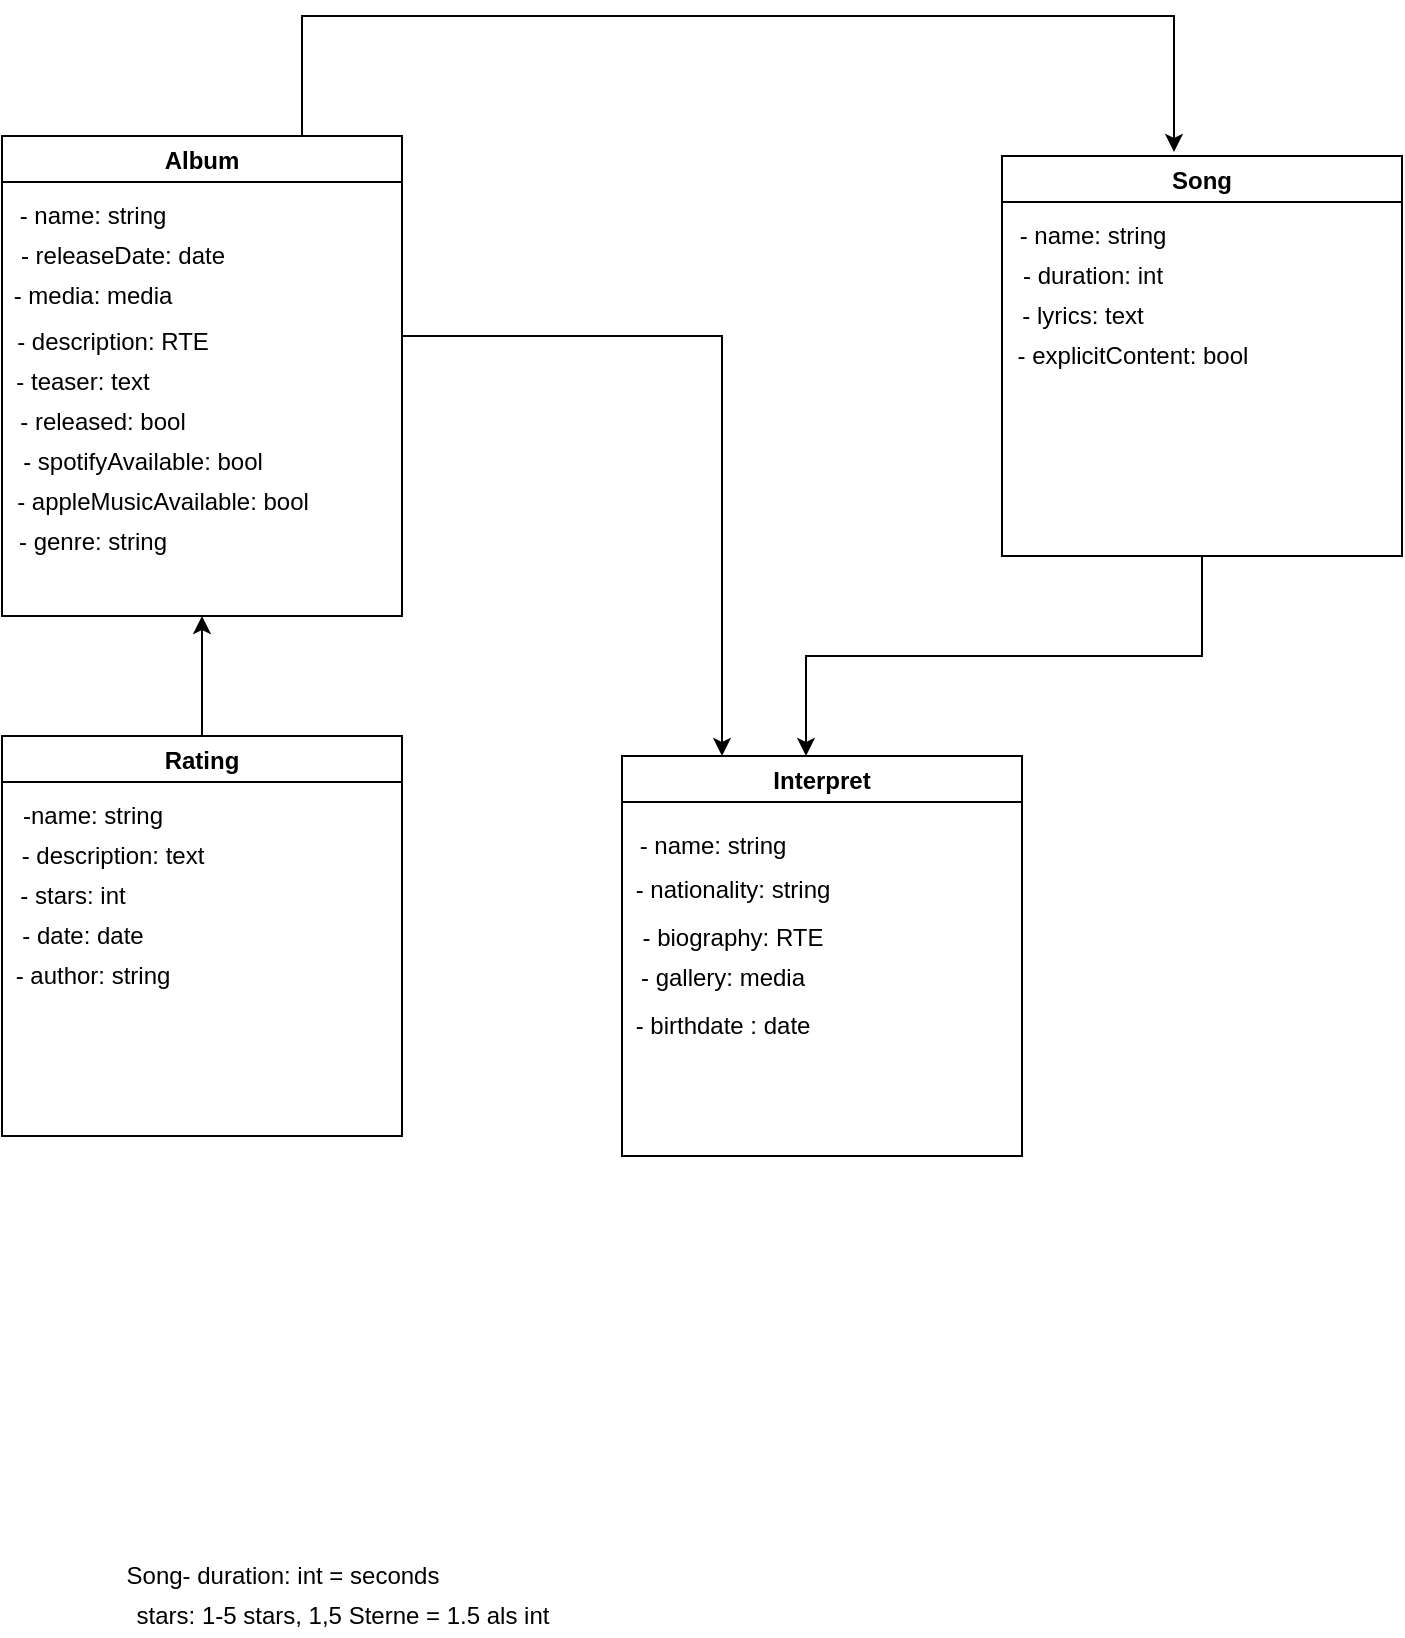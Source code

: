 <mxfile version="16.6.4" type="github" pages="9">
  <diagram id="QtePVaprWK_kAKJ1ItFh" name="UML">
    <mxGraphModel dx="827" dy="1108" grid="1" gridSize="10" guides="1" tooltips="1" connect="1" arrows="1" fold="1" page="1" pageScale="1" pageWidth="827" pageHeight="1169" math="0" shadow="0">
      <root>
        <mxCell id="0" />
        <mxCell id="1" parent="0" />
        <mxCell id="PrW0b_lZdQNC7OUzNC1I-7" style="edgeStyle=orthogonalEdgeStyle;rounded=0;orthogonalLoop=1;jettySize=auto;html=1;exitX=0.75;exitY=0;exitDx=0;exitDy=0;entryX=0.43;entryY=-0.01;entryDx=0;entryDy=0;entryPerimeter=0;" parent="1" source="PrW0b_lZdQNC7OUzNC1I-1" target="PrW0b_lZdQNC7OUzNC1I-9" edge="1">
          <mxGeometry relative="1" as="geometry">
            <mxPoint x="530" y="90" as="targetPoint" />
            <Array as="points">
              <mxPoint x="200" y="70" />
              <mxPoint x="636" y="70" />
            </Array>
          </mxGeometry>
        </mxCell>
        <mxCell id="PrW0b_lZdQNC7OUzNC1I-21" style="edgeStyle=orthogonalEdgeStyle;rounded=0;orthogonalLoop=1;jettySize=auto;html=1;exitX=1;exitY=0.5;exitDx=0;exitDy=0;entryX=0.25;entryY=0;entryDx=0;entryDy=0;" parent="1" source="PrW0b_lZdQNC7OUzNC1I-1" target="PrW0b_lZdQNC7OUzNC1I-13" edge="1">
          <mxGeometry relative="1" as="geometry">
            <mxPoint x="420" y="380" as="targetPoint" />
            <Array as="points">
              <mxPoint x="410" y="230" />
            </Array>
          </mxGeometry>
        </mxCell>
        <mxCell id="PrW0b_lZdQNC7OUzNC1I-1" value="Album" style="swimlane;" parent="1" vertex="1">
          <mxGeometry x="50" y="130" width="200" height="240" as="geometry" />
        </mxCell>
        <mxCell id="PrW0b_lZdQNC7OUzNC1I-2" value="- name: string" style="text;html=1;align=center;verticalAlign=middle;resizable=0;points=[];autosize=1;strokeColor=none;fillColor=none;" parent="PrW0b_lZdQNC7OUzNC1I-1" vertex="1">
          <mxGeometry y="30" width="90" height="20" as="geometry" />
        </mxCell>
        <mxCell id="PrW0b_lZdQNC7OUzNC1I-3" value="- releaseDate: date" style="text;html=1;align=center;verticalAlign=middle;resizable=0;points=[];autosize=1;strokeColor=none;fillColor=none;" parent="PrW0b_lZdQNC7OUzNC1I-1" vertex="1">
          <mxGeometry y="50" width="120" height="20" as="geometry" />
        </mxCell>
        <mxCell id="PrW0b_lZdQNC7OUzNC1I-5" value="- media: media" style="text;html=1;align=center;verticalAlign=middle;resizable=0;points=[];autosize=1;strokeColor=none;fillColor=none;" parent="PrW0b_lZdQNC7OUzNC1I-1" vertex="1">
          <mxGeometry y="70" width="90" height="20" as="geometry" />
        </mxCell>
        <mxCell id="uJzvbrtq1FeZPgEqLkso-1" value="- description: RTE" style="text;html=1;align=center;verticalAlign=middle;resizable=0;points=[];autosize=1;strokeColor=none;fillColor=none;" parent="PrW0b_lZdQNC7OUzNC1I-1" vertex="1">
          <mxGeometry y="93" width="110" height="20" as="geometry" />
        </mxCell>
        <mxCell id="uJzvbrtq1FeZPgEqLkso-2" value="- teaser: text" style="text;html=1;align=center;verticalAlign=middle;resizable=0;points=[];autosize=1;strokeColor=none;fillColor=none;" parent="PrW0b_lZdQNC7OUzNC1I-1" vertex="1">
          <mxGeometry y="113" width="80" height="20" as="geometry" />
        </mxCell>
        <mxCell id="x7zoOwzeNTza0r4jFhFb-1" value="- released: bool" style="text;html=1;align=center;verticalAlign=middle;resizable=0;points=[];autosize=1;strokeColor=none;fillColor=none;" parent="PrW0b_lZdQNC7OUzNC1I-1" vertex="1">
          <mxGeometry y="133" width="100" height="20" as="geometry" />
        </mxCell>
        <mxCell id="x7zoOwzeNTza0r4jFhFb-3" value="- spotifyAvailable: bool" style="text;html=1;align=center;verticalAlign=middle;resizable=0;points=[];autosize=1;strokeColor=none;fillColor=none;" parent="PrW0b_lZdQNC7OUzNC1I-1" vertex="1">
          <mxGeometry y="153" width="140" height="20" as="geometry" />
        </mxCell>
        <mxCell id="x7zoOwzeNTza0r4jFhFb-14" value="- appleMusicAvailable: bool" style="text;html=1;align=center;verticalAlign=middle;resizable=0;points=[];autosize=1;strokeColor=none;fillColor=none;" parent="PrW0b_lZdQNC7OUzNC1I-1" vertex="1">
          <mxGeometry y="173" width="160" height="20" as="geometry" />
        </mxCell>
        <mxCell id="oI6Q_fqBbMfx-ASYpsbW-1" value="- genre: string" style="text;html=1;align=center;verticalAlign=middle;resizable=0;points=[];autosize=1;strokeColor=none;fillColor=none;" vertex="1" parent="PrW0b_lZdQNC7OUzNC1I-1">
          <mxGeometry y="193" width="90" height="20" as="geometry" />
        </mxCell>
        <mxCell id="PrW0b_lZdQNC7OUzNC1I-20" style="edgeStyle=orthogonalEdgeStyle;rounded=0;orthogonalLoop=1;jettySize=auto;html=1;entryX=0.46;entryY=0;entryDx=0;entryDy=0;entryPerimeter=0;" parent="1" source="PrW0b_lZdQNC7OUzNC1I-9" target="PrW0b_lZdQNC7OUzNC1I-13" edge="1">
          <mxGeometry relative="1" as="geometry" />
        </mxCell>
        <mxCell id="PrW0b_lZdQNC7OUzNC1I-9" value="Song" style="swimlane;" parent="1" vertex="1">
          <mxGeometry x="550" y="140" width="200" height="200" as="geometry" />
        </mxCell>
        <mxCell id="PrW0b_lZdQNC7OUzNC1I-10" value="- name: string" style="text;html=1;align=center;verticalAlign=middle;resizable=0;points=[];autosize=1;strokeColor=none;fillColor=none;" parent="PrW0b_lZdQNC7OUzNC1I-9" vertex="1">
          <mxGeometry y="30" width="90" height="20" as="geometry" />
        </mxCell>
        <mxCell id="PrW0b_lZdQNC7OUzNC1I-11" value="- duration: int" style="text;html=1;align=center;verticalAlign=middle;resizable=0;points=[];autosize=1;strokeColor=none;fillColor=none;" parent="PrW0b_lZdQNC7OUzNC1I-9" vertex="1">
          <mxGeometry y="50" width="90" height="20" as="geometry" />
        </mxCell>
        <mxCell id="uJzvbrtq1FeZPgEqLkso-3" value="- lyrics: text" style="text;html=1;align=center;verticalAlign=middle;resizable=0;points=[];autosize=1;strokeColor=none;fillColor=none;" parent="PrW0b_lZdQNC7OUzNC1I-9" vertex="1">
          <mxGeometry y="70" width="80" height="20" as="geometry" />
        </mxCell>
        <mxCell id="x7zoOwzeNTza0r4jFhFb-2" value="- explicitContent: bool" style="text;html=1;align=center;verticalAlign=middle;resizable=0;points=[];autosize=1;strokeColor=none;fillColor=none;" parent="PrW0b_lZdQNC7OUzNC1I-9" vertex="1">
          <mxGeometry y="90" width="130" height="20" as="geometry" />
        </mxCell>
        <mxCell id="PrW0b_lZdQNC7OUzNC1I-13" value="Interpret" style="swimlane;" parent="1" vertex="1">
          <mxGeometry x="360" y="440" width="200" height="200" as="geometry" />
        </mxCell>
        <mxCell id="PrW0b_lZdQNC7OUzNC1I-14" value="- name: string" style="text;html=1;align=center;verticalAlign=middle;resizable=0;points=[];autosize=1;strokeColor=none;fillColor=none;" parent="PrW0b_lZdQNC7OUzNC1I-13" vertex="1">
          <mxGeometry y="35" width="90" height="20" as="geometry" />
        </mxCell>
        <mxCell id="PrW0b_lZdQNC7OUzNC1I-15" value="- nationality: string" style="text;html=1;align=center;verticalAlign=middle;resizable=0;points=[];autosize=1;strokeColor=none;fillColor=none;" parent="PrW0b_lZdQNC7OUzNC1I-13" vertex="1">
          <mxGeometry y="57" width="110" height="20" as="geometry" />
        </mxCell>
        <mxCell id="PrW0b_lZdQNC7OUzNC1I-17" value="- biography: RTE" style="text;html=1;align=center;verticalAlign=middle;resizable=0;points=[];autosize=1;strokeColor=none;fillColor=none;" parent="PrW0b_lZdQNC7OUzNC1I-13" vertex="1">
          <mxGeometry y="81" width="110" height="20" as="geometry" />
        </mxCell>
        <mxCell id="HRtRwaKuzuj-G4ap-EYi-1" value="- gallery: media" style="text;html=1;align=center;verticalAlign=middle;resizable=0;points=[];autosize=1;strokeColor=none;fillColor=none;" parent="PrW0b_lZdQNC7OUzNC1I-13" vertex="1">
          <mxGeometry y="101" width="100" height="20" as="geometry" />
        </mxCell>
        <mxCell id="x7zoOwzeNTza0r4jFhFb-10" value="- birthdate : date" style="text;html=1;align=center;verticalAlign=middle;resizable=0;points=[];autosize=1;strokeColor=none;fillColor=none;" parent="PrW0b_lZdQNC7OUzNC1I-13" vertex="1">
          <mxGeometry y="125" width="100" height="20" as="geometry" />
        </mxCell>
        <mxCell id="x7zoOwzeNTza0r4jFhFb-15" value="Song- duration: int = seconds" style="text;html=1;align=center;verticalAlign=middle;resizable=0;points=[];autosize=1;strokeColor=none;fillColor=none;" parent="1" vertex="1">
          <mxGeometry x="105" y="840" width="170" height="20" as="geometry" />
        </mxCell>
        <mxCell id="oI6Q_fqBbMfx-ASYpsbW-8" style="edgeStyle=orthogonalEdgeStyle;rounded=0;orthogonalLoop=1;jettySize=auto;html=1;entryX=0.5;entryY=1;entryDx=0;entryDy=0;" edge="1" parent="1" source="oI6Q_fqBbMfx-ASYpsbW-2" target="PrW0b_lZdQNC7OUzNC1I-1">
          <mxGeometry relative="1" as="geometry" />
        </mxCell>
        <mxCell id="oI6Q_fqBbMfx-ASYpsbW-2" value="Rating" style="swimlane;" vertex="1" parent="1">
          <mxGeometry x="50" y="430" width="200" height="200" as="geometry" />
        </mxCell>
        <mxCell id="oI6Q_fqBbMfx-ASYpsbW-3" value="-name: string" style="text;html=1;align=center;verticalAlign=middle;resizable=0;points=[];autosize=1;strokeColor=none;fillColor=none;" vertex="1" parent="oI6Q_fqBbMfx-ASYpsbW-2">
          <mxGeometry y="30" width="90" height="20" as="geometry" />
        </mxCell>
        <mxCell id="oI6Q_fqBbMfx-ASYpsbW-4" value="- description: text" style="text;html=1;align=center;verticalAlign=middle;resizable=0;points=[];autosize=1;strokeColor=none;fillColor=none;" vertex="1" parent="oI6Q_fqBbMfx-ASYpsbW-2">
          <mxGeometry y="50" width="110" height="20" as="geometry" />
        </mxCell>
        <mxCell id="oI6Q_fqBbMfx-ASYpsbW-5" value="- stars: int" style="text;html=1;align=center;verticalAlign=middle;resizable=0;points=[];autosize=1;strokeColor=none;fillColor=none;" vertex="1" parent="oI6Q_fqBbMfx-ASYpsbW-2">
          <mxGeometry y="70" width="70" height="20" as="geometry" />
        </mxCell>
        <mxCell id="oI6Q_fqBbMfx-ASYpsbW-7" value="- date: date" style="text;html=1;align=center;verticalAlign=middle;resizable=0;points=[];autosize=1;strokeColor=none;fillColor=none;" vertex="1" parent="oI6Q_fqBbMfx-ASYpsbW-2">
          <mxGeometry y="90" width="80" height="20" as="geometry" />
        </mxCell>
        <mxCell id="tK6EGF53Pml0CGaGYps6-1" value="- author: string" style="text;html=1;align=center;verticalAlign=middle;resizable=0;points=[];autosize=1;strokeColor=none;fillColor=none;" vertex="1" parent="oI6Q_fqBbMfx-ASYpsbW-2">
          <mxGeometry y="110" width="90" height="20" as="geometry" />
        </mxCell>
        <mxCell id="oI6Q_fqBbMfx-ASYpsbW-6" value="stars: 1-5 stars, 1,5 Sterne = 1.5 als int" style="text;html=1;align=center;verticalAlign=middle;resizable=0;points=[];autosize=1;strokeColor=none;fillColor=none;" vertex="1" parent="1">
          <mxGeometry x="110" y="860" width="220" height="20" as="geometry" />
        </mxCell>
      </root>
    </mxGraphModel>
  </diagram>
  <diagram id="wYvYcVwo7TwQr_Gd8OK4" name="Views">
    <mxGraphModel dx="1207" dy="1142" grid="1" gridSize="10" guides="1" tooltips="1" connect="1" arrows="1" fold="1" page="1" pageScale="1" pageWidth="827" pageHeight="1169" math="0" shadow="0">
      <root>
        <mxCell id="5HoKZ9bP3cqV0RjZwThM-0" />
        <mxCell id="5HoKZ9bP3cqV0RjZwThM-1" parent="5HoKZ9bP3cqV0RjZwThM-0" />
        <mxCell id="5HoKZ9bP3cqV0RjZwThM-8" style="rounded=0;orthogonalLoop=1;jettySize=auto;html=1;entryX=0.5;entryY=0;entryDx=0;entryDy=0;" parent="5HoKZ9bP3cqV0RjZwThM-1" source="5HoKZ9bP3cqV0RjZwThM-2" target="5HoKZ9bP3cqV0RjZwThM-4" edge="1">
          <mxGeometry relative="1" as="geometry" />
        </mxCell>
        <mxCell id="5HoKZ9bP3cqV0RjZwThM-2" value="Liste &lt;br&gt;Albums" style="shape=document;whiteSpace=wrap;html=1;boundedLbl=1;" parent="5HoKZ9bP3cqV0RjZwThM-1" vertex="1">
          <mxGeometry x="110" y="170" width="120" height="80" as="geometry" />
        </mxCell>
        <mxCell id="Yk3yulgWQY6T_zvDAYb1-1" style="edgeStyle=orthogonalEdgeStyle;rounded=0;orthogonalLoop=1;jettySize=auto;html=1;entryX=1;entryY=0.5;entryDx=0;entryDy=0;" edge="1" parent="5HoKZ9bP3cqV0RjZwThM-1" source="5HoKZ9bP3cqV0RjZwThM-3" target="5HoKZ9bP3cqV0RjZwThM-4">
          <mxGeometry relative="1" as="geometry" />
        </mxCell>
        <mxCell id="5HoKZ9bP3cqV0RjZwThM-3" value="Landingpage Album für Künstler" style="shape=document;whiteSpace=wrap;html=1;boundedLbl=1;" parent="5HoKZ9bP3cqV0RjZwThM-1" vertex="1">
          <mxGeometry x="290" y="170" width="120" height="70" as="geometry" />
        </mxCell>
        <mxCell id="5HoKZ9bP3cqV0RjZwThM-4" value="Detailseite Album" style="shape=document;whiteSpace=wrap;html=1;boundedLbl=1;" parent="5HoKZ9bP3cqV0RjZwThM-1" vertex="1">
          <mxGeometry x="190" y="360" width="120" height="80" as="geometry" />
        </mxCell>
        <mxCell id="5HoKZ9bP3cqV0RjZwThM-5" value="Songs" style="shape=document;whiteSpace=wrap;html=1;boundedLbl=1;" parent="5HoKZ9bP3cqV0RjZwThM-1" vertex="1">
          <mxGeometry x="110" y="560" width="120" height="80" as="geometry" />
        </mxCell>
        <mxCell id="5HoKZ9bP3cqV0RjZwThM-9" style="edgeStyle=none;rounded=0;orthogonalLoop=1;jettySize=auto;html=1;exitX=0.5;exitY=0;exitDx=0;exitDy=0;" parent="5HoKZ9bP3cqV0RjZwThM-1" source="5HoKZ9bP3cqV0RjZwThM-7" target="5HoKZ9bP3cqV0RjZwThM-4" edge="1">
          <mxGeometry relative="1" as="geometry" />
        </mxCell>
        <mxCell id="5HoKZ9bP3cqV0RjZwThM-10" style="edgeStyle=none;rounded=0;orthogonalLoop=1;jettySize=auto;html=1;exitX=0;exitY=0.5;exitDx=0;exitDy=0;entryX=1;entryY=0.5;entryDx=0;entryDy=0;" parent="5HoKZ9bP3cqV0RjZwThM-1" source="5HoKZ9bP3cqV0RjZwThM-7" target="5HoKZ9bP3cqV0RjZwThM-5" edge="1">
          <mxGeometry relative="1" as="geometry" />
        </mxCell>
        <mxCell id="5HoKZ9bP3cqV0RjZwThM-7" value="Detail Interpreter" style="shape=document;whiteSpace=wrap;html=1;boundedLbl=1;" parent="5HoKZ9bP3cqV0RjZwThM-1" vertex="1">
          <mxGeometry x="340" y="560" width="120" height="80" as="geometry" />
        </mxCell>
        <mxCell id="k25EAd_-FAYIrIH_C_M4-0" value="Top Charts?" style="text;html=1;align=center;verticalAlign=middle;resizable=0;points=[];autosize=1;strokeColor=none;fillColor=none;" parent="5HoKZ9bP3cqV0RjZwThM-1" vertex="1">
          <mxGeometry x="220" y="820" width="80" height="20" as="geometry" />
        </mxCell>
        <mxCell id="Yk3yulgWQY6T_zvDAYb1-2" style="edgeStyle=orthogonalEdgeStyle;rounded=0;orthogonalLoop=1;jettySize=auto;html=1;entryX=1.017;entryY=0.638;entryDx=0;entryDy=0;entryPerimeter=0;" edge="1" parent="5HoKZ9bP3cqV0RjZwThM-1" source="Yk3yulgWQY6T_zvDAYb1-0" target="5HoKZ9bP3cqV0RjZwThM-4">
          <mxGeometry relative="1" as="geometry">
            <Array as="points">
              <mxPoint x="510" y="411" />
            </Array>
          </mxGeometry>
        </mxCell>
        <mxCell id="Yk3yulgWQY6T_zvDAYb1-0" value="Landingpage für Funk Alben" style="shape=document;whiteSpace=wrap;html=1;boundedLbl=1;" vertex="1" parent="5HoKZ9bP3cqV0RjZwThM-1">
          <mxGeometry x="450" y="170" width="120" height="80" as="geometry" />
        </mxCell>
      </root>
    </mxGraphModel>
  </diagram>
  <diagram id="RxTgSAQtPZRyhOvXZ2T-" name="Liste Album">
    <mxGraphModel dx="1420" dy="1344" grid="1" gridSize="10" guides="1" tooltips="1" connect="1" arrows="1" fold="1" page="1" pageScale="1" pageWidth="827" pageHeight="1169" math="0" shadow="0">
      <root>
        <mxCell id="XYZBfUIqV31KoNoUFfLz-0" />
        <mxCell id="XYZBfUIqV31KoNoUFfLz-1" parent="XYZBfUIqV31KoNoUFfLz-0" />
        <mxCell id="CCV61Xyog9YNiKcd7rqx-2" value="" style="rounded=0;whiteSpace=wrap;html=1;fontColor=#FFFFFF;labelBorderColor=#FFFFFF;labelBackgroundColor=#FFFFFF;" parent="XYZBfUIqV31KoNoUFfLz-1" vertex="1">
          <mxGeometry x="40" y="40" width="870" height="1200" as="geometry" />
        </mxCell>
        <mxCell id="L-bamg3uNITYWP0qs0I_-0" value="" style="html=1;shadow=0;dashed=0;shape=mxgraph.bootstrap.rrect;rSize=5;strokeColor=none;html=1;whiteSpace=wrap;fillColor=#6C767D;fontColor=#ffffff;sketch=0;labelBackgroundColor=#FFAA00;labelBorderColor=none;fontSize=23;" parent="XYZBfUIqV31KoNoUFfLz-1" vertex="1">
          <mxGeometry x="365" y="60" width="220" height="30" as="geometry" />
        </mxCell>
        <mxCell id="L-bamg3uNITYWP0qs0I_-1" value="&lt;font style=&quot;font-size: 16px;&quot;&gt;Alben&lt;/font&gt;" style="strokeColor=inherit;fillColor=inherit;gradientColor=inherit;fontColor=#FFFFFF;html=1;shadow=0;dashed=0;shape=mxgraph.bootstrap.leftButton;rSize=5;perimeter=none;whiteSpace=wrap;resizeHeight=1;sketch=0;fontSize=16;" parent="L-bamg3uNITYWP0qs0I_-0" vertex="1">
          <mxGeometry width="70" height="30" relative="1" as="geometry" />
        </mxCell>
        <mxCell id="L-bamg3uNITYWP0qs0I_-2" value="&lt;font color=&quot;#ffffff&quot; style=&quot;font-size: 16px;&quot;&gt;Songs&lt;/font&gt;" style="strokeColor=#666666;fillColor=#BABABA;fontColor=#333333;html=1;shadow=0;dashed=0;perimeter=none;whiteSpace=wrap;resizeHeight=1;sketch=0;fontSize=16;" parent="L-bamg3uNITYWP0qs0I_-0" vertex="1">
          <mxGeometry width="70" height="30" relative="1" as="geometry">
            <mxPoint x="60" as="offset" />
          </mxGeometry>
        </mxCell>
        <mxCell id="L-bamg3uNITYWP0qs0I_-3" value="&lt;font color=&quot;#ffffff&quot; style=&quot;font-size: 16px;&quot;&gt;Interpreten&lt;/font&gt;" style="strokeColor=#666666;fillColor=#BABABA;fontColor=#333333;html=1;shadow=0;dashed=0;shape=mxgraph.bootstrap.rightButton;rSize=5;perimeter=none;whiteSpace=wrap;resizeHeight=1;sketch=0;fontSize=16;" parent="L-bamg3uNITYWP0qs0I_-0" vertex="1">
          <mxGeometry x="1" width="89" height="30" relative="1" as="geometry">
            <mxPoint x="-89" as="offset" />
          </mxGeometry>
        </mxCell>
        <mxCell id="Co9m7869xmPnloD-0B9n-0" value="explicit" style="html=1;shadow=0;dashed=0;shape=mxgraph.bootstrap.rrect;rSize=5;strokeColor=#6C767D;strokeWidth=1;fillColor=none;fontColor=#6C767D;whiteSpace=wrap;align=center;verticalAlign=middle;spacingLeft=0;fontStyle=0;fontSize=16;spacing=5;labelBackgroundColor=default;labelBorderColor=none;" parent="XYZBfUIqV31KoNoUFfLz-1" vertex="1">
          <mxGeometry x="440" y="130" width="90" height="22" as="geometry" />
        </mxCell>
        <mxCell id="Co9m7869xmPnloD-0B9n-1" value="" style="shape=rect;fillColor=#F6F6F6;strokeColor=none;labelBackgroundColor=default;labelBorderColor=none;fontSize=13;fontColor=default;" parent="XYZBfUIqV31KoNoUFfLz-1" vertex="1">
          <mxGeometry x="60" y="130" width="360" height="30" as="geometry" />
        </mxCell>
        <mxCell id="Co9m7869xmPnloD-0B9n-2" value="" style="html=1;strokeWidth=1;shadow=0;dashed=0;shape=mxgraph.ios7ui.marginRect;rx=3;ry=3;rectMargin=5;fillColor=#E4E4E4;strokeColor=none;labelBackgroundColor=default;labelBorderColor=none;fontSize=13;fontColor=default;" parent="Co9m7869xmPnloD-0B9n-1" vertex="1">
          <mxGeometry width="360.0" height="30" as="geometry" />
        </mxCell>
        <mxCell id="Co9m7869xmPnloD-0B9n-3" value="Search" style="shape=mxgraph.ios7.icons.looking_glass;strokeColor=#878789;fillColor=none;fontColor=#878789;labelPosition=right;verticalLabelPosition=middle;align=left;verticalAlign=middle;fontSize=6;fontStyle=0;spacingTop=2;sketch=0;labelBackgroundColor=default;labelBorderColor=none;" parent="Co9m7869xmPnloD-0B9n-1" vertex="1">
          <mxGeometry x="0.5" y="0.5" width="6" height="6" relative="1" as="geometry">
            <mxPoint x="-17" y="-3" as="offset" />
          </mxGeometry>
        </mxCell>
        <mxCell id="Co9m7869xmPnloD-0B9n-12" value="Spotify" style="html=1;shadow=0;dashed=0;shape=mxgraph.bootstrap.rrect;rSize=5;strokeColor=#6C767D;strokeWidth=1;fillColor=none;fontColor=#6C767D;whiteSpace=wrap;align=center;verticalAlign=middle;spacingLeft=0;fontStyle=0;fontSize=16;spacing=5;labelBackgroundColor=default;labelBorderColor=none;" parent="XYZBfUIqV31KoNoUFfLz-1" vertex="1">
          <mxGeometry x="540" y="130" width="90" height="22" as="geometry" />
        </mxCell>
        <mxCell id="Co9m7869xmPnloD-0B9n-13" value="Apple Music" style="html=1;shadow=0;dashed=0;shape=mxgraph.bootstrap.rrect;rSize=5;strokeColor=#6C767D;strokeWidth=1;fillColor=none;fontColor=#6C767D;whiteSpace=wrap;align=center;verticalAlign=middle;spacingLeft=0;fontStyle=0;fontSize=16;spacing=5;labelBackgroundColor=default;labelBorderColor=none;" parent="XYZBfUIqV31KoNoUFfLz-1" vertex="1">
          <mxGeometry x="640" y="130" width="120" height="22" as="geometry" />
        </mxCell>
        <mxCell id="lYz8FhX2EJper5NEBva4-56" value="" style="html=1;shadow=0;dashed=0;shape=mxgraph.bootstrap.rrect;rSize=5;strokeColor=#DEE2E6;html=1;whiteSpace=wrap;fillColor=#ffffff;fontColor=#0085FC;labelBackgroundColor=none;labelBorderColor=none;fontSize=16;" parent="XYZBfUIqV31KoNoUFfLz-1" vertex="1">
          <mxGeometry x="395" y="1160" width="150" height="30" as="geometry" />
        </mxCell>
        <mxCell id="lYz8FhX2EJper5NEBva4-57" value="&lt;&lt;" style="strokeColor=inherit;fillColor=inherit;gradientColor=inherit;fontColor=inherit;html=1;shadow=0;dashed=0;shape=mxgraph.bootstrap.leftButton;rSize=5;perimeter=none;whiteSpace=wrap;resizeHeight=1;fontSize=14;labelBackgroundColor=none;labelBorderColor=none;" parent="lYz8FhX2EJper5NEBva4-56" vertex="1">
          <mxGeometry width="30" height="30" relative="1" as="geometry" />
        </mxCell>
        <mxCell id="lYz8FhX2EJper5NEBva4-58" value="1" style="strokeColor=inherit;fillColor=inherit;gradientColor=inherit;fontColor=inherit;html=1;shadow=0;dashed=0;perimeter=none;whiteSpace=wrap;resizeHeight=1;fontSize=14;labelBackgroundColor=none;labelBorderColor=none;" parent="lYz8FhX2EJper5NEBva4-56" vertex="1">
          <mxGeometry width="30" height="30" relative="1" as="geometry">
            <mxPoint x="30" as="offset" />
          </mxGeometry>
        </mxCell>
        <mxCell id="lYz8FhX2EJper5NEBva4-59" value="2" style="strokeColor=inherit;fillColor=inherit;gradientColor=inherit;fontColor=inherit;html=1;shadow=0;dashed=0;perimeter=none;whiteSpace=wrap;resizeHeight=1;fontSize=14;labelBackgroundColor=none;labelBorderColor=none;" parent="lYz8FhX2EJper5NEBva4-56" vertex="1">
          <mxGeometry width="30" height="30" relative="1" as="geometry">
            <mxPoint x="60" as="offset" />
          </mxGeometry>
        </mxCell>
        <mxCell id="lYz8FhX2EJper5NEBva4-60" value="3" style="strokeColor=inherit;fillColor=inherit;gradientColor=inherit;fontColor=inherit;html=1;shadow=0;dashed=0;perimeter=none;whiteSpace=wrap;resizeHeight=1;fontSize=14;labelBackgroundColor=none;labelBorderColor=none;" parent="lYz8FhX2EJper5NEBva4-56" vertex="1">
          <mxGeometry width="30" height="30" relative="1" as="geometry">
            <mxPoint x="90" as="offset" />
          </mxGeometry>
        </mxCell>
        <mxCell id="lYz8FhX2EJper5NEBva4-61" value="&gt;&gt;" style="strokeColor=inherit;fillColor=inherit;gradientColor=inherit;fontColor=inherit;html=1;shadow=0;dashed=0;shape=mxgraph.bootstrap.rightButton;rSize=5;perimeter=none;whiteSpace=wrap;resizeHeight=1;fontSize=14;labelBackgroundColor=none;labelBorderColor=none;" parent="lYz8FhX2EJper5NEBva4-56" vertex="1">
          <mxGeometry x="1" width="30" height="30" relative="1" as="geometry">
            <mxPoint x="-30" as="offset" />
          </mxGeometry>
        </mxCell>
        <mxCell id="bOwbzEF5qDyFTc2AQZv3-0" value="veröffentlicht" style="html=1;shadow=0;dashed=0;shape=mxgraph.bootstrap.rrect;rSize=5;strokeColor=#6C767D;strokeWidth=1;fillColor=none;fontColor=#6C767D;whiteSpace=wrap;align=center;verticalAlign=middle;spacingLeft=0;fontStyle=0;fontSize=16;spacing=5;labelBackgroundColor=default;labelBorderColor=none;" parent="XYZBfUIqV31KoNoUFfLz-1" vertex="1">
          <mxGeometry x="770" y="130" width="110" height="22" as="geometry" />
        </mxCell>
        <mxCell id="l1yf5DWK2-m8T0T3oyTu-0" value="&lt;b&gt;&lt;font style=&quot;font-size: 20px&quot;&gt;Bigger Love&lt;br&gt;&lt;/font&gt;&lt;/b&gt;&lt;font color=&quot;#868e96&quot;&gt;4 Bewertungen&lt;/font&gt;&lt;br&gt;&lt;br&gt;&lt;em style=&quot;box-sizing: border-box ; margin: 0px ; padding: 0px ; border: 0px ; color: rgb(34 , 34 , 34) ; font-family: &amp;#34;programme&amp;#34; , &amp;#34;arial&amp;#34; , sans-serif ; font-size: 16px&quot;&gt;Bigger Love&lt;/em&gt;&lt;span style=&quot;color: rgb(34 , 34 , 34) ; font-family: &amp;#34;programme&amp;#34; , &amp;#34;arial&amp;#34; , sans-serif ; font-size: 16px&quot;&gt;&amp;nbsp;is the seventh studio album from John Legend, released on June 19, 2020.&lt;/span&gt;&lt;br&gt;&lt;span style=&quot;color: rgba(0 , 0 , 0 , 0) ; font-family: monospace ; font-size: 0px ; background-color: rgb(248 , 249 , 250)&quot;&gt;%3CmxGraphModel%3E%3Croot%3E%3CmxCell%20id%3D%220%22%2F%3E%3CmxCell%20id%3D%221%22%20parent%3D%220%22%2F%3E%3CmxCell%20id%3D%222%22%20value%3D%22Spotify%22%20style%3D%22html%3D1%3Bshadow%3D0%3Bdashed%3D0%3Bshape%3Dmxgraph.bootstrap.rrect%3BrSize%3D5%3BstrokeColor%3D%236C767D%3BstrokeWidth%3D1%3BfillColor%3Dnone%3BfontColor%3D%236C767D%3BwhiteSpace%3Dwrap%3Balign%3Dcenter%3BverticalAlign%3Dmiddle%3BspacingLeft%3D0%3BfontStyle%3D0%3BfontSize%3D13%3Bspacing%3D5%3BlabelBackgroundColor%3Ddefault%3BlabelBorderColor%3Dnone%3B%22%20vertex%3D%221%22%20parent%3D%221%22%3E%3CmxGeometry%20x%3D%22430%22%20y%3D%22240%22%20width%3D%2250%22%20height%3D%2220%22%20as%3D%22geometry%22%2F%3E%3C%2FmxCell%3E%3C%2Froot%3E%3C%2FmxGraphModel%3E&lt;/span&gt;" style="html=1;shadow=0;dashed=0;shape=mxgraph.bootstrap.rrect;rSize=5;strokeColor=#DFDFDF;html=1;whiteSpace=wrap;fillColor=#ffffff;fontColor=#000000;verticalAlign=top;align=left;spacing=20;spacingBottom=0;fontSize=14;spacingTop=160;labelBackgroundColor=#FFFFFF;labelBorderColor=#FFFFFF;" vertex="1" parent="XYZBfUIqV31KoNoUFfLz-1">
          <mxGeometry x="60" y="207" width="260" height="440" as="geometry" />
        </mxCell>
        <mxCell id="l1yf5DWK2-m8T0T3oyTu-1" value="Image cap" style="html=1;shadow=0;dashed=0;shape=mxgraph.bootstrap.topButton;rSize=5;perimeter=none;whiteSpace=wrap;fillColor=#868E96;strokeColor=#DFDFDF;fontColor=none;resizeWidth=1;fontSize=18;labelBackgroundColor=#FFFFFF;labelBorderColor=#FFFFFF;noLabel=1;" vertex="1" parent="l1yf5DWK2-m8T0T3oyTu-0">
          <mxGeometry width="260" height="160" relative="1" as="geometry" />
        </mxCell>
        <mxCell id="l1yf5DWK2-m8T0T3oyTu-2" value="&lt;span style=&quot;white-space: pre&quot;&gt; &lt;/span&gt;John Legend" style="html=1;shadow=0;dashed=0;shape=mxgraph.bootstrap.bottomButton;rSize=5;perimeter=none;whiteSpace=wrap;fillColor=#F7F7F7;strokeColor=#DFDFDF;fontColor=#000000;resizeWidth=1;fontSize=13;align=left;spacing=20;labelBackgroundColor=none;labelBorderColor=none;" vertex="1" parent="l1yf5DWK2-m8T0T3oyTu-0">
          <mxGeometry y="1" width="260" height="50" relative="1" as="geometry">
            <mxPoint y="-50" as="offset" />
          </mxGeometry>
        </mxCell>
        <mxCell id="l1yf5DWK2-m8T0T3oyTu-3" value="" style="shape=image;html=1;verticalAlign=top;verticalLabelPosition=bottom;labelBackgroundColor=#ffffff;imageAspect=0;aspect=fixed;image=https://cdn0.iconfinder.com/data/icons/eon-social-media-contact-info-2/32/user_people_person_users_man-128.png;labelBorderColor=none;fontSize=13;fontColor=#000000;fillColor=#BABABA;" vertex="1" parent="l1yf5DWK2-m8T0T3oyTu-0">
          <mxGeometry x="10" y="397.073" width="30" height="30" as="geometry" />
        </mxCell>
        <mxCell id="l1yf5DWK2-m8T0T3oyTu-4" value="" style="shape=image;html=1;verticalAlign=top;verticalLabelPosition=bottom;labelBackgroundColor=#ffffff;imageAspect=0;aspect=fixed;image=https://cdn4.iconfinder.com/data/icons/ionicons/512/icon-ios7-musical-note-128.png;labelBorderColor=none;fontSize=13;fontColor=#000000;fillColor=#BABABA;" vertex="1" parent="l1yf5DWK2-m8T0T3oyTu-0">
          <mxGeometry x="20" y="342.341" width="30" height="30" as="geometry" />
        </mxCell>
        <mxCell id="l1yf5DWK2-m8T0T3oyTu-5" value="Pop" style="text;html=1;strokeColor=none;fillColor=none;align=center;verticalAlign=middle;whiteSpace=wrap;rounded=0;labelBackgroundColor=none;labelBorderColor=none;fontSize=13;fontColor=#000000;" vertex="1" parent="l1yf5DWK2-m8T0T3oyTu-0">
          <mxGeometry x="50" y="342.341" width="40" height="32.195" as="geometry" />
        </mxCell>
        <mxCell id="l1yf5DWK2-m8T0T3oyTu-6" value="&lt;b&gt;&lt;font style=&quot;font-size: 20px&quot;&gt;Aretha Now&lt;br&gt;&lt;/font&gt;&lt;/b&gt;&lt;span style=&quot;color: rgb(134 , 142 , 150) ; background-color: rgb(255 , 255 , 255)&quot;&gt;# Bewertungen&lt;/span&gt;&lt;br&gt;&lt;br&gt;This card has supporting text below as a natural lead-in to additional content." style="html=1;shadow=0;dashed=0;shape=mxgraph.bootstrap.rrect;rSize=5;strokeColor=#DFDFDF;html=1;whiteSpace=wrap;fillColor=#ffffff;fontColor=default;verticalAlign=top;align=left;spacing=20;spacingBottom=0;fontSize=14;spacingTop=160;labelBackgroundColor=none;labelBorderColor=none;" vertex="1" parent="XYZBfUIqV31KoNoUFfLz-1">
          <mxGeometry x="340" y="207" width="260" height="443" as="geometry" />
        </mxCell>
        <mxCell id="l1yf5DWK2-m8T0T3oyTu-7" value="&lt;font&gt;Image cap&lt;/font&gt;" style="html=1;shadow=0;dashed=0;shape=mxgraph.bootstrap.topButton;rSize=5;perimeter=none;whiteSpace=wrap;fillColor=#868E96;strokeColor=#DFDFDF;fontColor=none;resizeWidth=1;fontSize=18;labelBackgroundColor=#FFFFFF;labelBorderColor=#FFFFFF;noLabel=1;" vertex="1" parent="l1yf5DWK2-m8T0T3oyTu-6">
          <mxGeometry width="260" height="160" relative="1" as="geometry" />
        </mxCell>
        <mxCell id="l1yf5DWK2-m8T0T3oyTu-8" value="&lt;span style=&quot;white-space: pre&quot;&gt; &lt;/span&gt;Aretha Franklin" style="html=1;shadow=0;dashed=0;shape=mxgraph.bootstrap.bottomButton;rSize=5;perimeter=none;whiteSpace=wrap;fillColor=#F7F7F7;strokeColor=#DFDFDF;fontColor=#000000;resizeWidth=1;fontSize=13;align=left;spacing=20;labelBackgroundColor=none;labelBorderColor=none;" vertex="1" parent="l1yf5DWK2-m8T0T3oyTu-6">
          <mxGeometry y="1" width="260" height="50" relative="1" as="geometry">
            <mxPoint y="-50" as="offset" />
          </mxGeometry>
        </mxCell>
        <mxCell id="l1yf5DWK2-m8T0T3oyTu-9" value="" style="shape=image;html=1;verticalAlign=top;verticalLabelPosition=bottom;labelBackgroundColor=#ffffff;imageAspect=0;aspect=fixed;image=https://cdn0.iconfinder.com/data/icons/eon-social-media-contact-info-2/32/user_people_person_users_man-128.png;labelBorderColor=none;fontSize=13;fontColor=#000000;fillColor=#BABABA;" vertex="1" parent="l1yf5DWK2-m8T0T3oyTu-6">
          <mxGeometry x="10" y="399.78" width="30" height="30" as="geometry" />
        </mxCell>
        <mxCell id="l1yf5DWK2-m8T0T3oyTu-10" value="" style="shape=image;html=1;verticalAlign=top;verticalLabelPosition=bottom;labelBackgroundColor=#ffffff;imageAspect=0;aspect=fixed;image=https://cdn4.iconfinder.com/data/icons/ionicons/512/icon-ios7-musical-note-128.png;labelBorderColor=none;fontSize=13;fontColor=#000000;fillColor=#BABABA;" vertex="1" parent="l1yf5DWK2-m8T0T3oyTu-6">
          <mxGeometry x="20" y="345.756" width="30" height="30" as="geometry" />
        </mxCell>
        <mxCell id="l1yf5DWK2-m8T0T3oyTu-11" value="Soul" style="text;html=1;strokeColor=none;fillColor=none;align=center;verticalAlign=middle;whiteSpace=wrap;rounded=0;labelBackgroundColor=none;labelBorderColor=none;fontSize=13;fontColor=#000000;" vertex="1" parent="l1yf5DWK2-m8T0T3oyTu-6">
          <mxGeometry x="50" y="345.756" width="40" height="32.415" as="geometry" />
        </mxCell>
        <mxCell id="l1yf5DWK2-m8T0T3oyTu-12" value="&lt;b&gt;&lt;font style=&quot;font-size: 20px&quot;&gt;Album Name&lt;br&gt;&lt;/font&gt;&lt;/b&gt;&lt;span style=&quot;color: rgb(134 , 142 , 150)&quot;&gt;# Bewertungen&lt;/span&gt;&lt;br&gt;&lt;br&gt;Album Teaser text infos. Description This is a wider card with supporting text below as a natural lead-in to additional content." style="html=1;shadow=0;dashed=0;shape=mxgraph.bootstrap.rrect;rSize=5;strokeColor=#DFDFDF;html=1;whiteSpace=wrap;fillColor=#ffffff;fontColor=#000000;verticalAlign=top;align=left;spacing=20;spacingBottom=0;fontSize=14;spacingTop=160;labelBackgroundColor=#FFFFFF;labelBorderColor=#FFFFFF;" vertex="1" parent="XYZBfUIqV31KoNoUFfLz-1">
          <mxGeometry x="620" y="207" width="260" height="443" as="geometry" />
        </mxCell>
        <mxCell id="l1yf5DWK2-m8T0T3oyTu-13" value="&lt;font&gt;Image cap&lt;/font&gt;" style="html=1;shadow=0;dashed=0;shape=mxgraph.bootstrap.topButton;rSize=5;perimeter=none;whiteSpace=wrap;fillColor=#868E96;strokeColor=#DFDFDF;fontColor=none;resizeWidth=1;fontSize=18;labelBackgroundColor=none;labelBorderColor=none;noLabel=1;" vertex="1" parent="l1yf5DWK2-m8T0T3oyTu-12">
          <mxGeometry width="260" height="160" relative="1" as="geometry" />
        </mxCell>
        <mxCell id="l1yf5DWK2-m8T0T3oyTu-14" value="&lt;span style=&quot;white-space: pre&quot;&gt; &lt;/span&gt;&amp;nbsp; Interpreter Name" style="html=1;shadow=0;dashed=0;shape=mxgraph.bootstrap.bottomButton;rSize=5;perimeter=none;whiteSpace=wrap;fillColor=#F7F7F7;strokeColor=#DFDFDF;fontColor=#000000;resizeWidth=1;fontSize=13;align=left;spacing=20;labelBackgroundColor=none;labelBorderColor=none;" vertex="1" parent="l1yf5DWK2-m8T0T3oyTu-12">
          <mxGeometry y="1" width="260" height="50" relative="1" as="geometry">
            <mxPoint y="-50" as="offset" />
          </mxGeometry>
        </mxCell>
        <mxCell id="l1yf5DWK2-m8T0T3oyTu-15" value="" style="shape=image;html=1;verticalAlign=top;verticalLabelPosition=bottom;labelBackgroundColor=#ffffff;imageAspect=0;aspect=fixed;image=https://cdn0.iconfinder.com/data/icons/eon-social-media-contact-info-2/32/user_people_person_users_man-128.png;labelBorderColor=none;fontSize=13;fontColor=#000000;fillColor=#BABABA;" vertex="1" parent="l1yf5DWK2-m8T0T3oyTu-12">
          <mxGeometry x="20" y="399.78" width="30" height="30" as="geometry" />
        </mxCell>
        <mxCell id="l1yf5DWK2-m8T0T3oyTu-16" value="" style="shape=image;html=1;verticalAlign=top;verticalLabelPosition=bottom;labelBackgroundColor=#ffffff;imageAspect=0;aspect=fixed;image=https://cdn4.iconfinder.com/data/icons/ionicons/512/icon-ios7-musical-note-128.png;labelBorderColor=none;fontSize=13;fontColor=#000000;fillColor=#BABABA;" vertex="1" parent="l1yf5DWK2-m8T0T3oyTu-12">
          <mxGeometry x="20" y="345.756" width="30" height="30" as="geometry" />
        </mxCell>
        <mxCell id="l1yf5DWK2-m8T0T3oyTu-17" value="Genres" style="text;html=1;strokeColor=none;fillColor=none;align=center;verticalAlign=middle;whiteSpace=wrap;rounded=0;labelBackgroundColor=none;labelBorderColor=none;fontSize=13;fontColor=#000000;" vertex="1" parent="l1yf5DWK2-m8T0T3oyTu-12">
          <mxGeometry x="50" y="345.756" width="40" height="32.415" as="geometry" />
        </mxCell>
        <mxCell id="l1yf5DWK2-m8T0T3oyTu-18" value="&lt;b&gt;&lt;font style=&quot;font-size: 20px&quot;&gt;Album Name&lt;br&gt;&lt;/font&gt;&lt;/b&gt;&lt;span style=&quot;color: rgb(134 , 142 , 150)&quot;&gt;# Bewertungen&lt;/span&gt;&lt;br&gt;&lt;br&gt;Album Teaser text infos. Description This is a wider card with supporting text below as a natural lead-in to additional content." style="html=1;shadow=0;dashed=0;shape=mxgraph.bootstrap.rrect;rSize=5;strokeColor=#DFDFDF;html=1;whiteSpace=wrap;fillColor=#ffffff;fontColor=#000000;verticalAlign=top;align=left;spacing=20;spacingBottom=0;fontSize=14;spacingTop=160;labelBackgroundColor=#FFFFFF;labelBorderColor=#FFFFFF;" vertex="1" parent="XYZBfUIqV31KoNoUFfLz-1">
          <mxGeometry x="60" y="680" width="260" height="443" as="geometry" />
        </mxCell>
        <mxCell id="l1yf5DWK2-m8T0T3oyTu-19" value="&lt;font&gt;Image cap&lt;/font&gt;" style="html=1;shadow=0;dashed=0;shape=mxgraph.bootstrap.topButton;rSize=5;perimeter=none;whiteSpace=wrap;fillColor=#868E96;strokeColor=#DFDFDF;fontColor=none;resizeWidth=1;fontSize=18;labelBackgroundColor=none;labelBorderColor=none;noLabel=1;" vertex="1" parent="l1yf5DWK2-m8T0T3oyTu-18">
          <mxGeometry width="260" height="160" relative="1" as="geometry" />
        </mxCell>
        <mxCell id="l1yf5DWK2-m8T0T3oyTu-20" value="&lt;span style=&quot;white-space: pre&quot;&gt; &lt;/span&gt;&amp;nbsp; Interpreter Name" style="html=1;shadow=0;dashed=0;shape=mxgraph.bootstrap.bottomButton;rSize=5;perimeter=none;whiteSpace=wrap;fillColor=#F7F7F7;strokeColor=#DFDFDF;fontColor=#000000;resizeWidth=1;fontSize=13;align=left;spacing=20;labelBackgroundColor=none;labelBorderColor=none;" vertex="1" parent="l1yf5DWK2-m8T0T3oyTu-18">
          <mxGeometry y="1" width="260" height="50" relative="1" as="geometry">
            <mxPoint y="-50" as="offset" />
          </mxGeometry>
        </mxCell>
        <mxCell id="l1yf5DWK2-m8T0T3oyTu-21" value="" style="shape=image;html=1;verticalAlign=top;verticalLabelPosition=bottom;labelBackgroundColor=#ffffff;imageAspect=0;aspect=fixed;image=https://cdn0.iconfinder.com/data/icons/eon-social-media-contact-info-2/32/user_people_person_users_man-128.png;labelBorderColor=none;fontSize=13;fontColor=#000000;fillColor=#BABABA;" vertex="1" parent="l1yf5DWK2-m8T0T3oyTu-18">
          <mxGeometry x="20" y="399.78" width="30" height="30" as="geometry" />
        </mxCell>
        <mxCell id="l1yf5DWK2-m8T0T3oyTu-22" value="" style="shape=image;html=1;verticalAlign=top;verticalLabelPosition=bottom;labelBackgroundColor=#ffffff;imageAspect=0;aspect=fixed;image=https://cdn4.iconfinder.com/data/icons/ionicons/512/icon-ios7-musical-note-128.png;labelBorderColor=none;fontSize=13;fontColor=#000000;fillColor=#BABABA;" vertex="1" parent="l1yf5DWK2-m8T0T3oyTu-18">
          <mxGeometry x="20" y="345.756" width="30" height="30" as="geometry" />
        </mxCell>
        <mxCell id="l1yf5DWK2-m8T0T3oyTu-23" value="Genres" style="text;html=1;strokeColor=none;fillColor=none;align=center;verticalAlign=middle;whiteSpace=wrap;rounded=0;labelBackgroundColor=none;labelBorderColor=none;fontSize=13;fontColor=#000000;" vertex="1" parent="l1yf5DWK2-m8T0T3oyTu-18">
          <mxGeometry x="50" y="345.756" width="40" height="32.415" as="geometry" />
        </mxCell>
        <mxCell id="l1yf5DWK2-m8T0T3oyTu-24" value="&lt;b&gt;&lt;font style=&quot;font-size: 20px&quot;&gt;Album Name&lt;br&gt;&lt;/font&gt;&lt;/b&gt;&lt;span style=&quot;color: rgb(134 , 142 , 150)&quot;&gt;# Bewertungen&lt;/span&gt;&lt;br&gt;&lt;br&gt;Album Teaser text infos. Description This is a wider card with supporting text below as a natural lead-in to additional content." style="html=1;shadow=0;dashed=0;shape=mxgraph.bootstrap.rrect;rSize=5;strokeColor=#DFDFDF;html=1;whiteSpace=wrap;fillColor=#ffffff;fontColor=#000000;verticalAlign=top;align=left;spacing=20;spacingBottom=0;fontSize=14;spacingTop=160;labelBackgroundColor=#FFFFFF;labelBorderColor=#FFFFFF;" vertex="1" parent="XYZBfUIqV31KoNoUFfLz-1">
          <mxGeometry x="340" y="680" width="260" height="443" as="geometry" />
        </mxCell>
        <mxCell id="l1yf5DWK2-m8T0T3oyTu-25" value="&lt;font&gt;Image cap&lt;/font&gt;" style="html=1;shadow=0;dashed=0;shape=mxgraph.bootstrap.topButton;rSize=5;perimeter=none;whiteSpace=wrap;fillColor=#868E96;strokeColor=#DFDFDF;fontColor=none;resizeWidth=1;fontSize=18;labelBackgroundColor=none;labelBorderColor=none;noLabel=1;" vertex="1" parent="l1yf5DWK2-m8T0T3oyTu-24">
          <mxGeometry width="260" height="160" relative="1" as="geometry" />
        </mxCell>
        <mxCell id="l1yf5DWK2-m8T0T3oyTu-26" value="&lt;span style=&quot;white-space: pre&quot;&gt; &lt;/span&gt;&amp;nbsp; Interpreter Name" style="html=1;shadow=0;dashed=0;shape=mxgraph.bootstrap.bottomButton;rSize=5;perimeter=none;whiteSpace=wrap;fillColor=#F7F7F7;strokeColor=#DFDFDF;fontColor=#000000;resizeWidth=1;fontSize=13;align=left;spacing=20;labelBackgroundColor=none;labelBorderColor=none;" vertex="1" parent="l1yf5DWK2-m8T0T3oyTu-24">
          <mxGeometry y="1" width="260" height="50" relative="1" as="geometry">
            <mxPoint y="-50" as="offset" />
          </mxGeometry>
        </mxCell>
        <mxCell id="l1yf5DWK2-m8T0T3oyTu-27" value="" style="shape=image;html=1;verticalAlign=top;verticalLabelPosition=bottom;labelBackgroundColor=#ffffff;imageAspect=0;aspect=fixed;image=https://cdn0.iconfinder.com/data/icons/eon-social-media-contact-info-2/32/user_people_person_users_man-128.png;labelBorderColor=none;fontSize=13;fontColor=#000000;fillColor=#BABABA;" vertex="1" parent="l1yf5DWK2-m8T0T3oyTu-24">
          <mxGeometry x="20" y="399.78" width="30" height="30" as="geometry" />
        </mxCell>
        <mxCell id="l1yf5DWK2-m8T0T3oyTu-28" value="" style="shape=image;html=1;verticalAlign=top;verticalLabelPosition=bottom;labelBackgroundColor=#ffffff;imageAspect=0;aspect=fixed;image=https://cdn4.iconfinder.com/data/icons/ionicons/512/icon-ios7-musical-note-128.png;labelBorderColor=none;fontSize=13;fontColor=#000000;fillColor=#BABABA;" vertex="1" parent="l1yf5DWK2-m8T0T3oyTu-24">
          <mxGeometry x="20" y="345.756" width="30" height="30" as="geometry" />
        </mxCell>
        <mxCell id="l1yf5DWK2-m8T0T3oyTu-29" value="Genres" style="text;html=1;strokeColor=none;fillColor=none;align=center;verticalAlign=middle;whiteSpace=wrap;rounded=0;labelBackgroundColor=none;labelBorderColor=none;fontSize=13;fontColor=#000000;" vertex="1" parent="l1yf5DWK2-m8T0T3oyTu-24">
          <mxGeometry x="50" y="345.756" width="40" height="32.415" as="geometry" />
        </mxCell>
        <mxCell id="l1yf5DWK2-m8T0T3oyTu-30" value="&lt;b&gt;&lt;font style=&quot;font-size: 20px&quot;&gt;Album Name&lt;br&gt;&lt;/font&gt;&lt;/b&gt;&lt;span style=&quot;color: rgb(134 , 142 , 150)&quot;&gt;# Bewertungen&lt;/span&gt;&lt;br&gt;&lt;br&gt;Album Teaser text infos. Description This is a wider card with supporting text below as a natural lead-in to additional content." style="html=1;shadow=0;dashed=0;shape=mxgraph.bootstrap.rrect;rSize=5;strokeColor=#DFDFDF;html=1;whiteSpace=wrap;fillColor=#ffffff;fontColor=#000000;verticalAlign=top;align=left;spacing=20;spacingBottom=0;fontSize=14;spacingTop=160;labelBackgroundColor=#FFFFFF;labelBorderColor=#FFFFFF;" vertex="1" parent="XYZBfUIqV31KoNoUFfLz-1">
          <mxGeometry x="620" y="680" width="260" height="443" as="geometry" />
        </mxCell>
        <mxCell id="l1yf5DWK2-m8T0T3oyTu-31" value="&lt;font&gt;Image cap&lt;/font&gt;" style="html=1;shadow=0;dashed=0;shape=mxgraph.bootstrap.topButton;rSize=5;perimeter=none;whiteSpace=wrap;fillColor=#868E96;strokeColor=#DFDFDF;fontColor=none;resizeWidth=1;fontSize=18;labelBackgroundColor=none;labelBorderColor=none;noLabel=1;" vertex="1" parent="l1yf5DWK2-m8T0T3oyTu-30">
          <mxGeometry width="260" height="160" relative="1" as="geometry" />
        </mxCell>
        <mxCell id="l1yf5DWK2-m8T0T3oyTu-32" value="&lt;span style=&quot;white-space: pre&quot;&gt; &lt;/span&gt;&amp;nbsp; Interpreter Name" style="html=1;shadow=0;dashed=0;shape=mxgraph.bootstrap.bottomButton;rSize=5;perimeter=none;whiteSpace=wrap;fillColor=#F7F7F7;strokeColor=#DFDFDF;fontColor=#000000;resizeWidth=1;fontSize=13;align=left;spacing=20;labelBackgroundColor=none;labelBorderColor=none;" vertex="1" parent="l1yf5DWK2-m8T0T3oyTu-30">
          <mxGeometry y="1" width="260" height="50" relative="1" as="geometry">
            <mxPoint y="-50" as="offset" />
          </mxGeometry>
        </mxCell>
        <mxCell id="l1yf5DWK2-m8T0T3oyTu-33" value="" style="shape=image;html=1;verticalAlign=top;verticalLabelPosition=bottom;labelBackgroundColor=#ffffff;imageAspect=0;aspect=fixed;image=https://cdn0.iconfinder.com/data/icons/eon-social-media-contact-info-2/32/user_people_person_users_man-128.png;labelBorderColor=none;fontSize=13;fontColor=#000000;fillColor=#BABABA;" vertex="1" parent="l1yf5DWK2-m8T0T3oyTu-30">
          <mxGeometry x="20" y="399.78" width="30" height="30" as="geometry" />
        </mxCell>
        <mxCell id="l1yf5DWK2-m8T0T3oyTu-34" value="" style="shape=image;html=1;verticalAlign=top;verticalLabelPosition=bottom;labelBackgroundColor=#ffffff;imageAspect=0;aspect=fixed;image=https://cdn4.iconfinder.com/data/icons/ionicons/512/icon-ios7-musical-note-128.png;labelBorderColor=none;fontSize=13;fontColor=#000000;fillColor=#BABABA;" vertex="1" parent="l1yf5DWK2-m8T0T3oyTu-30">
          <mxGeometry x="20" y="345.756" width="30" height="30" as="geometry" />
        </mxCell>
        <mxCell id="l1yf5DWK2-m8T0T3oyTu-35" value="Genres" style="text;html=1;strokeColor=none;fillColor=none;align=center;verticalAlign=middle;whiteSpace=wrap;rounded=0;labelBackgroundColor=none;labelBorderColor=none;fontSize=13;fontColor=#000000;" vertex="1" parent="l1yf5DWK2-m8T0T3oyTu-30">
          <mxGeometry x="50" y="345.756" width="40" height="32.415" as="geometry" />
        </mxCell>
        <mxCell id="bOwbzEF5qDyFTc2AQZv3-5" value="" style="group" parent="XYZBfUIqV31KoNoUFfLz-1" vertex="1" connectable="0">
          <mxGeometry x="292" y="664" width="40" height="40" as="geometry" />
        </mxCell>
        <mxCell id="bOwbzEF5qDyFTc2AQZv3-4" value="" style="whiteSpace=wrap;html=1;aspect=fixed;fontSize=16;fillColor=default;rounded=1;strokeWidth=1;strokeColor=#868E96;" parent="bOwbzEF5qDyFTc2AQZv3-5" vertex="1">
          <mxGeometry width="40" height="40" as="geometry" />
        </mxCell>
        <mxCell id="bOwbzEF5qDyFTc2AQZv3-2" value="" style="sketch=0;pointerEvents=1;shadow=0;dashed=0;html=1;strokeColor=none;fillColor=#505050;labelPosition=center;verticalLabelPosition=bottom;verticalAlign=top;outlineConnect=0;align=center;shape=mxgraph.office.concepts.clock;fontSize=16;" parent="bOwbzEF5qDyFTc2AQZv3-5" vertex="1">
          <mxGeometry x="5.824" y="5.824" width="28.344" height="28.344" as="geometry" />
        </mxCell>
      </root>
    </mxGraphModel>
  </diagram>
  <diagram name="Filter Liste Album" id="u9u3CJ6x37wHCyja1Hyg">
    <mxGraphModel dx="1420" dy="1344" grid="1" gridSize="10" guides="1" tooltips="1" connect="1" arrows="1" fold="1" page="1" pageScale="1" pageWidth="827" pageHeight="1169" math="0" shadow="0">
      <root>
        <mxCell id="lrAakH8B28mnRwmRRT2E-0" />
        <mxCell id="lrAakH8B28mnRwmRRT2E-1" parent="lrAakH8B28mnRwmRRT2E-0" />
        <mxCell id="lrAakH8B28mnRwmRRT2E-2" value="" style="rounded=0;whiteSpace=wrap;html=1;fontColor=#FFFFFF;labelBorderColor=#FFFFFF;labelBackgroundColor=#FFFFFF;" parent="lrAakH8B28mnRwmRRT2E-1" vertex="1">
          <mxGeometry x="40" y="40" width="870" height="1170" as="geometry" />
        </mxCell>
        <mxCell id="lrAakH8B28mnRwmRRT2E-3" value="" style="html=1;shadow=0;dashed=0;shape=mxgraph.bootstrap.rrect;rSize=5;strokeColor=none;html=1;whiteSpace=wrap;fillColor=#6C767D;fontColor=#ffffff;sketch=0;labelBackgroundColor=#FFAA00;labelBorderColor=none;fontSize=23;" parent="lrAakH8B28mnRwmRRT2E-1" vertex="1">
          <mxGeometry x="365" y="60" width="220" height="30" as="geometry" />
        </mxCell>
        <mxCell id="lrAakH8B28mnRwmRRT2E-4" value="&lt;font style=&quot;font-size: 16px;&quot;&gt;Alben&lt;/font&gt;" style="strokeColor=inherit;fillColor=inherit;gradientColor=inherit;fontColor=#FFFFFF;html=1;shadow=0;dashed=0;shape=mxgraph.bootstrap.leftButton;rSize=5;perimeter=none;whiteSpace=wrap;resizeHeight=1;sketch=0;fontSize=16;" parent="lrAakH8B28mnRwmRRT2E-3" vertex="1">
          <mxGeometry width="70" height="30" relative="1" as="geometry" />
        </mxCell>
        <mxCell id="lrAakH8B28mnRwmRRT2E-5" value="&lt;font color=&quot;#ffffff&quot; style=&quot;font-size: 16px;&quot;&gt;Songs&lt;/font&gt;" style="strokeColor=#666666;fillColor=#BABABA;fontColor=#333333;html=1;shadow=0;dashed=0;perimeter=none;whiteSpace=wrap;resizeHeight=1;sketch=0;fontSize=16;" parent="lrAakH8B28mnRwmRRT2E-3" vertex="1">
          <mxGeometry width="70" height="30" relative="1" as="geometry">
            <mxPoint x="60" as="offset" />
          </mxGeometry>
        </mxCell>
        <mxCell id="lrAakH8B28mnRwmRRT2E-6" value="&lt;font color=&quot;#ffffff&quot; style=&quot;font-size: 16px;&quot;&gt;Interpreten&lt;/font&gt;" style="strokeColor=#666666;fillColor=#BABABA;fontColor=#333333;html=1;shadow=0;dashed=0;shape=mxgraph.bootstrap.rightButton;rSize=5;perimeter=none;whiteSpace=wrap;resizeHeight=1;sketch=0;fontSize=16;" parent="lrAakH8B28mnRwmRRT2E-3" vertex="1">
          <mxGeometry x="1" width="89" height="30" relative="1" as="geometry">
            <mxPoint x="-89" as="offset" />
          </mxGeometry>
        </mxCell>
        <mxCell id="lrAakH8B28mnRwmRRT2E-7" value="explicit" style="html=1;shadow=0;dashed=0;shape=mxgraph.bootstrap.rrect;rSize=5;strokeColor=#6C767D;strokeWidth=1;fillColor=none;fontColor=#6C767D;whiteSpace=wrap;align=center;verticalAlign=middle;spacingLeft=0;fontStyle=0;fontSize=16;spacing=5;labelBackgroundColor=default;labelBorderColor=none;" parent="lrAakH8B28mnRwmRRT2E-1" vertex="1">
          <mxGeometry x="440" y="130" width="90" height="22" as="geometry" />
        </mxCell>
        <mxCell id="lrAakH8B28mnRwmRRT2E-8" value="" style="shape=rect;fillColor=#F6F6F6;strokeColor=none;labelBackgroundColor=default;labelBorderColor=none;fontSize=13;fontColor=default;" parent="lrAakH8B28mnRwmRRT2E-1" vertex="1">
          <mxGeometry x="60" y="130" width="360" height="30" as="geometry" />
        </mxCell>
        <mxCell id="lrAakH8B28mnRwmRRT2E-9" value="" style="html=1;strokeWidth=1;shadow=0;dashed=0;shape=mxgraph.ios7ui.marginRect;rx=3;ry=3;rectMargin=5;fillColor=#E4E4E4;strokeColor=none;labelBackgroundColor=default;labelBorderColor=none;fontSize=13;fontColor=default;" parent="lrAakH8B28mnRwmRRT2E-8" vertex="1">
          <mxGeometry width="360.0" height="30" as="geometry" />
        </mxCell>
        <mxCell id="lrAakH8B28mnRwmRRT2E-10" value="Search" style="shape=mxgraph.ios7.icons.looking_glass;strokeColor=#878789;fillColor=none;fontColor=#878789;labelPosition=right;verticalLabelPosition=middle;align=left;verticalAlign=middle;fontSize=6;fontStyle=0;spacingTop=2;sketch=0;labelBackgroundColor=default;labelBorderColor=none;" parent="lrAakH8B28mnRwmRRT2E-8" vertex="1">
          <mxGeometry x="0.5" y="0.5" width="6" height="6" relative="1" as="geometry">
            <mxPoint x="-17" y="-3" as="offset" />
          </mxGeometry>
        </mxCell>
        <mxCell id="lrAakH8B28mnRwmRRT2E-11" value="Spotify" style="html=1;shadow=0;dashed=0;shape=mxgraph.bootstrap.rrect;rSize=5;strokeColor=#6C767D;strokeWidth=1;fillColor=none;fontColor=#6C767D;whiteSpace=wrap;align=center;verticalAlign=middle;spacingLeft=0;fontStyle=0;fontSize=16;spacing=5;labelBackgroundColor=default;labelBorderColor=none;" parent="lrAakH8B28mnRwmRRT2E-1" vertex="1">
          <mxGeometry x="540" y="130" width="90" height="22" as="geometry" />
        </mxCell>
        <mxCell id="lrAakH8B28mnRwmRRT2E-12" value="Apple Music" style="html=1;shadow=0;dashed=0;shape=mxgraph.bootstrap.rrect;rSize=5;strokeColor=#6C767D;strokeWidth=1;fillColor=none;fontColor=#6C767D;whiteSpace=wrap;align=center;verticalAlign=middle;spacingLeft=0;fontStyle=0;fontSize=16;spacing=5;labelBackgroundColor=default;labelBorderColor=none;" parent="lrAakH8B28mnRwmRRT2E-1" vertex="1">
          <mxGeometry x="640" y="130" width="120" height="22" as="geometry" />
        </mxCell>
        <mxCell id="lrAakH8B28mnRwmRRT2E-13" value="&lt;font style=&quot;font-size: 16px;&quot;&gt;veröffentlicht&lt;/font&gt;" style="html=1;shadow=0;dashed=0;shape=mxgraph.bootstrap.rrect;rSize=5;strokeColor=none;strokeWidth=1;fillColor=#6C767D;fontColor=#FFFFFF;whiteSpace=wrap;align=center;verticalAlign=middle;spacingLeft=0;fontStyle=0;fontSize=16;spacing=5;labelBackgroundColor=#757575;labelBorderColor=none;" parent="lrAakH8B28mnRwmRRT2E-1" vertex="1">
          <mxGeometry x="770" y="130" width="110" height="22" as="geometry" />
        </mxCell>
        <mxCell id="lrAakH8B28mnRwmRRT2E-14" value="&lt;b&gt;&lt;font style=&quot;font-size: 20px&quot;&gt;Bigger Love&lt;br&gt;&lt;/font&gt;&lt;/b&gt;&lt;font color=&quot;#868e96&quot;&gt;4 Bewertungen&lt;/font&gt;&lt;br&gt;&lt;br&gt;&lt;em style=&quot;box-sizing: border-box ; margin: 0px ; padding: 0px ; border: 0px ; color: rgb(34 , 34 , 34) ; font-family: &amp;#34;programme&amp;#34; , &amp;#34;arial&amp;#34; , sans-serif ; font-size: 16px&quot;&gt;Bigger Love&lt;/em&gt;&lt;span style=&quot;color: rgb(34 , 34 , 34) ; font-family: &amp;#34;programme&amp;#34; , &amp;#34;arial&amp;#34; , sans-serif ; font-size: 16px&quot;&gt;&amp;nbsp;is the seventh studio album from John Legend, released on June 19, 2020.&lt;/span&gt;&lt;br&gt;&lt;span style=&quot;color: rgba(0 , 0 , 0 , 0) ; font-family: monospace ; font-size: 0px ; background-color: rgb(248 , 249 , 250)&quot;&gt;%3CmxGraphModel%3E%3Croot%3E%3CmxCell%20id%3D%220%22%2F%3E%3CmxCell%20id%3D%221%22%20parent%3D%220%22%2F%3E%3CmxCell%20id%3D%222%22%20value%3D%22Spotify%22%20style%3D%22html%3D1%3Bshadow%3D0%3Bdashed%3D0%3Bshape%3Dmxgraph.bootstrap.rrect%3BrSize%3D5%3BstrokeColor%3D%236C767D%3BstrokeWidth%3D1%3BfillColor%3Dnone%3BfontColor%3D%236C767D%3BwhiteSpace%3Dwrap%3Balign%3Dcenter%3BverticalAlign%3Dmiddle%3BspacingLeft%3D0%3BfontStyle%3D0%3BfontSize%3D13%3Bspacing%3D5%3BlabelBackgroundColor%3Ddefault%3BlabelBorderColor%3Dnone%3B%22%20vertex%3D%221%22%20parent%3D%221%22%3E%3CmxGeometry%20x%3D%22430%22%20y%3D%22240%22%20width%3D%2250%22%20height%3D%2220%22%20as%3D%22geometry%22%2F%3E%3C%2FmxCell%3E%3C%2Froot%3E%3C%2FmxGraphModel%3E&lt;/span&gt;" style="html=1;shadow=0;dashed=0;shape=mxgraph.bootstrap.rrect;rSize=5;strokeColor=#DFDFDF;html=1;whiteSpace=wrap;fillColor=#ffffff;fontColor=#000000;verticalAlign=top;align=left;spacing=20;spacingBottom=0;fontSize=14;spacingTop=160;labelBackgroundColor=#FFFFFF;labelBorderColor=#FFFFFF;" parent="lrAakH8B28mnRwmRRT2E-1" vertex="1">
          <mxGeometry width="260" height="440" relative="1" as="geometry">
            <mxPoint x="60" y="207" as="offset" />
          </mxGeometry>
        </mxCell>
        <mxCell id="lrAakH8B28mnRwmRRT2E-15" value="Image cap" style="html=1;shadow=0;dashed=0;shape=mxgraph.bootstrap.topButton;rSize=5;perimeter=none;whiteSpace=wrap;fillColor=#868E96;strokeColor=#DFDFDF;fontColor=none;resizeWidth=1;fontSize=18;labelBackgroundColor=#FFFFFF;labelBorderColor=#FFFFFF;noLabel=1;" parent="lrAakH8B28mnRwmRRT2E-14" vertex="1">
          <mxGeometry width="260" height="160" relative="1" as="geometry" />
        </mxCell>
        <mxCell id="lrAakH8B28mnRwmRRT2E-16" value="&lt;span style=&quot;white-space: pre&quot;&gt; &lt;/span&gt;John Legend" style="html=1;shadow=0;dashed=0;shape=mxgraph.bootstrap.bottomButton;rSize=5;perimeter=none;whiteSpace=wrap;fillColor=#F7F7F7;strokeColor=#DFDFDF;fontColor=#000000;resizeWidth=1;fontSize=13;align=left;spacing=20;labelBackgroundColor=none;labelBorderColor=none;" parent="lrAakH8B28mnRwmRRT2E-14" vertex="1">
          <mxGeometry y="1" width="260" height="50" relative="1" as="geometry">
            <mxPoint y="-50" as="offset" />
          </mxGeometry>
        </mxCell>
        <mxCell id="lrAakH8B28mnRwmRRT2E-17" value="" style="shape=image;html=1;verticalAlign=top;verticalLabelPosition=bottom;labelBackgroundColor=#ffffff;imageAspect=0;aspect=fixed;image=https://cdn0.iconfinder.com/data/icons/eon-social-media-contact-info-2/32/user_people_person_users_man-128.png;labelBorderColor=none;fontSize=13;fontColor=#000000;fillColor=#BABABA;" parent="lrAakH8B28mnRwmRRT2E-14" vertex="1">
          <mxGeometry x="10" y="397.073" width="30" height="30" as="geometry" />
        </mxCell>
        <mxCell id="lrAakH8B28mnRwmRRT2E-18" value="" style="shape=image;html=1;verticalAlign=top;verticalLabelPosition=bottom;labelBackgroundColor=#ffffff;imageAspect=0;aspect=fixed;image=https://cdn4.iconfinder.com/data/icons/ionicons/512/icon-ios7-musical-note-128.png;labelBorderColor=none;fontSize=13;fontColor=#000000;fillColor=#BABABA;" parent="lrAakH8B28mnRwmRRT2E-14" vertex="1">
          <mxGeometry x="20" y="342.341" width="30" height="30" as="geometry" />
        </mxCell>
        <mxCell id="lrAakH8B28mnRwmRRT2E-19" value="Pop" style="text;html=1;strokeColor=none;fillColor=none;align=center;verticalAlign=middle;whiteSpace=wrap;rounded=0;labelBackgroundColor=none;labelBorderColor=none;fontSize=13;fontColor=#000000;" parent="lrAakH8B28mnRwmRRT2E-14" vertex="1">
          <mxGeometry x="50" y="342.341" width="40" height="32.195" as="geometry" />
        </mxCell>
        <mxCell id="lrAakH8B28mnRwmRRT2E-20" value="&lt;b&gt;&lt;font style=&quot;font-size: 20px&quot;&gt;Aretha Now&lt;br&gt;&lt;/font&gt;&lt;/b&gt;&lt;span style=&quot;color: rgb(134 , 142 , 150) ; background-color: rgb(255 , 255 , 255)&quot;&gt;# Bewertungen&lt;/span&gt;&lt;br&gt;&lt;br&gt;This card has supporting text below as a natural lead-in to additional content." style="html=1;shadow=0;dashed=0;shape=mxgraph.bootstrap.rrect;rSize=5;strokeColor=#DFDFDF;html=1;whiteSpace=wrap;fillColor=#ffffff;fontColor=default;verticalAlign=top;align=left;spacing=20;spacingBottom=0;fontSize=14;spacingTop=160;labelBackgroundColor=none;labelBorderColor=none;" parent="lrAakH8B28mnRwmRRT2E-1" vertex="1">
          <mxGeometry x="340" y="207" width="260" height="443" as="geometry" />
        </mxCell>
        <mxCell id="lrAakH8B28mnRwmRRT2E-21" value="&lt;font&gt;Image cap&lt;/font&gt;" style="html=1;shadow=0;dashed=0;shape=mxgraph.bootstrap.topButton;rSize=5;perimeter=none;whiteSpace=wrap;fillColor=#868E96;strokeColor=#DFDFDF;fontColor=none;resizeWidth=1;fontSize=18;labelBackgroundColor=#FFFFFF;labelBorderColor=#FFFFFF;noLabel=1;" parent="lrAakH8B28mnRwmRRT2E-20" vertex="1">
          <mxGeometry width="260" height="160" relative="1" as="geometry" />
        </mxCell>
        <mxCell id="lrAakH8B28mnRwmRRT2E-22" value="&lt;span style=&quot;white-space: pre&quot;&gt; &lt;/span&gt;Aretha Franklin" style="html=1;shadow=0;dashed=0;shape=mxgraph.bootstrap.bottomButton;rSize=5;perimeter=none;whiteSpace=wrap;fillColor=#F7F7F7;strokeColor=#DFDFDF;fontColor=#000000;resizeWidth=1;fontSize=13;align=left;spacing=20;labelBackgroundColor=none;labelBorderColor=none;" parent="lrAakH8B28mnRwmRRT2E-20" vertex="1">
          <mxGeometry y="1" width="260" height="50" relative="1" as="geometry">
            <mxPoint y="-50" as="offset" />
          </mxGeometry>
        </mxCell>
        <mxCell id="lrAakH8B28mnRwmRRT2E-23" value="" style="shape=image;html=1;verticalAlign=top;verticalLabelPosition=bottom;labelBackgroundColor=#ffffff;imageAspect=0;aspect=fixed;image=https://cdn0.iconfinder.com/data/icons/eon-social-media-contact-info-2/32/user_people_person_users_man-128.png;labelBorderColor=none;fontSize=13;fontColor=#000000;fillColor=#BABABA;" parent="lrAakH8B28mnRwmRRT2E-20" vertex="1">
          <mxGeometry x="10" y="399.78" width="30" height="30" as="geometry" />
        </mxCell>
        <mxCell id="lrAakH8B28mnRwmRRT2E-24" value="" style="shape=image;html=1;verticalAlign=top;verticalLabelPosition=bottom;labelBackgroundColor=#ffffff;imageAspect=0;aspect=fixed;image=https://cdn4.iconfinder.com/data/icons/ionicons/512/icon-ios7-musical-note-128.png;labelBorderColor=none;fontSize=13;fontColor=#000000;fillColor=#BABABA;" parent="lrAakH8B28mnRwmRRT2E-20" vertex="1">
          <mxGeometry x="20" y="345.756" width="30" height="30" as="geometry" />
        </mxCell>
        <mxCell id="lrAakH8B28mnRwmRRT2E-25" value="Soul" style="text;html=1;strokeColor=none;fillColor=none;align=center;verticalAlign=middle;whiteSpace=wrap;rounded=0;labelBackgroundColor=none;labelBorderColor=none;fontSize=13;fontColor=#000000;" parent="lrAakH8B28mnRwmRRT2E-20" vertex="1">
          <mxGeometry x="50" y="345.756" width="40" height="32.415" as="geometry" />
        </mxCell>
        <mxCell id="lrAakH8B28mnRwmRRT2E-26" value="&lt;b&gt;&lt;font style=&quot;font-size: 20px&quot;&gt;Album Name&lt;br&gt;&lt;/font&gt;&lt;/b&gt;&lt;span style=&quot;color: rgb(134 , 142 , 150)&quot;&gt;# Bewertungen&lt;/span&gt;&lt;br&gt;&lt;br&gt;Album Teaser text infos. Description This is a wider card with supporting text below as a natural lead-in to additional content." style="html=1;shadow=0;dashed=0;shape=mxgraph.bootstrap.rrect;rSize=5;strokeColor=#DFDFDF;html=1;whiteSpace=wrap;fillColor=#ffffff;fontColor=#000000;verticalAlign=top;align=left;spacing=20;spacingBottom=0;fontSize=14;spacingTop=160;labelBackgroundColor=#FFFFFF;labelBorderColor=#FFFFFF;" parent="lrAakH8B28mnRwmRRT2E-1" vertex="1">
          <mxGeometry x="620" y="207" width="260" height="443" as="geometry" />
        </mxCell>
        <mxCell id="lrAakH8B28mnRwmRRT2E-27" value="&lt;font&gt;Image cap&lt;/font&gt;" style="html=1;shadow=0;dashed=0;shape=mxgraph.bootstrap.topButton;rSize=5;perimeter=none;whiteSpace=wrap;fillColor=#868E96;strokeColor=#DFDFDF;fontColor=none;resizeWidth=1;fontSize=18;labelBackgroundColor=none;labelBorderColor=none;noLabel=1;" parent="lrAakH8B28mnRwmRRT2E-26" vertex="1">
          <mxGeometry width="260" height="160" relative="1" as="geometry" />
        </mxCell>
        <mxCell id="lrAakH8B28mnRwmRRT2E-28" value="&lt;span style=&quot;white-space: pre&quot;&gt; &lt;/span&gt;&amp;nbsp; Interpreter Name" style="html=1;shadow=0;dashed=0;shape=mxgraph.bootstrap.bottomButton;rSize=5;perimeter=none;whiteSpace=wrap;fillColor=#F7F7F7;strokeColor=#DFDFDF;fontColor=#000000;resizeWidth=1;fontSize=13;align=left;spacing=20;labelBackgroundColor=none;labelBorderColor=none;" parent="lrAakH8B28mnRwmRRT2E-26" vertex="1">
          <mxGeometry y="1" width="260" height="50" relative="1" as="geometry">
            <mxPoint y="-50" as="offset" />
          </mxGeometry>
        </mxCell>
        <mxCell id="lrAakH8B28mnRwmRRT2E-29" value="" style="shape=image;html=1;verticalAlign=top;verticalLabelPosition=bottom;labelBackgroundColor=#ffffff;imageAspect=0;aspect=fixed;image=https://cdn0.iconfinder.com/data/icons/eon-social-media-contact-info-2/32/user_people_person_users_man-128.png;labelBorderColor=none;fontSize=13;fontColor=#000000;fillColor=#BABABA;" parent="lrAakH8B28mnRwmRRT2E-26" vertex="1">
          <mxGeometry x="20" y="399.78" width="30" height="30" as="geometry" />
        </mxCell>
        <mxCell id="lrAakH8B28mnRwmRRT2E-30" value="" style="shape=image;html=1;verticalAlign=top;verticalLabelPosition=bottom;labelBackgroundColor=#ffffff;imageAspect=0;aspect=fixed;image=https://cdn4.iconfinder.com/data/icons/ionicons/512/icon-ios7-musical-note-128.png;labelBorderColor=none;fontSize=13;fontColor=#000000;fillColor=#BABABA;" parent="lrAakH8B28mnRwmRRT2E-26" vertex="1">
          <mxGeometry x="20" y="345.756" width="30" height="30" as="geometry" />
        </mxCell>
        <mxCell id="lrAakH8B28mnRwmRRT2E-31" value="Genres" style="text;html=1;strokeColor=none;fillColor=none;align=center;verticalAlign=middle;whiteSpace=wrap;rounded=0;labelBackgroundColor=none;labelBorderColor=none;fontSize=13;fontColor=#000000;" parent="lrAakH8B28mnRwmRRT2E-26" vertex="1">
          <mxGeometry x="50" y="345.756" width="40" height="32.415" as="geometry" />
        </mxCell>
        <mxCell id="lrAakH8B28mnRwmRRT2E-68" value="" style="html=1;shadow=0;dashed=0;shape=mxgraph.bootstrap.rrect;rSize=5;strokeColor=#DEE2E6;html=1;whiteSpace=wrap;fillColor=#ffffff;fontColor=#0085FC;labelBackgroundColor=none;labelBorderColor=none;fontSize=16;" parent="lrAakH8B28mnRwmRRT2E-1" vertex="1">
          <mxGeometry x="400" y="1159" width="150" height="30" as="geometry" />
        </mxCell>
        <mxCell id="lrAakH8B28mnRwmRRT2E-69" value="&lt;&lt;" style="strokeColor=inherit;fillColor=inherit;gradientColor=inherit;fontColor=inherit;html=1;shadow=0;dashed=0;shape=mxgraph.bootstrap.leftButton;rSize=5;perimeter=none;whiteSpace=wrap;resizeHeight=1;fontSize=14;labelBackgroundColor=none;labelBorderColor=none;" parent="lrAakH8B28mnRwmRRT2E-68" vertex="1">
          <mxGeometry width="30" height="30" relative="1" as="geometry" />
        </mxCell>
        <mxCell id="lrAakH8B28mnRwmRRT2E-70" value="1" style="strokeColor=inherit;fillColor=inherit;gradientColor=inherit;fontColor=inherit;html=1;shadow=0;dashed=0;perimeter=none;whiteSpace=wrap;resizeHeight=1;fontSize=14;labelBackgroundColor=none;labelBorderColor=none;" parent="lrAakH8B28mnRwmRRT2E-68" vertex="1">
          <mxGeometry width="30" height="30" relative="1" as="geometry">
            <mxPoint x="30" as="offset" />
          </mxGeometry>
        </mxCell>
        <mxCell id="lrAakH8B28mnRwmRRT2E-71" value="2" style="strokeColor=inherit;fillColor=inherit;gradientColor=inherit;fontColor=inherit;html=1;shadow=0;dashed=0;perimeter=none;whiteSpace=wrap;resizeHeight=1;fontSize=14;labelBackgroundColor=none;labelBorderColor=none;" parent="lrAakH8B28mnRwmRRT2E-68" vertex="1">
          <mxGeometry width="30" height="30" relative="1" as="geometry">
            <mxPoint x="60" as="offset" />
          </mxGeometry>
        </mxCell>
        <mxCell id="lrAakH8B28mnRwmRRT2E-72" value="3" style="strokeColor=inherit;fillColor=inherit;gradientColor=inherit;fontColor=inherit;html=1;shadow=0;dashed=0;perimeter=none;whiteSpace=wrap;resizeHeight=1;fontSize=14;labelBackgroundColor=none;labelBorderColor=none;" parent="lrAakH8B28mnRwmRRT2E-68" vertex="1">
          <mxGeometry width="30" height="30" relative="1" as="geometry">
            <mxPoint x="90" as="offset" />
          </mxGeometry>
        </mxCell>
        <mxCell id="lrAakH8B28mnRwmRRT2E-73" value="&gt;&gt;" style="strokeColor=inherit;fillColor=inherit;gradientColor=inherit;fontColor=inherit;html=1;shadow=0;dashed=0;shape=mxgraph.bootstrap.rightButton;rSize=5;perimeter=none;whiteSpace=wrap;resizeHeight=1;fontSize=14;labelBackgroundColor=none;labelBorderColor=none;" parent="lrAakH8B28mnRwmRRT2E-68" vertex="1">
          <mxGeometry x="1" width="30" height="30" relative="1" as="geometry">
            <mxPoint x="-30" as="offset" />
          </mxGeometry>
        </mxCell>
        <mxCell id="Y82pO2PVZrqaAOHM0W95-6" value="&lt;b&gt;&lt;font style=&quot;font-size: 20px&quot;&gt;Album Name&lt;br&gt;&lt;/font&gt;&lt;/b&gt;&lt;span style=&quot;color: rgb(134 , 142 , 150)&quot;&gt;# Bewertungen&lt;/span&gt;&lt;br&gt;&lt;br&gt;Album Teaser text infos. Description This is a wider card with supporting text below as a natural lead-in to additional content." style="html=1;shadow=0;dashed=0;shape=mxgraph.bootstrap.rrect;rSize=5;strokeColor=#DFDFDF;html=1;whiteSpace=wrap;fillColor=#ffffff;fontColor=#000000;verticalAlign=top;align=left;spacing=20;spacingBottom=0;fontSize=14;spacingTop=160;labelBackgroundColor=#FFFFFF;labelBorderColor=#FFFFFF;" vertex="1" parent="lrAakH8B28mnRwmRRT2E-1">
          <mxGeometry x="60" y="680" width="260" height="443" as="geometry" />
        </mxCell>
        <mxCell id="Y82pO2PVZrqaAOHM0W95-7" value="&lt;font&gt;Image cap&lt;/font&gt;" style="html=1;shadow=0;dashed=0;shape=mxgraph.bootstrap.topButton;rSize=5;perimeter=none;whiteSpace=wrap;fillColor=#868E96;strokeColor=#DFDFDF;fontColor=none;resizeWidth=1;fontSize=18;labelBackgroundColor=none;labelBorderColor=none;noLabel=1;" vertex="1" parent="Y82pO2PVZrqaAOHM0W95-6">
          <mxGeometry width="260" height="160" relative="1" as="geometry" />
        </mxCell>
        <mxCell id="Y82pO2PVZrqaAOHM0W95-8" value="&lt;span style=&quot;white-space: pre&quot;&gt; &lt;/span&gt;&amp;nbsp; Interpreter Name" style="html=1;shadow=0;dashed=0;shape=mxgraph.bootstrap.bottomButton;rSize=5;perimeter=none;whiteSpace=wrap;fillColor=#F7F7F7;strokeColor=#DFDFDF;fontColor=#000000;resizeWidth=1;fontSize=13;align=left;spacing=20;labelBackgroundColor=none;labelBorderColor=none;" vertex="1" parent="Y82pO2PVZrqaAOHM0W95-6">
          <mxGeometry y="1" width="260" height="50" relative="1" as="geometry">
            <mxPoint y="-50" as="offset" />
          </mxGeometry>
        </mxCell>
        <mxCell id="Y82pO2PVZrqaAOHM0W95-9" value="" style="shape=image;html=1;verticalAlign=top;verticalLabelPosition=bottom;labelBackgroundColor=#ffffff;imageAspect=0;aspect=fixed;image=https://cdn0.iconfinder.com/data/icons/eon-social-media-contact-info-2/32/user_people_person_users_man-128.png;labelBorderColor=none;fontSize=13;fontColor=#000000;fillColor=#BABABA;" vertex="1" parent="Y82pO2PVZrqaAOHM0W95-6">
          <mxGeometry x="20" y="399.78" width="30" height="30" as="geometry" />
        </mxCell>
        <mxCell id="Y82pO2PVZrqaAOHM0W95-10" value="" style="shape=image;html=1;verticalAlign=top;verticalLabelPosition=bottom;labelBackgroundColor=#ffffff;imageAspect=0;aspect=fixed;image=https://cdn4.iconfinder.com/data/icons/ionicons/512/icon-ios7-musical-note-128.png;labelBorderColor=none;fontSize=13;fontColor=#000000;fillColor=#BABABA;" vertex="1" parent="Y82pO2PVZrqaAOHM0W95-6">
          <mxGeometry x="20" y="345.756" width="30" height="30" as="geometry" />
        </mxCell>
        <mxCell id="Y82pO2PVZrqaAOHM0W95-11" value="Genres" style="text;html=1;strokeColor=none;fillColor=none;align=center;verticalAlign=middle;whiteSpace=wrap;rounded=0;labelBackgroundColor=none;labelBorderColor=none;fontSize=13;fontColor=#000000;" vertex="1" parent="Y82pO2PVZrqaAOHM0W95-6">
          <mxGeometry x="50" y="345.756" width="40" height="32.415" as="geometry" />
        </mxCell>
        <mxCell id="Y82pO2PVZrqaAOHM0W95-12" value="&lt;b&gt;&lt;font style=&quot;font-size: 20px&quot;&gt;Album Name&lt;br&gt;&lt;/font&gt;&lt;/b&gt;&lt;span style=&quot;color: rgb(134 , 142 , 150)&quot;&gt;# Bewertungen&lt;/span&gt;&lt;br&gt;&lt;br&gt;Album Teaser text infos. Description This is a wider card with supporting text below as a natural lead-in to additional content." style="html=1;shadow=0;dashed=0;shape=mxgraph.bootstrap.rrect;rSize=5;strokeColor=#DFDFDF;html=1;whiteSpace=wrap;fillColor=#ffffff;fontColor=#000000;verticalAlign=top;align=left;spacing=20;spacingBottom=0;fontSize=14;spacingTop=160;labelBackgroundColor=#FFFFFF;labelBorderColor=#FFFFFF;" vertex="1" parent="lrAakH8B28mnRwmRRT2E-1">
          <mxGeometry x="340" y="680" width="260" height="443" as="geometry" />
        </mxCell>
        <mxCell id="Y82pO2PVZrqaAOHM0W95-13" value="&lt;font&gt;Image cap&lt;/font&gt;" style="html=1;shadow=0;dashed=0;shape=mxgraph.bootstrap.topButton;rSize=5;perimeter=none;whiteSpace=wrap;fillColor=#868E96;strokeColor=#DFDFDF;fontColor=none;resizeWidth=1;fontSize=18;labelBackgroundColor=none;labelBorderColor=none;noLabel=1;" vertex="1" parent="Y82pO2PVZrqaAOHM0W95-12">
          <mxGeometry width="260" height="160" relative="1" as="geometry" />
        </mxCell>
        <mxCell id="Y82pO2PVZrqaAOHM0W95-14" value="&lt;span style=&quot;white-space: pre&quot;&gt; &lt;/span&gt;&amp;nbsp; Interpreter Name" style="html=1;shadow=0;dashed=0;shape=mxgraph.bootstrap.bottomButton;rSize=5;perimeter=none;whiteSpace=wrap;fillColor=#F7F7F7;strokeColor=#DFDFDF;fontColor=#000000;resizeWidth=1;fontSize=13;align=left;spacing=20;labelBackgroundColor=none;labelBorderColor=none;" vertex="1" parent="Y82pO2PVZrqaAOHM0W95-12">
          <mxGeometry y="1" width="260" height="50" relative="1" as="geometry">
            <mxPoint y="-50" as="offset" />
          </mxGeometry>
        </mxCell>
        <mxCell id="Y82pO2PVZrqaAOHM0W95-15" value="" style="shape=image;html=1;verticalAlign=top;verticalLabelPosition=bottom;labelBackgroundColor=#ffffff;imageAspect=0;aspect=fixed;image=https://cdn0.iconfinder.com/data/icons/eon-social-media-contact-info-2/32/user_people_person_users_man-128.png;labelBorderColor=none;fontSize=13;fontColor=#000000;fillColor=#BABABA;" vertex="1" parent="Y82pO2PVZrqaAOHM0W95-12">
          <mxGeometry x="20" y="399.78" width="30" height="30" as="geometry" />
        </mxCell>
        <mxCell id="Y82pO2PVZrqaAOHM0W95-16" value="" style="shape=image;html=1;verticalAlign=top;verticalLabelPosition=bottom;labelBackgroundColor=#ffffff;imageAspect=0;aspect=fixed;image=https://cdn4.iconfinder.com/data/icons/ionicons/512/icon-ios7-musical-note-128.png;labelBorderColor=none;fontSize=13;fontColor=#000000;fillColor=#BABABA;" vertex="1" parent="Y82pO2PVZrqaAOHM0W95-12">
          <mxGeometry x="20" y="345.756" width="30" height="30" as="geometry" />
        </mxCell>
        <mxCell id="Y82pO2PVZrqaAOHM0W95-17" value="Genres" style="text;html=1;strokeColor=none;fillColor=none;align=center;verticalAlign=middle;whiteSpace=wrap;rounded=0;labelBackgroundColor=none;labelBorderColor=none;fontSize=13;fontColor=#000000;" vertex="1" parent="Y82pO2PVZrqaAOHM0W95-12">
          <mxGeometry x="50" y="345.756" width="40" height="32.415" as="geometry" />
        </mxCell>
        <mxCell id="Y82pO2PVZrqaAOHM0W95-18" value="&lt;b&gt;&lt;font style=&quot;font-size: 20px&quot;&gt;Album Name&lt;br&gt;&lt;/font&gt;&lt;/b&gt;&lt;span style=&quot;color: rgb(134 , 142 , 150)&quot;&gt;# Bewertungen&lt;/span&gt;&lt;br&gt;&lt;br&gt;Album Teaser text infos. Description This is a wider card with supporting text below as a natural lead-in to additional content." style="html=1;shadow=0;dashed=0;shape=mxgraph.bootstrap.rrect;rSize=5;strokeColor=#DFDFDF;html=1;whiteSpace=wrap;fillColor=#ffffff;fontColor=#000000;verticalAlign=top;align=left;spacing=20;spacingBottom=0;fontSize=14;spacingTop=160;labelBackgroundColor=#FFFFFF;labelBorderColor=#FFFFFF;" vertex="1" parent="lrAakH8B28mnRwmRRT2E-1">
          <mxGeometry x="620" y="680" width="260" height="443" as="geometry" />
        </mxCell>
        <mxCell id="Y82pO2PVZrqaAOHM0W95-19" value="&lt;font&gt;Image cap&lt;/font&gt;" style="html=1;shadow=0;dashed=0;shape=mxgraph.bootstrap.topButton;rSize=5;perimeter=none;whiteSpace=wrap;fillColor=#868E96;strokeColor=#DFDFDF;fontColor=none;resizeWidth=1;fontSize=18;labelBackgroundColor=none;labelBorderColor=none;noLabel=1;" vertex="1" parent="Y82pO2PVZrqaAOHM0W95-18">
          <mxGeometry width="260" height="160" relative="1" as="geometry" />
        </mxCell>
        <mxCell id="Y82pO2PVZrqaAOHM0W95-20" value="&lt;span style=&quot;white-space: pre&quot;&gt; &lt;/span&gt;&amp;nbsp; Interpreter Name" style="html=1;shadow=0;dashed=0;shape=mxgraph.bootstrap.bottomButton;rSize=5;perimeter=none;whiteSpace=wrap;fillColor=#F7F7F7;strokeColor=#DFDFDF;fontColor=#000000;resizeWidth=1;fontSize=13;align=left;spacing=20;labelBackgroundColor=none;labelBorderColor=none;" vertex="1" parent="Y82pO2PVZrqaAOHM0W95-18">
          <mxGeometry y="1" width="260" height="50" relative="1" as="geometry">
            <mxPoint y="-50" as="offset" />
          </mxGeometry>
        </mxCell>
        <mxCell id="Y82pO2PVZrqaAOHM0W95-21" value="" style="shape=image;html=1;verticalAlign=top;verticalLabelPosition=bottom;labelBackgroundColor=#ffffff;imageAspect=0;aspect=fixed;image=https://cdn0.iconfinder.com/data/icons/eon-social-media-contact-info-2/32/user_people_person_users_man-128.png;labelBorderColor=none;fontSize=13;fontColor=#000000;fillColor=#BABABA;" vertex="1" parent="Y82pO2PVZrqaAOHM0W95-18">
          <mxGeometry x="20" y="399.78" width="30" height="30" as="geometry" />
        </mxCell>
        <mxCell id="Y82pO2PVZrqaAOHM0W95-22" value="" style="shape=image;html=1;verticalAlign=top;verticalLabelPosition=bottom;labelBackgroundColor=#ffffff;imageAspect=0;aspect=fixed;image=https://cdn4.iconfinder.com/data/icons/ionicons/512/icon-ios7-musical-note-128.png;labelBorderColor=none;fontSize=13;fontColor=#000000;fillColor=#BABABA;" vertex="1" parent="Y82pO2PVZrqaAOHM0W95-18">
          <mxGeometry x="20" y="345.756" width="30" height="30" as="geometry" />
        </mxCell>
        <mxCell id="Y82pO2PVZrqaAOHM0W95-23" value="Genres" style="text;html=1;strokeColor=none;fillColor=none;align=center;verticalAlign=middle;whiteSpace=wrap;rounded=0;labelBackgroundColor=none;labelBorderColor=none;fontSize=13;fontColor=#000000;" vertex="1" parent="Y82pO2PVZrqaAOHM0W95-18">
          <mxGeometry x="50" y="345.756" width="40" height="32.415" as="geometry" />
        </mxCell>
      </root>
    </mxGraphModel>
  </diagram>
  <diagram id="S2Iw6PCAuiq5i_ZhvmaS" name="Detailseite Album">
    <mxGraphModel dx="1420" dy="1344" grid="1" gridSize="10" guides="1" tooltips="1" connect="1" arrows="1" fold="1" page="1" pageScale="1" pageWidth="827" pageHeight="1169" math="0" shadow="0">
      <root>
        <mxCell id="4_jjUXFNRmKOS6LjU5Za-0" />
        <mxCell id="4_jjUXFNRmKOS6LjU5Za-1" parent="4_jjUXFNRmKOS6LjU5Za-0" />
        <mxCell id="kaWDknDuUTWrD3hoHv2B-0" value="" style="rounded=0;whiteSpace=wrap;html=1;fontColor=#FFFFFF;labelBorderColor=#FFFFFF;labelBackgroundColor=#FFFFFF;" parent="4_jjUXFNRmKOS6LjU5Za-1" vertex="1">
          <mxGeometry x="40" y="40" width="870" height="1110" as="geometry" />
        </mxCell>
        <mxCell id="cA3rI5sdmxBtmMHDn6Dn-2" value="&lt;font color=&quot;#000000&quot;&gt;&lt;b&gt;# Bewertungen&lt;/b&gt;&lt;/font&gt;" style="text;html=1;strokeColor=none;fillColor=none;align=center;verticalAlign=middle;whiteSpace=wrap;rounded=0;fontColor=#868E96;" vertex="1" parent="4_jjUXFNRmKOS6LjU5Za-1">
          <mxGeometry x="150" y="533" width="90" height="30" as="geometry" />
        </mxCell>
        <mxCell id="cA3rI5sdmxBtmMHDn6Dn-3" value="" style="verticalLabelPosition=bottom;verticalAlign=top;html=1;shape=mxgraph.basic.star;fontColor=#000000;aspect=fixed;" vertex="1" parent="4_jjUXFNRmKOS6LjU5Za-1">
          <mxGeometry x="827" y="536.13" width="25" height="23.75" as="geometry" />
        </mxCell>
        <mxCell id="cA3rI5sdmxBtmMHDn6Dn-4" value="" style="verticalLabelPosition=bottom;verticalAlign=top;html=1;shape=mxgraph.basic.star;fontColor=#000000;aspect=fixed;" vertex="1" parent="4_jjUXFNRmKOS6LjU5Za-1">
          <mxGeometry x="795" y="536" width="25" height="23.75" as="geometry" />
        </mxCell>
        <mxCell id="cA3rI5sdmxBtmMHDn6Dn-5" value="" style="verticalLabelPosition=bottom;verticalAlign=top;html=1;shape=mxgraph.basic.star;aspect=fixed;fillColor=#FFD966;strokeColor=#d6b656;" vertex="1" parent="4_jjUXFNRmKOS6LjU5Za-1">
          <mxGeometry x="763" y="536.13" width="25" height="23.75" as="geometry" />
        </mxCell>
        <mxCell id="cA3rI5sdmxBtmMHDn6Dn-6" value="" style="verticalLabelPosition=bottom;verticalAlign=top;html=1;shape=mxgraph.basic.star;aspect=fixed;fillColor=#FFD966;strokeColor=#d6b656;" vertex="1" parent="4_jjUXFNRmKOS6LjU5Za-1">
          <mxGeometry x="732" y="535.87" width="25" height="23.75" as="geometry" />
        </mxCell>
        <mxCell id="cA3rI5sdmxBtmMHDn6Dn-7" value="" style="verticalLabelPosition=bottom;verticalAlign=top;html=1;shape=mxgraph.basic.star;aspect=fixed;fillColor=#FFD966;strokeColor=#d6b656;" vertex="1" parent="4_jjUXFNRmKOS6LjU5Za-1">
          <mxGeometry x="700" y="536" width="25" height="23.75" as="geometry" />
        </mxCell>
        <mxCell id="cA3rI5sdmxBtmMHDn6Dn-8" value="" style="shape=image;html=1;verticalAlign=top;verticalLabelPosition=bottom;labelBackgroundColor=#ffffff;imageAspect=0;aspect=fixed;image=https://cdn4.iconfinder.com/data/icons/ionicons/512/icon-ios7-arrow-down-128.png;fontColor=#000000;fillColor=#FFD966;" vertex="1" parent="4_jjUXFNRmKOS6LjU5Za-1">
          <mxGeometry x="120" y="539.88" width="20" height="20" as="geometry" />
        </mxCell>
        <mxCell id="W_E1ESNBZF1y77AtQDiW-0" value="" style="group" vertex="1" connectable="0" parent="4_jjUXFNRmKOS6LjU5Za-1">
          <mxGeometry x="110" y="60" width="770" height="810" as="geometry" />
        </mxCell>
        <mxCell id="VQd-kak4hTA449HYvydm-0" value="" style="shape=image;html=1;verticalAlign=top;verticalLabelPosition=bottom;labelBackgroundColor=#ffffff;imageAspect=0;aspect=fixed;image=https://cdn4.iconfinder.com/data/icons/ionicons/512/icon-image-128.png;labelBorderColor=none;fontSize=16;fontColor=default;fillColor=#BABABA;" parent="W_E1ESNBZF1y77AtQDiW-0" vertex="1">
          <mxGeometry x="410" width="360" height="360" as="geometry" />
        </mxCell>
        <mxCell id="VQd-kak4hTA449HYvydm-1" value="&lt;h1&gt;&lt;b&gt;Album Titel&lt;/b&gt;&lt;/h1&gt;" style="text;html=1;strokeColor=none;fillColor=none;align=left;verticalAlign=middle;whiteSpace=wrap;rounded=0;labelBackgroundColor=default;labelBorderColor=none;fontSize=16;fontColor=default;" parent="W_E1ESNBZF1y77AtQDiW-0" vertex="1">
          <mxGeometry y="60" width="200" height="30" as="geometry" />
        </mxCell>
        <mxCell id="VQd-kak4hTA449HYvydm-2" value="&lt;span&gt;Album lange Beschreibung. Lorem ipsum dolor sit amet, consectetur adipisicing elit, sed do eiusmod tempor incididunt ut labore et dolore magna aliqua.&amp;nbsp;&lt;/span&gt;Lorem ipsum dolor sit amet, consectetur adipisicing elit, sed do eiusmod tempor incididunt ut labore et dolore magna aliqua." style="text;html=1;strokeColor=none;fillColor=none;align=left;verticalAlign=middle;whiteSpace=wrap;rounded=0;labelBackgroundColor=default;labelBorderColor=none;fontSize=16;fontColor=default;" parent="W_E1ESNBZF1y77AtQDiW-0" vertex="1">
          <mxGeometry y="150" width="366" height="140" as="geometry" />
        </mxCell>
        <mxCell id="HBChk8OQGkviFOlTgscv-0" value="" style="shape=image;html=1;verticalAlign=top;verticalLabelPosition=bottom;labelBackgroundColor=#ffffff;imageAspect=0;aspect=fixed;image=https://cdn0.iconfinder.com/data/icons/eon-social-media-contact-info-2/32/user_people_person_users_man-128.png;labelBorderColor=none;fontSize=13;fontColor=#000000;fillColor=#BABABA;" parent="W_E1ESNBZF1y77AtQDiW-0" vertex="1">
          <mxGeometry y="110" width="30" height="30" as="geometry" />
        </mxCell>
        <mxCell id="HBChk8OQGkviFOlTgscv-1" value="&lt;u&gt;Interpret(en)&lt;/u&gt;" style="text;html=1;strokeColor=none;fillColor=none;align=center;verticalAlign=middle;whiteSpace=wrap;rounded=0;labelBackgroundColor=default;labelBorderColor=none;fontSize=16;fontColor=default;" parent="W_E1ESNBZF1y77AtQDiW-0" vertex="1">
          <mxGeometry x="40" y="110" width="100" height="30" as="geometry" />
        </mxCell>
        <mxCell id="HBChk8OQGkviFOlTgscv-2" value="" style="sketch=0;pointerEvents=1;shadow=0;dashed=0;html=1;strokeColor=none;fillColor=#505050;labelPosition=center;verticalLabelPosition=bottom;verticalAlign=top;outlineConnect=0;align=center;shape=mxgraph.office.concepts.clock;labelBackgroundColor=default;labelBorderColor=none;fontSize=16;fontColor=default;" parent="W_E1ESNBZF1y77AtQDiW-0" vertex="1">
          <mxGeometry x="190" y="110" width="27" height="27" as="geometry" />
        </mxCell>
        <mxCell id="HBChk8OQGkviFOlTgscv-3" value="Dauer" style="text;html=1;strokeColor=none;fillColor=none;align=center;verticalAlign=middle;whiteSpace=wrap;rounded=0;labelBackgroundColor=default;labelBorderColor=none;fontSize=16;fontColor=default;" parent="W_E1ESNBZF1y77AtQDiW-0" vertex="1">
          <mxGeometry x="230" y="110" width="60" height="30" as="geometry" />
        </mxCell>
        <mxCell id="UibiB1NnwAhN-xpZr1Sm-0" value="&lt;font style=&quot;font-size: 16px&quot;&gt;Erschienen am: Erscheinungsdatum&lt;/font&gt;" style="text;html=1;strokeColor=none;fillColor=none;align=left;verticalAlign=middle;whiteSpace=wrap;rounded=0;" parent="W_E1ESNBZF1y77AtQDiW-0" vertex="1">
          <mxGeometry y="300" width="270" height="30" as="geometry" />
        </mxCell>
        <mxCell id="c9f7CjtJihL6IuMemqI6-0" value="" style="shape=image;html=1;verticalAlign=top;verticalLabelPosition=bottom;labelBackgroundColor=#ffffff;imageAspect=0;aspect=fixed;image=https://cdn2.iconfinder.com/data/icons/social-media-2420/512/Spotify-128.png;rounded=1;fontSize=16;strokeColor=#868E96;strokeWidth=1;fillColor=default;" parent="W_E1ESNBZF1y77AtQDiW-0" vertex="1">
          <mxGeometry y="350" width="30" height="30" as="geometry" />
        </mxCell>
        <mxCell id="c9f7CjtJihL6IuMemqI6-2" value="" style="shape=image;html=1;verticalAlign=top;verticalLabelPosition=bottom;labelBackgroundColor=#ffffff;imageAspect=0;aspect=fixed;image=https://cdn1.iconfinder.com/data/icons/social-media-vol-3-1/24/_apple-128.png;rounded=1;fontSize=13;strokeColor=#868E96;strokeWidth=1;fillColor=default;" parent="W_E1ESNBZF1y77AtQDiW-0" vertex="1">
          <mxGeometry y="397" width="30" height="30" as="geometry" />
        </mxCell>
        <mxCell id="c9f7CjtJihL6IuMemqI6-3" value="verfügbar" style="text;html=1;strokeColor=none;fillColor=none;align=center;verticalAlign=middle;whiteSpace=wrap;rounded=0;fontSize=13;" parent="W_E1ESNBZF1y77AtQDiW-0" vertex="1">
          <mxGeometry x="40" y="350" width="60" height="30" as="geometry" />
        </mxCell>
        <mxCell id="c9f7CjtJihL6IuMemqI6-4" value="nicht verfügabar" style="text;html=1;strokeColor=none;fillColor=none;align=left;verticalAlign=middle;whiteSpace=wrap;rounded=0;fontSize=13;" parent="W_E1ESNBZF1y77AtQDiW-0" vertex="1">
          <mxGeometry x="40" y="397" width="110" height="30" as="geometry" />
        </mxCell>
        <mxCell id="c9f7CjtJihL6IuMemqI6-5" value="weitere Alben des*der Künstlers*in" style="html=1;shadow=0;dashed=0;shape=mxgraph.bootstrap.rrect;rSize=5;strokeColor=none;strokeWidth=1;fillColor=none;fontColor=#0085FC;whiteSpace=wrap;align=left;verticalAlign=middle;spacingLeft=0;fontStyle=0;fontSize=16;spacing=5;rounded=1;" parent="W_E1ESNBZF1y77AtQDiW-0" vertex="1">
          <mxGeometry x="440" y="345" width="260" height="40" as="geometry" />
        </mxCell>
        <mxCell id="uST9eODFDhkYI_63Bptu-0" value="" style="html=1;shadow=0;dashed=0;shape=mxgraph.bootstrap.rrect;rSize=5;strokeColor=#DFDFDF;html=1;whiteSpace=wrap;fillColor=#FFFFFF;fontColor=#000000;rounded=1;fontSize=13;" parent="W_E1ESNBZF1y77AtQDiW-0" vertex="1">
          <mxGeometry y="540" width="750" height="90" as="geometry" />
        </mxCell>
        <mxCell id="uST9eODFDhkYI_63Bptu-1" value="&lt;b&gt;&lt;u&gt;Song Name&lt;/u&gt;&lt;/b&gt;" style="strokeColor=inherit;fillColor=inherit;gradientColor=inherit;fontColor=inherit;html=1;shadow=0;dashed=0;shape=mxgraph.bootstrap.topButton;rSize=5;perimeter=none;whiteSpace=wrap;resizeWidth=1;align=left;spacing=10;rounded=1;fontSize=13;" parent="uST9eODFDhkYI_63Bptu-0" vertex="1">
          <mxGeometry width="750" height="30" relative="1" as="geometry" />
        </mxCell>
        <mxCell id="uST9eODFDhkYI_63Bptu-2" value="&lt;b&gt;&lt;u&gt;Song Name&lt;/u&gt;&lt;/b&gt;" style="strokeColor=inherit;fillColor=inherit;gradientColor=inherit;fontColor=inherit;html=1;shadow=0;dashed=0;perimeter=none;whiteSpace=wrap;resizeWidth=1;align=left;spacing=10;rounded=1;fontSize=13;" parent="uST9eODFDhkYI_63Bptu-0" vertex="1">
          <mxGeometry width="750" height="30" relative="1" as="geometry">
            <mxPoint y="30" as="offset" />
          </mxGeometry>
        </mxCell>
        <mxCell id="uST9eODFDhkYI_63Bptu-3" value="&lt;b&gt;&lt;u&gt;Song Name&lt;/u&gt;&lt;/b&gt;" style="strokeColor=inherit;fillColor=inherit;gradientColor=inherit;fontColor=inherit;html=1;shadow=0;dashed=0;shape=mxgraph.bootstrap.bottomButton;rSize=5;perimeter=none;whiteSpace=wrap;resizeWidth=1;resizeHeight=0;align=left;spacing=10;rounded=1;fontSize=13;" parent="uST9eODFDhkYI_63Bptu-0" vertex="1">
          <mxGeometry y="1" width="750" height="30" relative="1" as="geometry">
            <mxPoint y="-30" as="offset" />
          </mxGeometry>
        </mxCell>
        <mxCell id="uST9eODFDhkYI_63Bptu-4" value="E" style="whiteSpace=wrap;html=1;aspect=fixed;rounded=1;fontSize=13;strokeColor=#868E96;strokeWidth=1;fillColor=default;" parent="uST9eODFDhkYI_63Bptu-0" vertex="1">
          <mxGeometry x="720" y="35" width="20" height="20" as="geometry" />
        </mxCell>
        <mxCell id="uST9eODFDhkYI_63Bptu-6" value="Interpret" style="text;html=1;strokeColor=none;fillColor=none;align=left;verticalAlign=middle;whiteSpace=wrap;rounded=0;fontSize=13;" parent="uST9eODFDhkYI_63Bptu-0" vertex="1">
          <mxGeometry x="230" width="60" height="30" as="geometry" />
        </mxCell>
        <mxCell id="uST9eODFDhkYI_63Bptu-13" value="Interpret, Interpret" style="text;html=1;strokeColor=none;fillColor=none;align=left;verticalAlign=middle;whiteSpace=wrap;rounded=0;fontSize=13;" parent="uST9eODFDhkYI_63Bptu-0" vertex="1">
          <mxGeometry x="230" y="30" width="120" height="30" as="geometry" />
        </mxCell>
        <mxCell id="uST9eODFDhkYI_63Bptu-14" value="Interpret" style="text;html=1;strokeColor=none;fillColor=none;align=left;verticalAlign=middle;whiteSpace=wrap;rounded=0;fontSize=13;" parent="uST9eODFDhkYI_63Bptu-0" vertex="1">
          <mxGeometry x="230" y="60" width="60" height="30" as="geometry" />
        </mxCell>
        <mxCell id="cA3rI5sdmxBtmMHDn6Dn-17" value="03:02 min" style="text;html=1;strokeColor=none;fillColor=none;align=left;verticalAlign=middle;whiteSpace=wrap;rounded=0;fontSize=13;" vertex="1" parent="uST9eODFDhkYI_63Bptu-0">
          <mxGeometry x="520" width="60" height="30" as="geometry" />
        </mxCell>
        <mxCell id="cA3rI5sdmxBtmMHDn6Dn-18" value="03:02 min" style="text;html=1;strokeColor=none;fillColor=none;align=left;verticalAlign=middle;whiteSpace=wrap;rounded=0;fontSize=13;" vertex="1" parent="uST9eODFDhkYI_63Bptu-0">
          <mxGeometry x="520" y="30" width="60" height="30" as="geometry" />
        </mxCell>
        <mxCell id="cA3rI5sdmxBtmMHDn6Dn-19" value="xx:yy min" style="text;html=1;strokeColor=none;fillColor=none;align=left;verticalAlign=middle;whiteSpace=wrap;rounded=0;fontSize=13;" vertex="1" parent="uST9eODFDhkYI_63Bptu-0">
          <mxGeometry x="520" y="60" width="60" height="30" as="geometry" />
        </mxCell>
        <mxCell id="uST9eODFDhkYI_63Bptu-16" value="12.000+ Mal angehört" style="text;html=1;strokeColor=none;fillColor=none;align=left;verticalAlign=middle;whiteSpace=wrap;rounded=0;fontSize=13;" parent="W_E1ESNBZF1y77AtQDiW-0" vertex="1">
          <mxGeometry x="480" y="397" width="130" height="30" as="geometry" />
        </mxCell>
        <mxCell id="uST9eODFDhkYI_63Bptu-17" value="" style="shape=image;html=1;verticalAlign=top;verticalLabelPosition=bottom;labelBackgroundColor=#ffffff;imageAspect=0;aspect=fixed;image=https://cdn4.iconfinder.com/data/icons/48-bubbles/48/21.Music-128.png;rounded=1;fontSize=13;strokeColor=#868E96;strokeWidth=1;fillColor=default;" parent="W_E1ESNBZF1y77AtQDiW-0" vertex="1">
          <mxGeometry x="440" y="397" width="30" height="30" as="geometry" />
        </mxCell>
        <mxCell id="cA3rI5sdmxBtmMHDn6Dn-1" value="" style="rounded=1;whiteSpace=wrap;html=1;fontColor=#868E96;" vertex="1" parent="W_E1ESNBZF1y77AtQDiW-0">
          <mxGeometry y="470" width="750" height="36" as="geometry" />
        </mxCell>
        <mxCell id="cA3rI5sdmxBtmMHDn6Dn-9" value="" style="html=1;shadow=0;dashed=0;shape=mxgraph.bootstrap.rrect;rSize=5;strokeColor=#DFDFDF;html=1;whiteSpace=wrap;fillColor=#FFFFFF;fontColor=#000000;rounded=1;fontSize=13;" vertex="1" parent="W_E1ESNBZF1y77AtQDiW-0">
          <mxGeometry y="630" width="750" height="90" as="geometry" />
        </mxCell>
        <mxCell id="cA3rI5sdmxBtmMHDn6Dn-10" value="&lt;b&gt;&lt;u&gt;Song Name&lt;/u&gt;&lt;/b&gt;" style="strokeColor=inherit;fillColor=inherit;gradientColor=inherit;fontColor=inherit;html=1;shadow=0;dashed=0;shape=mxgraph.bootstrap.topButton;rSize=5;perimeter=none;whiteSpace=wrap;resizeWidth=1;align=left;spacing=10;rounded=1;fontSize=13;" vertex="1" parent="cA3rI5sdmxBtmMHDn6Dn-9">
          <mxGeometry width="750" height="30" relative="1" as="geometry" />
        </mxCell>
        <mxCell id="cA3rI5sdmxBtmMHDn6Dn-11" value="&lt;b&gt;&lt;u&gt;Song Name&lt;/u&gt;&lt;/b&gt;" style="strokeColor=inherit;fillColor=inherit;gradientColor=inherit;fontColor=inherit;html=1;shadow=0;dashed=0;perimeter=none;whiteSpace=wrap;resizeWidth=1;align=left;spacing=10;rounded=1;fontSize=13;" vertex="1" parent="cA3rI5sdmxBtmMHDn6Dn-9">
          <mxGeometry width="750" height="30" relative="1" as="geometry">
            <mxPoint y="30" as="offset" />
          </mxGeometry>
        </mxCell>
        <mxCell id="cA3rI5sdmxBtmMHDn6Dn-12" value="&lt;b&gt;&lt;u&gt;Song Name&lt;/u&gt;&lt;/b&gt;" style="strokeColor=inherit;fillColor=inherit;gradientColor=inherit;fontColor=inherit;html=1;shadow=0;dashed=0;shape=mxgraph.bootstrap.bottomButton;rSize=5;perimeter=none;whiteSpace=wrap;resizeWidth=1;resizeHeight=0;align=left;spacing=10;rounded=1;fontSize=13;" vertex="1" parent="cA3rI5sdmxBtmMHDn6Dn-9">
          <mxGeometry y="1" width="750" height="30" relative="1" as="geometry">
            <mxPoint y="-30" as="offset" />
          </mxGeometry>
        </mxCell>
        <mxCell id="cA3rI5sdmxBtmMHDn6Dn-13" value="E" style="whiteSpace=wrap;html=1;aspect=fixed;rounded=1;fontSize=13;strokeColor=#868E96;strokeWidth=1;fillColor=default;" vertex="1" parent="cA3rI5sdmxBtmMHDn6Dn-9">
          <mxGeometry x="720" y="65" width="20" height="20" as="geometry" />
        </mxCell>
        <mxCell id="cA3rI5sdmxBtmMHDn6Dn-14" value="Interpret" style="text;html=1;strokeColor=none;fillColor=none;align=left;verticalAlign=middle;whiteSpace=wrap;rounded=0;fontSize=13;" vertex="1" parent="cA3rI5sdmxBtmMHDn6Dn-9">
          <mxGeometry x="230" width="60" height="30" as="geometry" />
        </mxCell>
        <mxCell id="cA3rI5sdmxBtmMHDn6Dn-15" value="Interpret, Interpret" style="text;html=1;strokeColor=none;fillColor=none;align=left;verticalAlign=middle;whiteSpace=wrap;rounded=0;fontSize=13;" vertex="1" parent="cA3rI5sdmxBtmMHDn6Dn-9">
          <mxGeometry x="230" y="30" width="120" height="30" as="geometry" />
        </mxCell>
        <mxCell id="cA3rI5sdmxBtmMHDn6Dn-16" value="Interpret" style="text;html=1;strokeColor=none;fillColor=none;align=left;verticalAlign=middle;whiteSpace=wrap;rounded=0;fontSize=13;" vertex="1" parent="cA3rI5sdmxBtmMHDn6Dn-9">
          <mxGeometry x="230" y="60" width="60" height="30" as="geometry" />
        </mxCell>
        <mxCell id="cA3rI5sdmxBtmMHDn6Dn-31" value="xx:yy min" style="text;html=1;strokeColor=none;fillColor=none;align=left;verticalAlign=middle;whiteSpace=wrap;rounded=0;fontSize=13;" vertex="1" parent="cA3rI5sdmxBtmMHDn6Dn-9">
          <mxGeometry x="520" width="60" height="30" as="geometry" />
        </mxCell>
        <mxCell id="cA3rI5sdmxBtmMHDn6Dn-32" value="xx:yy min" style="text;html=1;strokeColor=none;fillColor=none;align=left;verticalAlign=middle;whiteSpace=wrap;rounded=0;fontSize=13;" vertex="1" parent="cA3rI5sdmxBtmMHDn6Dn-9">
          <mxGeometry x="520" y="30" width="60" height="30" as="geometry" />
        </mxCell>
        <mxCell id="cA3rI5sdmxBtmMHDn6Dn-33" value="xx:yy min" style="text;html=1;strokeColor=none;fillColor=none;align=left;verticalAlign=middle;whiteSpace=wrap;rounded=0;fontSize=13;" vertex="1" parent="cA3rI5sdmxBtmMHDn6Dn-9">
          <mxGeometry x="520" y="60" width="60" height="30" as="geometry" />
        </mxCell>
        <mxCell id="cA3rI5sdmxBtmMHDn6Dn-34" value="" style="html=1;shadow=0;dashed=0;shape=mxgraph.bootstrap.rrect;rSize=5;strokeColor=#DFDFDF;html=1;whiteSpace=wrap;fillColor=#FFFFFF;fontColor=#000000;rounded=1;fontSize=13;" vertex="1" parent="W_E1ESNBZF1y77AtQDiW-0">
          <mxGeometry y="720" width="750" height="90" as="geometry" />
        </mxCell>
        <mxCell id="cA3rI5sdmxBtmMHDn6Dn-35" value="&lt;b&gt;&lt;u&gt;Song Name&lt;/u&gt;&lt;/b&gt;" style="strokeColor=inherit;fillColor=inherit;gradientColor=inherit;fontColor=inherit;html=1;shadow=0;dashed=0;shape=mxgraph.bootstrap.topButton;rSize=5;perimeter=none;whiteSpace=wrap;resizeWidth=1;align=left;spacing=10;rounded=1;fontSize=13;" vertex="1" parent="cA3rI5sdmxBtmMHDn6Dn-34">
          <mxGeometry width="750" height="30" relative="1" as="geometry" />
        </mxCell>
        <mxCell id="cA3rI5sdmxBtmMHDn6Dn-36" value="&lt;b&gt;&lt;u&gt;Song Name&lt;/u&gt;&lt;/b&gt;" style="strokeColor=inherit;fillColor=inherit;gradientColor=inherit;fontColor=inherit;html=1;shadow=0;dashed=0;perimeter=none;whiteSpace=wrap;resizeWidth=1;align=left;spacing=10;rounded=1;fontSize=13;" vertex="1" parent="cA3rI5sdmxBtmMHDn6Dn-34">
          <mxGeometry width="750" height="30" relative="1" as="geometry">
            <mxPoint y="30" as="offset" />
          </mxGeometry>
        </mxCell>
        <mxCell id="cA3rI5sdmxBtmMHDn6Dn-37" value="&lt;b&gt;&lt;u&gt;Song Name&lt;/u&gt;&lt;/b&gt;" style="strokeColor=inherit;fillColor=inherit;gradientColor=inherit;fontColor=inherit;html=1;shadow=0;dashed=0;shape=mxgraph.bootstrap.bottomButton;rSize=5;perimeter=none;whiteSpace=wrap;resizeWidth=1;resizeHeight=0;align=left;spacing=10;rounded=1;fontSize=13;" vertex="1" parent="cA3rI5sdmxBtmMHDn6Dn-34">
          <mxGeometry y="1" width="750" height="30" relative="1" as="geometry">
            <mxPoint y="-30" as="offset" />
          </mxGeometry>
        </mxCell>
        <mxCell id="cA3rI5sdmxBtmMHDn6Dn-39" value="Interpret" style="text;html=1;strokeColor=none;fillColor=none;align=left;verticalAlign=middle;whiteSpace=wrap;rounded=0;fontSize=13;" vertex="1" parent="cA3rI5sdmxBtmMHDn6Dn-34">
          <mxGeometry x="230" width="60" height="30" as="geometry" />
        </mxCell>
        <mxCell id="cA3rI5sdmxBtmMHDn6Dn-40" value="Interpret, Interpret" style="text;html=1;strokeColor=none;fillColor=none;align=left;verticalAlign=middle;whiteSpace=wrap;rounded=0;fontSize=13;" vertex="1" parent="cA3rI5sdmxBtmMHDn6Dn-34">
          <mxGeometry x="230" y="30" width="120" height="30" as="geometry" />
        </mxCell>
        <mxCell id="cA3rI5sdmxBtmMHDn6Dn-41" value="Interpret" style="text;html=1;strokeColor=none;fillColor=none;align=left;verticalAlign=middle;whiteSpace=wrap;rounded=0;fontSize=13;" vertex="1" parent="cA3rI5sdmxBtmMHDn6Dn-34">
          <mxGeometry x="230" y="60" width="60" height="30" as="geometry" />
        </mxCell>
        <mxCell id="cA3rI5sdmxBtmMHDn6Dn-42" value="xx:yy min" style="text;html=1;strokeColor=none;fillColor=none;align=left;verticalAlign=middle;whiteSpace=wrap;rounded=0;fontSize=13;" vertex="1" parent="cA3rI5sdmxBtmMHDn6Dn-34">
          <mxGeometry x="520" width="60" height="30" as="geometry" />
        </mxCell>
        <mxCell id="cA3rI5sdmxBtmMHDn6Dn-43" value="xx:yy min" style="text;html=1;strokeColor=none;fillColor=none;align=left;verticalAlign=middle;whiteSpace=wrap;rounded=0;fontSize=13;" vertex="1" parent="cA3rI5sdmxBtmMHDn6Dn-34">
          <mxGeometry x="520" y="30" width="60" height="30" as="geometry" />
        </mxCell>
        <mxCell id="cA3rI5sdmxBtmMHDn6Dn-44" value="xx:yy min" style="text;html=1;strokeColor=none;fillColor=none;align=left;verticalAlign=middle;whiteSpace=wrap;rounded=0;fontSize=13;" vertex="1" parent="cA3rI5sdmxBtmMHDn6Dn-34">
          <mxGeometry x="520" y="60" width="60" height="30" as="geometry" />
        </mxCell>
      </root>
    </mxGraphModel>
  </diagram>
  <diagram name="Bewertungen Detailseite Album" id="i330IZM9VFFVqVwNYYoP">
    <mxGraphModel dx="1420" dy="1344" grid="1" gridSize="10" guides="1" tooltips="1" connect="1" arrows="1" fold="1" page="1" pageScale="1" pageWidth="827" pageHeight="1169" math="0" shadow="0">
      <root>
        <mxCell id="nydIs0x9dMK88qcRRU5e-0" />
        <mxCell id="nydIs0x9dMK88qcRRU5e-1" parent="nydIs0x9dMK88qcRRU5e-0" />
        <mxCell id="nydIs0x9dMK88qcRRU5e-2" value="" style="rounded=0;whiteSpace=wrap;html=1;fontColor=#FFFFFF;labelBorderColor=#FFFFFF;labelBackgroundColor=#FFFFFF;" vertex="1" parent="nydIs0x9dMK88qcRRU5e-1">
          <mxGeometry x="40" y="40" width="870" height="1180" as="geometry" />
        </mxCell>
        <mxCell id="nydIs0x9dMK88qcRRU5e-3" value="" style="shape=image;html=1;verticalAlign=top;verticalLabelPosition=bottom;labelBackgroundColor=#ffffff;imageAspect=0;aspect=fixed;image=https://cdn4.iconfinder.com/data/icons/ionicons/512/icon-image-128.png;labelBorderColor=none;fontSize=16;fontColor=default;fillColor=#BABABA;" vertex="1" parent="nydIs0x9dMK88qcRRU5e-1">
          <mxGeometry x="520" y="60" width="360" height="360" as="geometry" />
        </mxCell>
        <mxCell id="nydIs0x9dMK88qcRRU5e-4" value="&lt;h1&gt;&lt;b&gt;Album Titel&lt;/b&gt;&lt;/h1&gt;" style="text;html=1;strokeColor=none;fillColor=none;align=left;verticalAlign=middle;whiteSpace=wrap;rounded=0;labelBackgroundColor=default;labelBorderColor=none;fontSize=16;fontColor=default;" vertex="1" parent="nydIs0x9dMK88qcRRU5e-1">
          <mxGeometry x="110" y="120" width="200" height="30" as="geometry" />
        </mxCell>
        <mxCell id="nydIs0x9dMK88qcRRU5e-5" value="&lt;span&gt;Album lange Beschreibung. Lorem ipsum dolor sit amet, consectetur adipisicing elit, sed do eiusmod tempor incididunt ut labore et dolore magna aliqua.&amp;nbsp;&lt;/span&gt;Lorem ipsum dolor sit amet, consectetur adipisicing elit, sed do eiusmod tempor incididunt ut labore et dolore magna aliqua." style="text;html=1;strokeColor=none;fillColor=none;align=left;verticalAlign=middle;whiteSpace=wrap;rounded=0;labelBackgroundColor=default;labelBorderColor=none;fontSize=16;fontColor=default;" vertex="1" parent="nydIs0x9dMK88qcRRU5e-1">
          <mxGeometry x="110" y="210" width="366" height="140" as="geometry" />
        </mxCell>
        <mxCell id="nydIs0x9dMK88qcRRU5e-6" value="" style="shape=image;html=1;verticalAlign=top;verticalLabelPosition=bottom;labelBackgroundColor=#ffffff;imageAspect=0;aspect=fixed;image=https://cdn0.iconfinder.com/data/icons/eon-social-media-contact-info-2/32/user_people_person_users_man-128.png;labelBorderColor=none;fontSize=13;fontColor=#000000;fillColor=#BABABA;" vertex="1" parent="nydIs0x9dMK88qcRRU5e-1">
          <mxGeometry x="110" y="170" width="30" height="30" as="geometry" />
        </mxCell>
        <mxCell id="nydIs0x9dMK88qcRRU5e-7" value="&lt;u&gt;Interpret(en)&lt;/u&gt;" style="text;html=1;strokeColor=none;fillColor=none;align=center;verticalAlign=middle;whiteSpace=wrap;rounded=0;labelBackgroundColor=default;labelBorderColor=none;fontSize=16;fontColor=default;" vertex="1" parent="nydIs0x9dMK88qcRRU5e-1">
          <mxGeometry x="150" y="170" width="100" height="30" as="geometry" />
        </mxCell>
        <mxCell id="nydIs0x9dMK88qcRRU5e-8" value="" style="sketch=0;pointerEvents=1;shadow=0;dashed=0;html=1;strokeColor=none;fillColor=#505050;labelPosition=center;verticalLabelPosition=bottom;verticalAlign=top;outlineConnect=0;align=center;shape=mxgraph.office.concepts.clock;labelBackgroundColor=default;labelBorderColor=none;fontSize=16;fontColor=default;" vertex="1" parent="nydIs0x9dMK88qcRRU5e-1">
          <mxGeometry x="300" y="170" width="27" height="27" as="geometry" />
        </mxCell>
        <mxCell id="nydIs0x9dMK88qcRRU5e-9" value="Dauer" style="text;html=1;strokeColor=none;fillColor=none;align=center;verticalAlign=middle;whiteSpace=wrap;rounded=0;labelBackgroundColor=default;labelBorderColor=none;fontSize=16;fontColor=default;" vertex="1" parent="nydIs0x9dMK88qcRRU5e-1">
          <mxGeometry x="340" y="170" width="60" height="30" as="geometry" />
        </mxCell>
        <mxCell id="nydIs0x9dMK88qcRRU5e-10" value="&lt;font style=&quot;font-size: 16px&quot;&gt;Erschienen am: Erscheinungsdatum&lt;/font&gt;" style="text;html=1;strokeColor=none;fillColor=none;align=left;verticalAlign=middle;whiteSpace=wrap;rounded=0;" vertex="1" parent="nydIs0x9dMK88qcRRU5e-1">
          <mxGeometry x="110" y="360" width="270" height="30" as="geometry" />
        </mxCell>
        <mxCell id="nydIs0x9dMK88qcRRU5e-11" value="" style="shape=image;html=1;verticalAlign=top;verticalLabelPosition=bottom;labelBackgroundColor=#ffffff;imageAspect=0;aspect=fixed;image=https://cdn2.iconfinder.com/data/icons/social-media-2420/512/Spotify-128.png;rounded=1;fontSize=16;strokeColor=#868E96;strokeWidth=1;fillColor=default;" vertex="1" parent="nydIs0x9dMK88qcRRU5e-1">
          <mxGeometry x="110" y="410" width="30" height="30" as="geometry" />
        </mxCell>
        <mxCell id="nydIs0x9dMK88qcRRU5e-12" value="" style="shape=image;html=1;verticalAlign=top;verticalLabelPosition=bottom;labelBackgroundColor=#ffffff;imageAspect=0;aspect=fixed;image=https://cdn1.iconfinder.com/data/icons/social-media-vol-3-1/24/_apple-128.png;rounded=1;fontSize=13;strokeColor=#868E96;strokeWidth=1;fillColor=default;" vertex="1" parent="nydIs0x9dMK88qcRRU5e-1">
          <mxGeometry x="110" y="457" width="30" height="30" as="geometry" />
        </mxCell>
        <mxCell id="nydIs0x9dMK88qcRRU5e-13" value="verfügbar" style="text;html=1;strokeColor=none;fillColor=none;align=center;verticalAlign=middle;whiteSpace=wrap;rounded=0;fontSize=13;" vertex="1" parent="nydIs0x9dMK88qcRRU5e-1">
          <mxGeometry x="150" y="410" width="60" height="30" as="geometry" />
        </mxCell>
        <mxCell id="nydIs0x9dMK88qcRRU5e-14" value="nicht verfügabar" style="text;html=1;strokeColor=none;fillColor=none;align=left;verticalAlign=middle;whiteSpace=wrap;rounded=0;fontSize=13;" vertex="1" parent="nydIs0x9dMK88qcRRU5e-1">
          <mxGeometry x="150" y="457" width="110" height="30" as="geometry" />
        </mxCell>
        <mxCell id="nydIs0x9dMK88qcRRU5e-15" value="weitere Alben des*der Künstlers*in" style="html=1;shadow=0;dashed=0;shape=mxgraph.bootstrap.rrect;rSize=5;strokeColor=none;strokeWidth=1;fillColor=none;fontColor=#0085FC;whiteSpace=wrap;align=left;verticalAlign=middle;spacingLeft=0;fontStyle=0;fontSize=16;spacing=5;rounded=1;" vertex="1" parent="nydIs0x9dMK88qcRRU5e-1">
          <mxGeometry x="550" y="405" width="260" height="40" as="geometry" />
        </mxCell>
        <mxCell id="nydIs0x9dMK88qcRRU5e-59" value="" style="rounded=0;whiteSpace=wrap;html=1;fontColor=#868E96;glass=0;shadow=0;sketch=0;" vertex="1" parent="nydIs0x9dMK88qcRRU5e-1">
          <mxGeometry x="110" y="530" width="750" height="350" as="geometry" />
        </mxCell>
        <mxCell id="nydIs0x9dMK88qcRRU5e-58" value="" style="group" vertex="1" connectable="0" parent="nydIs0x9dMK88qcRRU5e-1">
          <mxGeometry x="110" y="920" width="750" height="270" as="geometry" />
        </mxCell>
        <mxCell id="nydIs0x9dMK88qcRRU5e-16" value="" style="html=1;shadow=0;dashed=0;shape=mxgraph.bootstrap.rrect;rSize=5;strokeColor=#DFDFDF;html=1;whiteSpace=wrap;fillColor=#FFFFFF;fontColor=#000000;rounded=1;fontSize=13;" vertex="1" parent="nydIs0x9dMK88qcRRU5e-58">
          <mxGeometry width="750" height="90" as="geometry" />
        </mxCell>
        <mxCell id="nydIs0x9dMK88qcRRU5e-17" value="&lt;b&gt;&lt;u&gt;Song Name&lt;/u&gt;&lt;/b&gt;" style="strokeColor=inherit;fillColor=inherit;gradientColor=inherit;fontColor=inherit;html=1;shadow=0;dashed=0;shape=mxgraph.bootstrap.topButton;rSize=5;perimeter=none;whiteSpace=wrap;resizeWidth=1;align=left;spacing=10;rounded=1;fontSize=13;" vertex="1" parent="nydIs0x9dMK88qcRRU5e-16">
          <mxGeometry width="750" height="30" relative="1" as="geometry" />
        </mxCell>
        <mxCell id="nydIs0x9dMK88qcRRU5e-18" value="&lt;b&gt;&lt;u&gt;Song Name&lt;/u&gt;&lt;/b&gt;" style="strokeColor=inherit;fillColor=inherit;gradientColor=inherit;fontColor=inherit;html=1;shadow=0;dashed=0;perimeter=none;whiteSpace=wrap;resizeWidth=1;align=left;spacing=10;rounded=1;fontSize=13;" vertex="1" parent="nydIs0x9dMK88qcRRU5e-16">
          <mxGeometry width="750" height="30" relative="1" as="geometry">
            <mxPoint y="30" as="offset" />
          </mxGeometry>
        </mxCell>
        <mxCell id="nydIs0x9dMK88qcRRU5e-19" value="&lt;b&gt;&lt;u&gt;Song Name&lt;/u&gt;&lt;/b&gt;" style="strokeColor=inherit;fillColor=inherit;gradientColor=inherit;fontColor=inherit;html=1;shadow=0;dashed=0;shape=mxgraph.bootstrap.bottomButton;rSize=5;perimeter=none;whiteSpace=wrap;resizeWidth=1;resizeHeight=0;align=left;spacing=10;rounded=1;fontSize=13;" vertex="1" parent="nydIs0x9dMK88qcRRU5e-16">
          <mxGeometry y="1" width="750" height="30" relative="1" as="geometry">
            <mxPoint y="-30" as="offset" />
          </mxGeometry>
        </mxCell>
        <mxCell id="nydIs0x9dMK88qcRRU5e-20" value="E" style="whiteSpace=wrap;html=1;aspect=fixed;rounded=1;fontSize=13;strokeColor=#868E96;strokeWidth=1;fillColor=default;" vertex="1" parent="nydIs0x9dMK88qcRRU5e-16">
          <mxGeometry x="720" y="35" width="20" height="20" as="geometry" />
        </mxCell>
        <mxCell id="nydIs0x9dMK88qcRRU5e-21" value="Interpret" style="text;html=1;strokeColor=none;fillColor=none;align=left;verticalAlign=middle;whiteSpace=wrap;rounded=0;fontSize=13;" vertex="1" parent="nydIs0x9dMK88qcRRU5e-16">
          <mxGeometry x="230" width="60" height="30" as="geometry" />
        </mxCell>
        <mxCell id="nydIs0x9dMK88qcRRU5e-22" value="Interpret, Interpret" style="text;html=1;strokeColor=none;fillColor=none;align=left;verticalAlign=middle;whiteSpace=wrap;rounded=0;fontSize=13;" vertex="1" parent="nydIs0x9dMK88qcRRU5e-16">
          <mxGeometry x="230" y="30" width="120" height="30" as="geometry" />
        </mxCell>
        <mxCell id="nydIs0x9dMK88qcRRU5e-23" value="Interpret" style="text;html=1;strokeColor=none;fillColor=none;align=left;verticalAlign=middle;whiteSpace=wrap;rounded=0;fontSize=13;" vertex="1" parent="nydIs0x9dMK88qcRRU5e-16">
          <mxGeometry x="230" y="60" width="60" height="30" as="geometry" />
        </mxCell>
        <mxCell id="nydIs0x9dMK88qcRRU5e-24" value="03:02 min" style="text;html=1;strokeColor=none;fillColor=none;align=left;verticalAlign=middle;whiteSpace=wrap;rounded=0;fontSize=13;" vertex="1" parent="nydIs0x9dMK88qcRRU5e-16">
          <mxGeometry x="520" width="60" height="30" as="geometry" />
        </mxCell>
        <mxCell id="nydIs0x9dMK88qcRRU5e-25" value="03:02 min" style="text;html=1;strokeColor=none;fillColor=none;align=left;verticalAlign=middle;whiteSpace=wrap;rounded=0;fontSize=13;" vertex="1" parent="nydIs0x9dMK88qcRRU5e-16">
          <mxGeometry x="520" y="30" width="60" height="30" as="geometry" />
        </mxCell>
        <mxCell id="nydIs0x9dMK88qcRRU5e-26" value="xx:yy min" style="text;html=1;strokeColor=none;fillColor=none;align=left;verticalAlign=middle;whiteSpace=wrap;rounded=0;fontSize=13;" vertex="1" parent="nydIs0x9dMK88qcRRU5e-16">
          <mxGeometry x="520" y="60" width="60" height="30" as="geometry" />
        </mxCell>
        <mxCell id="nydIs0x9dMK88qcRRU5e-37" value="" style="html=1;shadow=0;dashed=0;shape=mxgraph.bootstrap.rrect;rSize=5;strokeColor=#DFDFDF;html=1;whiteSpace=wrap;fillColor=#FFFFFF;fontColor=#000000;rounded=1;fontSize=13;" vertex="1" parent="nydIs0x9dMK88qcRRU5e-58">
          <mxGeometry y="90" width="750" height="90" as="geometry" />
        </mxCell>
        <mxCell id="nydIs0x9dMK88qcRRU5e-38" value="&lt;b&gt;&lt;u&gt;Song Name&lt;/u&gt;&lt;/b&gt;" style="strokeColor=inherit;fillColor=inherit;gradientColor=inherit;fontColor=inherit;html=1;shadow=0;dashed=0;shape=mxgraph.bootstrap.topButton;rSize=5;perimeter=none;whiteSpace=wrap;resizeWidth=1;align=left;spacing=10;rounded=1;fontSize=13;" vertex="1" parent="nydIs0x9dMK88qcRRU5e-37">
          <mxGeometry width="750" height="30" relative="1" as="geometry" />
        </mxCell>
        <mxCell id="nydIs0x9dMK88qcRRU5e-39" value="&lt;b&gt;&lt;u&gt;Song Name&lt;/u&gt;&lt;/b&gt;" style="strokeColor=inherit;fillColor=inherit;gradientColor=inherit;fontColor=inherit;html=1;shadow=0;dashed=0;perimeter=none;whiteSpace=wrap;resizeWidth=1;align=left;spacing=10;rounded=1;fontSize=13;" vertex="1" parent="nydIs0x9dMK88qcRRU5e-37">
          <mxGeometry width="750" height="30" relative="1" as="geometry">
            <mxPoint y="30" as="offset" />
          </mxGeometry>
        </mxCell>
        <mxCell id="nydIs0x9dMK88qcRRU5e-40" value="&lt;b&gt;&lt;u&gt;Song Name&lt;/u&gt;&lt;/b&gt;" style="strokeColor=inherit;fillColor=inherit;gradientColor=inherit;fontColor=inherit;html=1;shadow=0;dashed=0;shape=mxgraph.bootstrap.bottomButton;rSize=5;perimeter=none;whiteSpace=wrap;resizeWidth=1;resizeHeight=0;align=left;spacing=10;rounded=1;fontSize=13;" vertex="1" parent="nydIs0x9dMK88qcRRU5e-37">
          <mxGeometry y="1" width="750" height="30" relative="1" as="geometry">
            <mxPoint y="-30" as="offset" />
          </mxGeometry>
        </mxCell>
        <mxCell id="nydIs0x9dMK88qcRRU5e-41" value="E" style="whiteSpace=wrap;html=1;aspect=fixed;rounded=1;fontSize=13;strokeColor=#868E96;strokeWidth=1;fillColor=default;" vertex="1" parent="nydIs0x9dMK88qcRRU5e-37">
          <mxGeometry x="720" y="65" width="20" height="20" as="geometry" />
        </mxCell>
        <mxCell id="nydIs0x9dMK88qcRRU5e-42" value="Interpret" style="text;html=1;strokeColor=none;fillColor=none;align=left;verticalAlign=middle;whiteSpace=wrap;rounded=0;fontSize=13;" vertex="1" parent="nydIs0x9dMK88qcRRU5e-37">
          <mxGeometry x="230" width="60" height="30" as="geometry" />
        </mxCell>
        <mxCell id="nydIs0x9dMK88qcRRU5e-43" value="Interpret, Interpret" style="text;html=1;strokeColor=none;fillColor=none;align=left;verticalAlign=middle;whiteSpace=wrap;rounded=0;fontSize=13;" vertex="1" parent="nydIs0x9dMK88qcRRU5e-37">
          <mxGeometry x="230" y="30" width="120" height="30" as="geometry" />
        </mxCell>
        <mxCell id="nydIs0x9dMK88qcRRU5e-44" value="Interpret" style="text;html=1;strokeColor=none;fillColor=none;align=left;verticalAlign=middle;whiteSpace=wrap;rounded=0;fontSize=13;" vertex="1" parent="nydIs0x9dMK88qcRRU5e-37">
          <mxGeometry x="230" y="60" width="60" height="30" as="geometry" />
        </mxCell>
        <mxCell id="nydIs0x9dMK88qcRRU5e-45" value="xx:yy min" style="text;html=1;strokeColor=none;fillColor=none;align=left;verticalAlign=middle;whiteSpace=wrap;rounded=0;fontSize=13;" vertex="1" parent="nydIs0x9dMK88qcRRU5e-37">
          <mxGeometry x="520" width="60" height="30" as="geometry" />
        </mxCell>
        <mxCell id="nydIs0x9dMK88qcRRU5e-46" value="xx:yy min" style="text;html=1;strokeColor=none;fillColor=none;align=left;verticalAlign=middle;whiteSpace=wrap;rounded=0;fontSize=13;" vertex="1" parent="nydIs0x9dMK88qcRRU5e-37">
          <mxGeometry x="520" y="30" width="60" height="30" as="geometry" />
        </mxCell>
        <mxCell id="nydIs0x9dMK88qcRRU5e-47" value="xx:yy min" style="text;html=1;strokeColor=none;fillColor=none;align=left;verticalAlign=middle;whiteSpace=wrap;rounded=0;fontSize=13;" vertex="1" parent="nydIs0x9dMK88qcRRU5e-37">
          <mxGeometry x="520" y="60" width="60" height="30" as="geometry" />
        </mxCell>
        <mxCell id="nydIs0x9dMK88qcRRU5e-48" value="" style="html=1;shadow=0;dashed=0;shape=mxgraph.bootstrap.rrect;rSize=5;strokeColor=#DFDFDF;html=1;whiteSpace=wrap;fillColor=#FFFFFF;fontColor=#000000;rounded=1;fontSize=13;" vertex="1" parent="nydIs0x9dMK88qcRRU5e-58">
          <mxGeometry y="180" width="750" height="90" as="geometry" />
        </mxCell>
        <mxCell id="nydIs0x9dMK88qcRRU5e-49" value="&lt;b&gt;&lt;u&gt;Song Name&lt;/u&gt;&lt;/b&gt;" style="strokeColor=inherit;fillColor=inherit;gradientColor=inherit;fontColor=inherit;html=1;shadow=0;dashed=0;shape=mxgraph.bootstrap.topButton;rSize=5;perimeter=none;whiteSpace=wrap;resizeWidth=1;align=left;spacing=10;rounded=1;fontSize=13;" vertex="1" parent="nydIs0x9dMK88qcRRU5e-48">
          <mxGeometry width="750" height="30" relative="1" as="geometry" />
        </mxCell>
        <mxCell id="nydIs0x9dMK88qcRRU5e-50" value="&lt;b&gt;&lt;u&gt;Song Name&lt;/u&gt;&lt;/b&gt;" style="strokeColor=inherit;fillColor=inherit;gradientColor=inherit;fontColor=inherit;html=1;shadow=0;dashed=0;perimeter=none;whiteSpace=wrap;resizeWidth=1;align=left;spacing=10;rounded=1;fontSize=13;" vertex="1" parent="nydIs0x9dMK88qcRRU5e-48">
          <mxGeometry width="750" height="30" relative="1" as="geometry">
            <mxPoint y="30" as="offset" />
          </mxGeometry>
        </mxCell>
        <mxCell id="nydIs0x9dMK88qcRRU5e-51" value="&lt;b&gt;&lt;u&gt;Song Name&lt;/u&gt;&lt;/b&gt;" style="strokeColor=inherit;fillColor=inherit;gradientColor=inherit;fontColor=inherit;html=1;shadow=0;dashed=0;shape=mxgraph.bootstrap.bottomButton;rSize=5;perimeter=none;whiteSpace=wrap;resizeWidth=1;resizeHeight=0;align=left;spacing=10;rounded=1;fontSize=13;" vertex="1" parent="nydIs0x9dMK88qcRRU5e-48">
          <mxGeometry y="1" width="750" height="30" relative="1" as="geometry">
            <mxPoint y="-30" as="offset" />
          </mxGeometry>
        </mxCell>
        <mxCell id="nydIs0x9dMK88qcRRU5e-52" value="Interpret" style="text;html=1;strokeColor=none;fillColor=none;align=left;verticalAlign=middle;whiteSpace=wrap;rounded=0;fontSize=13;" vertex="1" parent="nydIs0x9dMK88qcRRU5e-48">
          <mxGeometry x="230" width="60" height="30" as="geometry" />
        </mxCell>
        <mxCell id="nydIs0x9dMK88qcRRU5e-53" value="Interpret, Interpret" style="text;html=1;strokeColor=none;fillColor=none;align=left;verticalAlign=middle;whiteSpace=wrap;rounded=0;fontSize=13;" vertex="1" parent="nydIs0x9dMK88qcRRU5e-48">
          <mxGeometry x="230" y="30" width="120" height="30" as="geometry" />
        </mxCell>
        <mxCell id="nydIs0x9dMK88qcRRU5e-54" value="Interpret" style="text;html=1;strokeColor=none;fillColor=none;align=left;verticalAlign=middle;whiteSpace=wrap;rounded=0;fontSize=13;" vertex="1" parent="nydIs0x9dMK88qcRRU5e-48">
          <mxGeometry x="230" y="60" width="60" height="30" as="geometry" />
        </mxCell>
        <mxCell id="nydIs0x9dMK88qcRRU5e-55" value="xx:yy min" style="text;html=1;strokeColor=none;fillColor=none;align=left;verticalAlign=middle;whiteSpace=wrap;rounded=0;fontSize=13;" vertex="1" parent="nydIs0x9dMK88qcRRU5e-48">
          <mxGeometry x="520" width="60" height="30" as="geometry" />
        </mxCell>
        <mxCell id="nydIs0x9dMK88qcRRU5e-56" value="xx:yy min" style="text;html=1;strokeColor=none;fillColor=none;align=left;verticalAlign=middle;whiteSpace=wrap;rounded=0;fontSize=13;" vertex="1" parent="nydIs0x9dMK88qcRRU5e-48">
          <mxGeometry x="520" y="30" width="60" height="30" as="geometry" />
        </mxCell>
        <mxCell id="nydIs0x9dMK88qcRRU5e-57" value="xx:yy min" style="text;html=1;strokeColor=none;fillColor=none;align=left;verticalAlign=middle;whiteSpace=wrap;rounded=0;fontSize=13;" vertex="1" parent="nydIs0x9dMK88qcRRU5e-48">
          <mxGeometry x="520" y="60" width="60" height="30" as="geometry" />
        </mxCell>
        <mxCell id="nydIs0x9dMK88qcRRU5e-60" value="" style="group" vertex="1" connectable="0" parent="nydIs0x9dMK88qcRRU5e-1">
          <mxGeometry x="110" y="530" width="750" height="36" as="geometry" />
        </mxCell>
        <mxCell id="nydIs0x9dMK88qcRRU5e-29" value="" style="rounded=1;whiteSpace=wrap;html=1;fontColor=#868E96;" vertex="1" parent="nydIs0x9dMK88qcRRU5e-60">
          <mxGeometry width="750" height="36" as="geometry" />
        </mxCell>
        <mxCell id="nydIs0x9dMK88qcRRU5e-30" value="&lt;font color=&quot;#000000&quot;&gt;&lt;b&gt;# Bewertungen&lt;/b&gt;&lt;/font&gt;" style="text;html=1;strokeColor=none;fillColor=none;align=center;verticalAlign=middle;whiteSpace=wrap;rounded=0;fontColor=#868E96;" vertex="1" parent="nydIs0x9dMK88qcRRU5e-60">
          <mxGeometry x="40" y="3" width="90" height="30" as="geometry" />
        </mxCell>
        <mxCell id="nydIs0x9dMK88qcRRU5e-36" value="" style="shape=image;html=1;verticalAlign=top;verticalLabelPosition=bottom;labelBackgroundColor=#ffffff;imageAspect=0;aspect=fixed;image=https://cdn4.iconfinder.com/data/icons/ionicons/512/icon-ios7-arrow-down-128.png;fontColor=#000000;fillColor=#FFD966;rotation=-180;" vertex="1" parent="nydIs0x9dMK88qcRRU5e-60">
          <mxGeometry x="10" y="7.88" width="20" height="20" as="geometry" />
        </mxCell>
        <mxCell id="nydIs0x9dMK88qcRRU5e-74" value="" style="group" vertex="1" connectable="0" parent="nydIs0x9dMK88qcRRU5e-60">
          <mxGeometry x="590" y="5.87" width="152" height="24.01" as="geometry" />
        </mxCell>
        <mxCell id="nydIs0x9dMK88qcRRU5e-31" value="" style="verticalLabelPosition=bottom;verticalAlign=top;html=1;shape=mxgraph.basic.star;fontColor=#000000;aspect=fixed;" vertex="1" parent="nydIs0x9dMK88qcRRU5e-74">
          <mxGeometry x="127" y="0.26" width="25" height="23.75" as="geometry" />
        </mxCell>
        <mxCell id="nydIs0x9dMK88qcRRU5e-32" value="" style="verticalLabelPosition=bottom;verticalAlign=top;html=1;shape=mxgraph.basic.star;fontColor=#000000;aspect=fixed;" vertex="1" parent="nydIs0x9dMK88qcRRU5e-74">
          <mxGeometry x="95" y="0.13" width="25" height="23.75" as="geometry" />
        </mxCell>
        <mxCell id="nydIs0x9dMK88qcRRU5e-33" value="" style="verticalLabelPosition=bottom;verticalAlign=top;html=1;shape=mxgraph.basic.star;aspect=fixed;fillColor=#FFD966;strokeColor=#d6b656;" vertex="1" parent="nydIs0x9dMK88qcRRU5e-74">
          <mxGeometry x="63" y="0.26" width="25" height="23.75" as="geometry" />
        </mxCell>
        <mxCell id="nydIs0x9dMK88qcRRU5e-34" value="" style="verticalLabelPosition=bottom;verticalAlign=top;html=1;shape=mxgraph.basic.star;aspect=fixed;fillColor=#FFD966;strokeColor=#d6b656;" vertex="1" parent="nydIs0x9dMK88qcRRU5e-74">
          <mxGeometry x="32" width="25" height="23.75" as="geometry" />
        </mxCell>
        <mxCell id="nydIs0x9dMK88qcRRU5e-35" value="" style="verticalLabelPosition=bottom;verticalAlign=top;html=1;shape=mxgraph.basic.star;aspect=fixed;fillColor=#FFD966;strokeColor=#d6b656;" vertex="1" parent="nydIs0x9dMK88qcRRU5e-74">
          <mxGeometry y="0.13" width="25" height="23.75" as="geometry" />
        </mxCell>
        <mxCell id="nydIs0x9dMK88qcRRU5e-83" value="" style="group" vertex="1" connectable="0" parent="nydIs0x9dMK88qcRRU5e-1">
          <mxGeometry x="120" y="580" width="600" height="80" as="geometry" />
        </mxCell>
        <mxCell id="nydIs0x9dMK88qcRRU5e-62" value="&lt;b&gt;Bewertung Name&lt;/b&gt;" style="text;html=1;strokeColor=none;fillColor=none;align=left;verticalAlign=middle;whiteSpace=wrap;rounded=0;shadow=0;glass=0;sketch=0;fontColor=#000000;" vertex="1" parent="nydIs0x9dMK88qcRRU5e-83">
          <mxGeometry width="110" height="30" as="geometry" />
        </mxCell>
        <mxCell id="nydIs0x9dMK88qcRRU5e-64" value="&lt;font style=&quot;font-size: 12px&quot;&gt;&lt;span style=&quot;background-color: rgb(255 , 255 , 255)&quot;&gt;&lt;font style=&quot;font-size: 12px&quot;&gt;Bewertungstext. Lorem ipsum dolor sit amet, consectetur adipisicing elit, sed do eiusmod tempor incididunt ut labore et dolore magna&amp;nbsp;&lt;/font&gt;&lt;/span&gt;aliqua.&amp;nbsp;&lt;span style=&quot;background-color: rgb(255 , 255 , 255)&quot;&gt;Lorem ipsum dolor sit amet, consectetur adipisicing elit, sed do eiusmod tempor&amp;nbsp;&lt;/span&gt;&lt;/font&gt;" style="text;html=1;strokeColor=none;fillColor=none;align=left;verticalAlign=middle;whiteSpace=wrap;rounded=0;shadow=0;glass=0;sketch=0;fontColor=#000000;" vertex="1" parent="nydIs0x9dMK88qcRRU5e-83">
          <mxGeometry y="20" width="600" height="40" as="geometry" />
        </mxCell>
        <mxCell id="nydIs0x9dMK88qcRRU5e-66" value="&lt;span style=&quot;background-color: rgb(255 , 255 , 255)&quot;&gt;&lt;font style=&quot;font-size: 10px&quot; color=&quot;#868e96&quot;&gt;von: Autorname&lt;/font&gt;&lt;/span&gt;" style="text;html=1;strokeColor=none;fillColor=none;align=left;verticalAlign=middle;whiteSpace=wrap;rounded=0;shadow=0;glass=0;sketch=0;fontColor=#000000;" vertex="1" parent="nydIs0x9dMK88qcRRU5e-83">
          <mxGeometry y="60" width="80" height="20" as="geometry" />
        </mxCell>
        <mxCell id="nydIs0x9dMK88qcRRU5e-67" value="&lt;span style=&quot;background-color: rgb(255 , 255 , 255)&quot;&gt;&lt;font style=&quot;font-size: 10px&quot; color=&quot;#868e96&quot;&gt;am: mm.tt.jjjj&lt;/font&gt;&lt;/span&gt;" style="text;html=1;strokeColor=none;fillColor=none;align=left;verticalAlign=middle;whiteSpace=wrap;rounded=0;shadow=0;glass=0;sketch=0;fontColor=#000000;" vertex="1" parent="nydIs0x9dMK88qcRRU5e-83">
          <mxGeometry x="100" y="60" width="80" height="20" as="geometry" />
        </mxCell>
        <mxCell id="nydIs0x9dMK88qcRRU5e-75" value="" style="group" vertex="1" connectable="0" parent="nydIs0x9dMK88qcRRU5e-83">
          <mxGeometry x="115" y="6" width="92" height="14.53" as="geometry" />
        </mxCell>
        <mxCell id="nydIs0x9dMK88qcRRU5e-76" value="" style="verticalLabelPosition=bottom;verticalAlign=top;html=1;shape=mxgraph.basic.star;fontColor=#000000;aspect=fixed;" vertex="1" parent="nydIs0x9dMK88qcRRU5e-75">
          <mxGeometry x="76.868" y="0.157" width="15.129" height="14.373" as="geometry" />
        </mxCell>
        <mxCell id="nydIs0x9dMK88qcRRU5e-77" value="" style="verticalLabelPosition=bottom;verticalAlign=top;html=1;shape=mxgraph.basic.star;fontColor=#000000;aspect=fixed;" vertex="1" parent="nydIs0x9dMK88qcRRU5e-75">
          <mxGeometry x="57.5" y="0.079" width="15.129" height="14.373" as="geometry" />
        </mxCell>
        <mxCell id="nydIs0x9dMK88qcRRU5e-78" value="" style="verticalLabelPosition=bottom;verticalAlign=top;html=1;shape=mxgraph.basic.star;aspect=fixed;fillColor=#FFD966;strokeColor=#d6b656;" vertex="1" parent="nydIs0x9dMK88qcRRU5e-75">
          <mxGeometry x="38.132" y="0.157" width="15.129" height="14.373" as="geometry" />
        </mxCell>
        <mxCell id="nydIs0x9dMK88qcRRU5e-79" value="" style="verticalLabelPosition=bottom;verticalAlign=top;html=1;shape=mxgraph.basic.star;aspect=fixed;fillColor=#FFD966;strokeColor=#d6b656;" vertex="1" parent="nydIs0x9dMK88qcRRU5e-75">
          <mxGeometry x="19.368" width="15.129" height="14.373" as="geometry" />
        </mxCell>
        <mxCell id="nydIs0x9dMK88qcRRU5e-80" value="" style="verticalLabelPosition=bottom;verticalAlign=top;html=1;shape=mxgraph.basic.star;aspect=fixed;fillColor=#FFD966;strokeColor=#d6b656;" vertex="1" parent="nydIs0x9dMK88qcRRU5e-75">
          <mxGeometry y="0.079" width="15.129" height="14.373" as="geometry" />
        </mxCell>
        <mxCell id="nydIs0x9dMK88qcRRU5e-84" value="" style="group" vertex="1" connectable="0" parent="nydIs0x9dMK88qcRRU5e-1">
          <mxGeometry x="120" y="680" width="600" height="80" as="geometry" />
        </mxCell>
        <mxCell id="nydIs0x9dMK88qcRRU5e-85" value="&lt;b&gt;Bewertung Name&lt;/b&gt;" style="text;html=1;strokeColor=none;fillColor=none;align=left;verticalAlign=middle;whiteSpace=wrap;rounded=0;shadow=0;glass=0;sketch=0;fontColor=#000000;" vertex="1" parent="nydIs0x9dMK88qcRRU5e-84">
          <mxGeometry width="110" height="30" as="geometry" />
        </mxCell>
        <mxCell id="nydIs0x9dMK88qcRRU5e-86" value="&lt;font style=&quot;font-size: 12px&quot;&gt;&lt;span style=&quot;background-color: rgb(255 , 255 , 255)&quot;&gt;&lt;font style=&quot;font-size: 12px&quot;&gt;Bewertungstext. Lorem ipsum dolor sit amet, consectetur adipisicing elit, sed do eiusmod tempor incididunt ut labore et dolore magna&amp;nbsp;&lt;/font&gt;&lt;/span&gt;aliqua.&amp;nbsp;&lt;span style=&quot;background-color: rgb(255 , 255 , 255)&quot;&gt;Lorem ipsum dolor sit amet, consectetur adipisicing elit, sed do eiusmod tempor&amp;nbsp;&lt;/span&gt;&lt;/font&gt;" style="text;html=1;strokeColor=none;fillColor=none;align=left;verticalAlign=middle;whiteSpace=wrap;rounded=0;shadow=0;glass=0;sketch=0;fontColor=#000000;" vertex="1" parent="nydIs0x9dMK88qcRRU5e-84">
          <mxGeometry y="20" width="600" height="40" as="geometry" />
        </mxCell>
        <mxCell id="nydIs0x9dMK88qcRRU5e-87" value="&lt;span style=&quot;background-color: rgb(255 , 255 , 255)&quot;&gt;&lt;font style=&quot;font-size: 10px&quot; color=&quot;#868e96&quot;&gt;von: Autorname&lt;/font&gt;&lt;/span&gt;" style="text;html=1;strokeColor=none;fillColor=none;align=left;verticalAlign=middle;whiteSpace=wrap;rounded=0;shadow=0;glass=0;sketch=0;fontColor=#000000;" vertex="1" parent="nydIs0x9dMK88qcRRU5e-84">
          <mxGeometry y="60" width="80" height="20" as="geometry" />
        </mxCell>
        <mxCell id="nydIs0x9dMK88qcRRU5e-88" value="&lt;span style=&quot;background-color: rgb(255 , 255 , 255)&quot;&gt;&lt;font style=&quot;font-size: 10px&quot; color=&quot;#868e96&quot;&gt;am: mm.tt.jjjj&lt;/font&gt;&lt;/span&gt;" style="text;html=1;strokeColor=none;fillColor=none;align=left;verticalAlign=middle;whiteSpace=wrap;rounded=0;shadow=0;glass=0;sketch=0;fontColor=#000000;" vertex="1" parent="nydIs0x9dMK88qcRRU5e-84">
          <mxGeometry x="100" y="60" width="80" height="20" as="geometry" />
        </mxCell>
        <mxCell id="nydIs0x9dMK88qcRRU5e-89" value="" style="group" vertex="1" connectable="0" parent="nydIs0x9dMK88qcRRU5e-84">
          <mxGeometry x="115" y="6" width="92" height="14.53" as="geometry" />
        </mxCell>
        <mxCell id="nydIs0x9dMK88qcRRU5e-90" value="" style="verticalLabelPosition=bottom;verticalAlign=top;html=1;shape=mxgraph.basic.star;fontColor=#000000;aspect=fixed;" vertex="1" parent="nydIs0x9dMK88qcRRU5e-89">
          <mxGeometry x="76.868" y="0.157" width="15.129" height="14.373" as="geometry" />
        </mxCell>
        <mxCell id="nydIs0x9dMK88qcRRU5e-91" value="" style="verticalLabelPosition=bottom;verticalAlign=top;html=1;shape=mxgraph.basic.star;fontColor=#000000;aspect=fixed;" vertex="1" parent="nydIs0x9dMK88qcRRU5e-89">
          <mxGeometry x="57.5" y="0.079" width="15.129" height="14.373" as="geometry" />
        </mxCell>
        <mxCell id="nydIs0x9dMK88qcRRU5e-92" value="" style="verticalLabelPosition=bottom;verticalAlign=top;html=1;shape=mxgraph.basic.star;aspect=fixed;" vertex="1" parent="nydIs0x9dMK88qcRRU5e-89">
          <mxGeometry x="38.132" y="0.157" width="15.129" height="14.373" as="geometry" />
        </mxCell>
        <mxCell id="nydIs0x9dMK88qcRRU5e-93" value="" style="verticalLabelPosition=bottom;verticalAlign=top;html=1;shape=mxgraph.basic.star;aspect=fixed;fillColor=#FFD966;strokeColor=#d6b656;" vertex="1" parent="nydIs0x9dMK88qcRRU5e-89">
          <mxGeometry x="19.368" width="15.129" height="14.373" as="geometry" />
        </mxCell>
        <mxCell id="nydIs0x9dMK88qcRRU5e-94" value="" style="verticalLabelPosition=bottom;verticalAlign=top;html=1;shape=mxgraph.basic.star;aspect=fixed;fillColor=#FFD966;strokeColor=#d6b656;" vertex="1" parent="nydIs0x9dMK88qcRRU5e-89">
          <mxGeometry y="0.079" width="15.129" height="14.373" as="geometry" />
        </mxCell>
        <mxCell id="nydIs0x9dMK88qcRRU5e-95" value="" style="group" vertex="1" connectable="0" parent="nydIs0x9dMK88qcRRU5e-1">
          <mxGeometry x="120" y="785" width="600" height="80" as="geometry" />
        </mxCell>
        <mxCell id="nydIs0x9dMK88qcRRU5e-96" value="&lt;b&gt;Bewertung Name&lt;/b&gt;" style="text;html=1;strokeColor=none;fillColor=none;align=left;verticalAlign=middle;whiteSpace=wrap;rounded=0;shadow=0;glass=0;sketch=0;fontColor=#000000;" vertex="1" parent="nydIs0x9dMK88qcRRU5e-95">
          <mxGeometry width="110" height="30" as="geometry" />
        </mxCell>
        <mxCell id="nydIs0x9dMK88qcRRU5e-97" value="&lt;font style=&quot;font-size: 12px&quot;&gt;&lt;span style=&quot;background-color: rgb(255 , 255 , 255)&quot;&gt;&lt;font style=&quot;font-size: 12px&quot;&gt;Bewertungstext. Lorem ipsum dolor sit amet, consectetur adipisicing elit, sed do eiusmod tempor incididunt ut labore et dolore magna&amp;nbsp;&lt;/font&gt;&lt;/span&gt;aliqua.&amp;nbsp;&lt;span style=&quot;background-color: rgb(255 , 255 , 255)&quot;&gt;Lorem ipsum dolor sit amet, consectetur adipisicing elit, sed do eiusmod tempor&amp;nbsp;&lt;/span&gt;&lt;/font&gt;" style="text;html=1;strokeColor=none;fillColor=none;align=left;verticalAlign=middle;whiteSpace=wrap;rounded=0;shadow=0;glass=0;sketch=0;fontColor=#000000;" vertex="1" parent="nydIs0x9dMK88qcRRU5e-95">
          <mxGeometry y="20" width="600" height="40" as="geometry" />
        </mxCell>
        <mxCell id="nydIs0x9dMK88qcRRU5e-98" value="&lt;span style=&quot;background-color: rgb(255 , 255 , 255)&quot;&gt;&lt;font style=&quot;font-size: 10px&quot; color=&quot;#868e96&quot;&gt;von: Autorname&lt;/font&gt;&lt;/span&gt;" style="text;html=1;strokeColor=none;fillColor=none;align=left;verticalAlign=middle;whiteSpace=wrap;rounded=0;shadow=0;glass=0;sketch=0;fontColor=#000000;" vertex="1" parent="nydIs0x9dMK88qcRRU5e-95">
          <mxGeometry y="60" width="80" height="20" as="geometry" />
        </mxCell>
        <mxCell id="nydIs0x9dMK88qcRRU5e-99" value="&lt;span style=&quot;background-color: rgb(255 , 255 , 255)&quot;&gt;&lt;font style=&quot;font-size: 10px&quot; color=&quot;#868e96&quot;&gt;am: mm.tt.jjjj&lt;/font&gt;&lt;/span&gt;" style="text;html=1;strokeColor=none;fillColor=none;align=left;verticalAlign=middle;whiteSpace=wrap;rounded=0;shadow=0;glass=0;sketch=0;fontColor=#000000;" vertex="1" parent="nydIs0x9dMK88qcRRU5e-95">
          <mxGeometry x="100" y="60" width="80" height="20" as="geometry" />
        </mxCell>
        <mxCell id="nydIs0x9dMK88qcRRU5e-100" value="" style="group" vertex="1" connectable="0" parent="nydIs0x9dMK88qcRRU5e-95">
          <mxGeometry x="115" y="6" width="92" height="14.53" as="geometry" />
        </mxCell>
        <mxCell id="nydIs0x9dMK88qcRRU5e-101" value="" style="verticalLabelPosition=bottom;verticalAlign=top;html=1;shape=mxgraph.basic.star;fontColor=#000000;aspect=fixed;" vertex="1" parent="nydIs0x9dMK88qcRRU5e-100">
          <mxGeometry x="76.868" y="0.157" width="15.129" height="14.373" as="geometry" />
        </mxCell>
        <mxCell id="nydIs0x9dMK88qcRRU5e-102" value="" style="verticalLabelPosition=bottom;verticalAlign=top;html=1;shape=mxgraph.basic.star;aspect=fixed;fillColor=#FFD966;strokeColor=#d6b656;" vertex="1" parent="nydIs0x9dMK88qcRRU5e-100">
          <mxGeometry x="57.5" y="0.079" width="15.129" height="14.373" as="geometry" />
        </mxCell>
        <mxCell id="nydIs0x9dMK88qcRRU5e-103" value="" style="verticalLabelPosition=bottom;verticalAlign=top;html=1;shape=mxgraph.basic.star;aspect=fixed;fillColor=#FFD966;strokeColor=#d6b656;" vertex="1" parent="nydIs0x9dMK88qcRRU5e-100">
          <mxGeometry x="38.132" y="0.157" width="15.129" height="14.373" as="geometry" />
        </mxCell>
        <mxCell id="nydIs0x9dMK88qcRRU5e-104" value="" style="verticalLabelPosition=bottom;verticalAlign=top;html=1;shape=mxgraph.basic.star;aspect=fixed;fillColor=#FFD966;strokeColor=#d6b656;" vertex="1" parent="nydIs0x9dMK88qcRRU5e-100">
          <mxGeometry x="19.368" width="15.129" height="14.373" as="geometry" />
        </mxCell>
        <mxCell id="nydIs0x9dMK88qcRRU5e-105" value="" style="verticalLabelPosition=bottom;verticalAlign=top;html=1;shape=mxgraph.basic.star;aspect=fixed;fillColor=#FFD966;strokeColor=#d6b656;" vertex="1" parent="nydIs0x9dMK88qcRRU5e-100">
          <mxGeometry y="0.079" width="15.129" height="14.373" as="geometry" />
        </mxCell>
      </root>
    </mxGraphModel>
  </diagram>
  <diagram id="Awknpw6X8kqWZMpUEXXj" name="Detailseite Interpret">
    <mxGraphModel dx="1420" dy="1344" grid="1" gridSize="10" guides="1" tooltips="1" connect="1" arrows="1" fold="1" page="1" pageScale="1" pageWidth="827" pageHeight="1169" math="0" shadow="0">
      <root>
        <mxCell id="0-agXxawK0llzCKph_U6-0" />
        <mxCell id="0-agXxawK0llzCKph_U6-1" parent="0-agXxawK0llzCKph_U6-0" />
        <mxCell id="0K_8gvjlPAX_mcK-gEyQ-0" value="" style="rounded=0;whiteSpace=wrap;html=1;fontColor=#FFFFFF;labelBorderColor=#FFFFFF;labelBackgroundColor=#FFFFFF;" vertex="1" parent="0-agXxawK0llzCKph_U6-1">
          <mxGeometry x="40" y="40" width="870" height="1180" as="geometry" />
        </mxCell>
        <mxCell id="f6-adsx0NnFSEDtj6AAX-0" value="&lt;h1&gt;&lt;b&gt;Interpret Name&lt;/b&gt;&lt;/h1&gt;" style="text;html=1;strokeColor=none;fillColor=none;align=left;verticalAlign=middle;whiteSpace=wrap;rounded=0;labelBackgroundColor=default;labelBorderColor=none;fontSize=16;fontColor=default;" vertex="1" parent="0-agXxawK0llzCKph_U6-1">
          <mxGeometry x="90" y="120" width="240" height="30" as="geometry" />
        </mxCell>
        <mxCell id="f6-adsx0NnFSEDtj6AAX-1" value="First slide" style="html=1;shadow=0;dashed=0;strokeColor=none;strokeWidth=1;fillColor=#777777;fontColor=#555555;whiteSpace=wrap;align=center;verticalAlign=middle;fontStyle=0;fontSize=40;rounded=0;glass=0;sketch=0;" vertex="1" parent="0-agXxawK0llzCKph_U6-1">
          <mxGeometry x="90" y="170" width="770" height="300" as="geometry" />
        </mxCell>
        <mxCell id="f6-adsx0NnFSEDtj6AAX-2" value="" style="html=1;verticalLabelPosition=bottom;labelBackgroundColor=#ffffff;verticalAlign=top;shadow=0;dashed=0;strokeWidth=4;shape=mxgraph.ios7.misc.more;strokeColor=#a0a0a0;rounded=0;glass=0;sketch=0;fontSize=12;fontColor=#868E96;fillColor=#FFD966;" vertex="1" parent="f6-adsx0NnFSEDtj6AAX-1">
          <mxGeometry x="1" y="0.5" width="7" height="14" relative="1" as="geometry">
            <mxPoint x="-50" y="-7" as="offset" />
          </mxGeometry>
        </mxCell>
        <mxCell id="f6-adsx0NnFSEDtj6AAX-3" value="" style="flipH=1;html=1;verticalLabelPosition=bottom;labelBackgroundColor=#ffffff;verticalAlign=top;shadow=0;dashed=0;strokeWidth=4;shape=mxgraph.ios7.misc.more;strokeColor=#a0a0a0;rounded=0;glass=0;sketch=0;fontSize=12;fontColor=#868E96;fillColor=#FFD966;" vertex="1" parent="f6-adsx0NnFSEDtj6AAX-1">
          <mxGeometry y="0.5" width="7" height="14" relative="1" as="geometry">
            <mxPoint x="43" y="-7" as="offset" />
          </mxGeometry>
        </mxCell>
        <mxCell id="f6-adsx0NnFSEDtj6AAX-4" value="" style="html=1;shadow=0;strokeColor=none;fillColor=#ffffff;rounded=0;glass=0;sketch=0;fontSize=12;fontColor=#868E96;" vertex="1" parent="f6-adsx0NnFSEDtj6AAX-1">
          <mxGeometry x="0.5" y="1" width="30" height="4" relative="1" as="geometry">
            <mxPoint x="-50" y="-20" as="offset" />
          </mxGeometry>
        </mxCell>
        <mxCell id="f6-adsx0NnFSEDtj6AAX-5" value="" style="html=1;shadow=0;strokeColor=none;fillColor=#BBBBBB;rounded=0;glass=0;sketch=0;fontSize=12;fontColor=#868E96;" vertex="1" parent="f6-adsx0NnFSEDtj6AAX-1">
          <mxGeometry x="0.5" y="1" width="30" height="4" relative="1" as="geometry">
            <mxPoint x="-15" y="-20" as="offset" />
          </mxGeometry>
        </mxCell>
        <mxCell id="f6-adsx0NnFSEDtj6AAX-6" value="" style="html=1;shadow=0;strokeColor=none;fillColor=#BBBBBB;rounded=0;glass=0;sketch=0;fontSize=12;fontColor=#868E96;" vertex="1" parent="f6-adsx0NnFSEDtj6AAX-1">
          <mxGeometry x="0.5" y="1" width="30" height="4" relative="1" as="geometry">
            <mxPoint x="20" y="-20" as="offset" />
          </mxGeometry>
        </mxCell>
        <mxCell id="eSi4SBoV3WzLVvgdIg9g-1" value="" style="rounded=1;whiteSpace=wrap;html=1;shadow=0;glass=0;sketch=0;fontSize=12;" vertex="1" parent="0-agXxawK0llzCKph_U6-1">
          <mxGeometry x="90" y="490" width="210" height="130" as="geometry" />
        </mxCell>
        <mxCell id="eSi4SBoV3WzLVvgdIg9g-2" value="&lt;font color=&quot;#000000&quot;&gt;Alter: xx Jahre&lt;/font&gt;" style="text;html=1;strokeColor=none;fillColor=none;align=left;verticalAlign=middle;whiteSpace=wrap;rounded=0;shadow=0;glass=0;sketch=0;fontSize=12;fontColor=#868E96;" vertex="1" parent="0-agXxawK0llzCKph_U6-1">
          <mxGeometry x="100" y="495" width="80" height="30" as="geometry" />
        </mxCell>
        <mxCell id="eSi4SBoV3WzLVvgdIg9g-3" value="&lt;font color=&quot;#000000&quot;&gt;geboren am: tt.mm.jjjj&lt;/font&gt;" style="text;html=1;strokeColor=none;fillColor=none;align=left;verticalAlign=middle;whiteSpace=wrap;rounded=0;shadow=0;glass=0;sketch=0;fontSize=12;fontColor=#868E96;" vertex="1" parent="0-agXxawK0llzCKph_U6-1">
          <mxGeometry x="100" y="525" width="120" height="30" as="geometry" />
        </mxCell>
        <mxCell id="eSi4SBoV3WzLVvgdIg9g-4" value="&lt;font color=&quot;#000000&quot;&gt;Nationalität: Land&lt;/font&gt;" style="text;html=1;strokeColor=none;fillColor=none;align=left;verticalAlign=middle;whiteSpace=wrap;rounded=0;shadow=0;glass=0;sketch=0;fontSize=12;fontColor=#868E96;" vertex="1" parent="0-agXxawK0llzCKph_U6-1">
          <mxGeometry x="100" y="555" width="120" height="30" as="geometry" />
        </mxCell>
        <mxCell id="eSi4SBoV3WzLVvgdIg9g-6" value="&lt;h1&gt;Biographie&lt;/h1&gt;&lt;p&gt;Lorem ipsum dolor sit amet, consectetur adipisicing elit, sed do eiusmod tempor incididunt ut labore et dolore magna aliqua.&amp;nbsp;&lt;span style=&quot;background-color: rgb(255 , 255 , 255) ; text-align: justify&quot;&gt;&lt;font style=&quot;font-size: 12px&quot;&gt;Lorem ipsum dolor sit amet, consectetur adipiscing elit. Nunc ornare sem et varius efficitur. Cras pulvinar vehicula enim, non molestie nisi. Fusce lorem mi, aliquet ac augue dignissim, maximus consectetur ligula. Vivamus et iaculis sapien, sit amet cursus odio. Aenean congue ac lacus et dignissim. Morbi semper rutrum tortor sed gravida. Donec leo massa, commodo eu vulputate sed, faucibus vel diam. Curabitur sed dolor metus. In hendrerit tincidunt enim quis eleifend. Vivamus ultricies rhoncus pretium. Nullam non aliquet ex, eu dignissim sapien.&lt;/font&gt;&lt;/span&gt;&lt;/p&gt;&lt;p style=&quot;margin: 0px 0px 15px ; padding: 0px ; text-align: justify ; background-color: rgb(255 , 255 , 255)&quot;&gt;&lt;font style=&quot;font-size: 12px&quot;&gt;Duis tincidunt ex lacus, vitae ultricies orci iaculis egestas. Vestibulum urna elit, malesuada nec bibendum vitae, placerat ac eros. Duis hendrerit volutpat sapien in posuere. Proin ut laoreet lectus, ac tristique libero. Pellentesque habitant morbi tristique senectus et netus et malesuada fames ac turpis egestas. Nunc finibus massa et diam hendrerit vehicula. Morbi sit amet odio massa. Nam interdum dolor eros, a viverra lectus aliquam ac.&lt;/font&gt;&lt;/p&gt;&lt;p style=&quot;margin: 0px 0px 15px ; padding: 0px ; text-align: justify ; background-color: rgb(255 , 255 , 255)&quot;&gt;&lt;font style=&quot;font-size: 12px&quot;&gt;Maecenas justo tellus, feugiat nec elit id, dignissim tincidunt nulla. In cursus id magna in efficitur. Nulla viverra dolor magna, in elementum turpis elementum id. Integer id felis tortor. Duis ut nisl eget nisi rutrum malesuada malesuada in lacus. Aliquam eu vulputate arcu. Duis felis quam, vehicula vel sagittis nec, interdum eu mi. Nulla ante magna, condimentum quis sapien sed, auctor posuere libero. Suspendisse vitae volutpat quam, ac congue nibh. Nulla venenatis justo in blandit laoreet. Donec ac enim tempus, ornare enim nec, facilisis tellus. Phasellus a augue ac lectus aliquet rhoncus in a nisl. Proin posuere risus ut leo pretium, in cursus purus tempor. Morbi facilisis elit in lorem posuere, a commodo nulla vehicula.&lt;/font&gt;&lt;/p&gt;" style="text;html=1;strokeColor=none;fillColor=none;spacing=5;spacingTop=-20;whiteSpace=wrap;overflow=hidden;rounded=0;shadow=0;glass=0;sketch=0;fontSize=12;fontColor=#000000;" vertex="1" parent="0-agXxawK0llzCKph_U6-1">
          <mxGeometry x="90" y="647" width="770" height="300" as="geometry" />
        </mxCell>
        <mxCell id="hsmMVMNlw9rqdMJaKMRD-0" value="Alben" style="html=1;shadow=0;dashed=0;shape=mxgraph.bootstrap.rrect;rSize=5;strokeColor=none;strokeWidth=1;fillColor=none;fontColor=#0085FC;whiteSpace=wrap;align=left;verticalAlign=middle;spacingLeft=0;fontStyle=0;fontSize=16;spacing=5;rounded=1;" vertex="1" parent="0-agXxawK0llzCKph_U6-1">
          <mxGeometry x="570" y="487" width="260" height="30" as="geometry" />
        </mxCell>
        <mxCell id="x1kBroNILjQbT1y2H-Pz-0" value="&lt;font color=&quot;#000000&quot;&gt;Genres: genre1, genre2, ...&lt;/font&gt;" style="text;html=1;strokeColor=none;fillColor=none;align=left;verticalAlign=middle;whiteSpace=wrap;rounded=0;shadow=0;glass=0;sketch=0;fontSize=12;fontColor=#868E96;" vertex="1" parent="0-agXxawK0llzCKph_U6-1">
          <mxGeometry x="100" y="585" width="160" height="30" as="geometry" />
        </mxCell>
        <mxCell id="x1kBroNILjQbT1y2H-Pz-1" value="" style="shape=image;html=1;verticalAlign=top;verticalLabelPosition=bottom;labelBackgroundColor=#ffffff;imageAspect=0;aspect=fixed;image=https://cdn0.iconfinder.com/data/icons/google-material-design-3-0/48/ic_library_music_48px-128.png;rounded=0;shadow=0;glass=0;sketch=0;fontFamily=Helvetica;fontSize=12;fontColor=#000000;fillColor=#FFD966;" vertex="1" parent="0-agXxawK0llzCKph_U6-1">
          <mxGeometry x="530" y="490" width="30" height="30" as="geometry" />
        </mxCell>
      </root>
    </mxGraphModel>
  </diagram>
  <diagram name="Copy of Detailseite Interpret" id="R-74Tq8vklrUmCvg0tan">
    <mxGraphModel dx="1207" dy="1142" grid="1" gridSize="10" guides="1" tooltips="1" connect="1" arrows="1" fold="1" page="1" pageScale="1" pageWidth="827" pageHeight="1169" math="0" shadow="0">
      <root>
        <mxCell id="pSBgd4jC_BP28lsxt5PE-0" />
        <mxCell id="pSBgd4jC_BP28lsxt5PE-1" parent="pSBgd4jC_BP28lsxt5PE-0" />
        <mxCell id="pSBgd4jC_BP28lsxt5PE-2" value="" style="rounded=0;whiteSpace=wrap;html=1;fontColor=#FFFFFF;labelBorderColor=#FFFFFF;labelBackgroundColor=#FFFFFF;" vertex="1" parent="pSBgd4jC_BP28lsxt5PE-1">
          <mxGeometry x="40" y="40" width="870" height="1180" as="geometry" />
        </mxCell>
        <mxCell id="pSBgd4jC_BP28lsxt5PE-3" value="&lt;h1&gt;&lt;b&gt;Interpret Name&lt;/b&gt;&lt;/h1&gt;" style="text;html=1;strokeColor=none;fillColor=none;align=left;verticalAlign=middle;whiteSpace=wrap;rounded=0;labelBackgroundColor=default;labelBorderColor=none;fontSize=16;fontColor=default;" vertex="1" parent="pSBgd4jC_BP28lsxt5PE-1">
          <mxGeometry x="90" y="120" width="240" height="30" as="geometry" />
        </mxCell>
        <mxCell id="pSBgd4jC_BP28lsxt5PE-4" value="First slide" style="html=1;shadow=0;dashed=0;strokeColor=none;strokeWidth=1;fillColor=#777777;fontColor=#555555;whiteSpace=wrap;align=center;verticalAlign=middle;fontStyle=0;fontSize=40;rounded=0;glass=0;sketch=0;" vertex="1" parent="pSBgd4jC_BP28lsxt5PE-1">
          <mxGeometry x="340" y="180" width="520" height="300" as="geometry" />
        </mxCell>
        <mxCell id="pSBgd4jC_BP28lsxt5PE-5" value="" style="html=1;verticalLabelPosition=bottom;labelBackgroundColor=#ffffff;verticalAlign=top;shadow=0;dashed=0;strokeWidth=4;shape=mxgraph.ios7.misc.more;strokeColor=#a0a0a0;rounded=0;glass=0;sketch=0;fontSize=12;fontColor=#868E96;fillColor=#FFD966;" vertex="1" parent="pSBgd4jC_BP28lsxt5PE-4">
          <mxGeometry x="1" y="0.5" width="7" height="14" relative="1" as="geometry">
            <mxPoint x="-50" y="-7" as="offset" />
          </mxGeometry>
        </mxCell>
        <mxCell id="pSBgd4jC_BP28lsxt5PE-6" value="" style="flipH=1;html=1;verticalLabelPosition=bottom;labelBackgroundColor=#ffffff;verticalAlign=top;shadow=0;dashed=0;strokeWidth=4;shape=mxgraph.ios7.misc.more;strokeColor=#a0a0a0;rounded=0;glass=0;sketch=0;fontSize=12;fontColor=#868E96;fillColor=#FFD966;" vertex="1" parent="pSBgd4jC_BP28lsxt5PE-4">
          <mxGeometry y="0.5" width="7" height="14" relative="1" as="geometry">
            <mxPoint x="43" y="-7" as="offset" />
          </mxGeometry>
        </mxCell>
        <mxCell id="pSBgd4jC_BP28lsxt5PE-7" value="" style="html=1;shadow=0;strokeColor=none;fillColor=#ffffff;rounded=0;glass=0;sketch=0;fontSize=12;fontColor=#868E96;" vertex="1" parent="pSBgd4jC_BP28lsxt5PE-4">
          <mxGeometry x="0.5" y="1" width="30" height="4" relative="1" as="geometry">
            <mxPoint x="-50" y="-20" as="offset" />
          </mxGeometry>
        </mxCell>
        <mxCell id="pSBgd4jC_BP28lsxt5PE-8" value="" style="html=1;shadow=0;strokeColor=none;fillColor=#BBBBBB;rounded=0;glass=0;sketch=0;fontSize=12;fontColor=#868E96;" vertex="1" parent="pSBgd4jC_BP28lsxt5PE-4">
          <mxGeometry x="0.5" y="1" width="30" height="4" relative="1" as="geometry">
            <mxPoint x="-15" y="-20" as="offset" />
          </mxGeometry>
        </mxCell>
        <mxCell id="pSBgd4jC_BP28lsxt5PE-9" value="" style="html=1;shadow=0;strokeColor=none;fillColor=#BBBBBB;rounded=0;glass=0;sketch=0;fontSize=12;fontColor=#868E96;" vertex="1" parent="pSBgd4jC_BP28lsxt5PE-4">
          <mxGeometry x="0.5" y="1" width="30" height="4" relative="1" as="geometry">
            <mxPoint x="20" y="-20" as="offset" />
          </mxGeometry>
        </mxCell>
        <mxCell id="pSBgd4jC_BP28lsxt5PE-14" value="&lt;h1&gt;Biographie&lt;/h1&gt;&lt;p&gt;Lorem ipsum dolor sit amet, consectetur adipisicing elit, sed do eiusmod tempor incididunt ut labore et dolore magna aliqua.&amp;nbsp;&lt;span style=&quot;background-color: rgb(255 , 255 , 255) ; text-align: justify&quot;&gt;&lt;font style=&quot;font-size: 12px&quot;&gt;Lorem ipsum dolor sit amet, consectetur adipiscing elit. Nunc ornare sem et varius efficitur. Cras pulvinar vehicula enim, non molestie nisi. Fusce lorem mi, aliquet ac augue dignissim, maximus consectetur ligula. Vivamus et iaculis sapien, sit amet cursus odio. Aenean congue ac lacus et dignissim. Morbi semper rutrum tortor sed gravida. Donec leo massa, commodo eu vulputate sed, faucibus vel diam. Curabitur sed dolor metus. In hendrerit tincidunt enim quis eleifend. Vivamus ultricies rhoncus pretium. Nullam non aliquet ex, eu dignissim sapien.&lt;/font&gt;&lt;/span&gt;&lt;/p&gt;&lt;p style=&quot;margin: 0px 0px 15px ; padding: 0px ; text-align: justify ; background-color: rgb(255 , 255 , 255)&quot;&gt;&lt;font style=&quot;font-size: 12px&quot;&gt;Duis tincidunt ex lacus, vitae ultricies orci iaculis egestas. Vestibulum urna elit, malesuada nec bibendum vitae, placerat ac eros. Duis hendrerit volutpat sapien in posuere. Proin ut laoreet lectus, ac tristique libero. Pellentesque habitant morbi tristique senectus et netus et malesuada fames ac turpis egestas. Nunc finibus massa et diam hendrerit vehicula. Morbi sit amet odio massa. Nam interdum dolor eros, a viverra lectus aliquam ac.&lt;/font&gt;&lt;/p&gt;&lt;p style=&quot;margin: 0px 0px 15px ; padding: 0px ; text-align: justify ; background-color: rgb(255 , 255 , 255)&quot;&gt;&lt;font style=&quot;font-size: 12px&quot;&gt;Maecenas justo tellus, feugiat nec elit id, dignissim tincidunt nulla. In cursus id magna in efficitur. Nulla viverra dolor magna, in elementum turpis elementum id. Integer id felis tortor. Duis ut nisl eget nisi rutrum malesuada malesuada in lacus. Aliquam eu vulputate arcu. Duis felis quam, vehicula vel sagittis nec, interdum eu mi. Nulla ante magna, condimentum quis sapien sed, auctor posuere libero. Suspendisse vitae volutpat quam, ac congue nibh. Nulla venenatis justo in blandit laoreet. Donec ac enim tempus, ornare enim nec, facilisis tellus. Phasellus a augue ac lectus aliquet rhoncus in a nisl. Proin posuere risus ut leo pretium, in cursus purus tempor. Morbi facilisis elit in lorem posuere, a commodo nulla vehicula.&lt;/font&gt;&lt;/p&gt;" style="text;html=1;strokeColor=none;fillColor=none;spacing=5;spacingTop=-20;whiteSpace=wrap;overflow=hidden;rounded=0;shadow=0;glass=0;sketch=0;fontSize=12;fontColor=#000000;" vertex="1" parent="pSBgd4jC_BP28lsxt5PE-1">
          <mxGeometry x="90" y="530" width="770" height="300" as="geometry" />
        </mxCell>
        <mxCell id="pSBgd4jC_BP28lsxt5PE-18" value="" style="group" vertex="1" connectable="0" parent="pSBgd4jC_BP28lsxt5PE-1">
          <mxGeometry x="90" y="180" width="210" height="130" as="geometry" />
        </mxCell>
        <mxCell id="pSBgd4jC_BP28lsxt5PE-10" value="" style="rounded=1;whiteSpace=wrap;html=1;shadow=0;glass=0;sketch=0;fontSize=12;" vertex="1" parent="pSBgd4jC_BP28lsxt5PE-18">
          <mxGeometry y="5" width="210" height="130" as="geometry" />
        </mxCell>
        <mxCell id="pSBgd4jC_BP28lsxt5PE-11" value="&lt;font color=&quot;#000000&quot;&gt;Alter: xx Jahre&lt;/font&gt;" style="text;html=1;strokeColor=none;fillColor=none;align=left;verticalAlign=middle;whiteSpace=wrap;rounded=0;shadow=0;glass=0;sketch=0;fontSize=12;fontColor=#868E96;" vertex="1" parent="pSBgd4jC_BP28lsxt5PE-18">
          <mxGeometry x="10" y="5" width="80" height="30" as="geometry" />
        </mxCell>
        <mxCell id="pSBgd4jC_BP28lsxt5PE-12" value="&lt;font color=&quot;#000000&quot;&gt;geboren am: tt.mm.jjjj&lt;/font&gt;" style="text;html=1;strokeColor=none;fillColor=none;align=left;verticalAlign=middle;whiteSpace=wrap;rounded=0;shadow=0;glass=0;sketch=0;fontSize=12;fontColor=#868E96;" vertex="1" parent="pSBgd4jC_BP28lsxt5PE-18">
          <mxGeometry x="10" y="35" width="120" height="30" as="geometry" />
        </mxCell>
        <mxCell id="pSBgd4jC_BP28lsxt5PE-13" value="&lt;font color=&quot;#000000&quot;&gt;Nationalität: Land&lt;/font&gt;" style="text;html=1;strokeColor=none;fillColor=none;align=left;verticalAlign=middle;whiteSpace=wrap;rounded=0;shadow=0;glass=0;sketch=0;fontSize=12;fontColor=#868E96;" vertex="1" parent="pSBgd4jC_BP28lsxt5PE-18">
          <mxGeometry x="10" y="65" width="120" height="30" as="geometry" />
        </mxCell>
        <mxCell id="pSBgd4jC_BP28lsxt5PE-16" value="&lt;font color=&quot;#000000&quot;&gt;Genres: genre1, genre2, ...&lt;/font&gt;" style="text;html=1;strokeColor=none;fillColor=none;align=left;verticalAlign=middle;whiteSpace=wrap;rounded=0;shadow=0;glass=0;sketch=0;fontSize=12;fontColor=#868E96;" vertex="1" parent="pSBgd4jC_BP28lsxt5PE-18">
          <mxGeometry x="10" y="95" width="160" height="30" as="geometry" />
        </mxCell>
        <mxCell id="pSBgd4jC_BP28lsxt5PE-19" value="" style="group" vertex="1" connectable="0" parent="pSBgd4jC_BP28lsxt5PE-1">
          <mxGeometry x="90" y="345" width="210" height="33" as="geometry" />
        </mxCell>
        <mxCell id="pSBgd4jC_BP28lsxt5PE-15" value="Alben" style="html=1;shadow=0;dashed=0;shape=mxgraph.bootstrap.rrect;rSize=5;strokeColor=none;strokeWidth=1;fillColor=none;fontColor=#0085FC;whiteSpace=wrap;align=left;verticalAlign=middle;spacingLeft=0;fontStyle=0;fontSize=16;spacing=5;rounded=1;" vertex="1" parent="pSBgd4jC_BP28lsxt5PE-19">
          <mxGeometry x="40" width="170" height="30" as="geometry" />
        </mxCell>
        <mxCell id="pSBgd4jC_BP28lsxt5PE-17" value="" style="shape=image;html=1;verticalAlign=top;verticalLabelPosition=bottom;labelBackgroundColor=#ffffff;imageAspect=0;aspect=fixed;image=https://cdn0.iconfinder.com/data/icons/google-material-design-3-0/48/ic_library_music_48px-128.png;rounded=0;shadow=0;glass=0;sketch=0;fontFamily=Helvetica;fontSize=12;fontColor=#000000;fillColor=#FFD966;" vertex="1" parent="pSBgd4jC_BP28lsxt5PE-19">
          <mxGeometry y="3" width="30" height="30" as="geometry" />
        </mxCell>
      </root>
    </mxGraphModel>
  </diagram>
  <diagram id="Vnqd-kdooC-pmAg6eNth" name="Detailseite Song">
    <mxGraphModel dx="1207" dy="1142" grid="1" gridSize="10" guides="1" tooltips="1" connect="1" arrows="1" fold="1" page="1" pageScale="1" pageWidth="827" pageHeight="1169" math="0" shadow="0">
      <root>
        <mxCell id="qsy3mus6qKSCpFztut5y-0" />
        <mxCell id="qsy3mus6qKSCpFztut5y-1" parent="qsy3mus6qKSCpFztut5y-0" />
      </root>
    </mxGraphModel>
  </diagram>
</mxfile>
